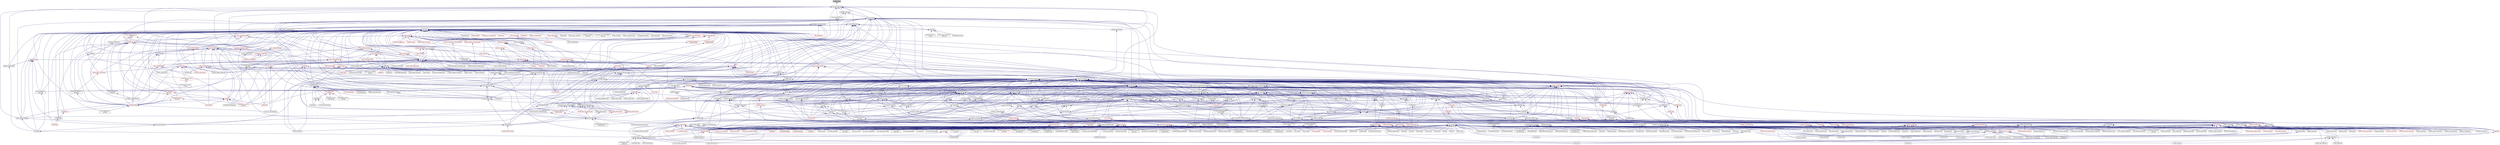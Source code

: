 digraph "detected.hpp"
{
  edge [fontname="Helvetica",fontsize="10",labelfontname="Helvetica",labelfontsize="10"];
  node [fontname="Helvetica",fontsize="10",shape=record];
  Node19 [label="detected.hpp",height=0.2,width=0.4,color="black", fillcolor="grey75", style="filled", fontcolor="black"];
  Node19 -> Node20 [dir="back",color="midnightblue",fontsize="10",style="solid",fontname="Helvetica"];
  Node20 [label="executor_traits.hpp",height=0.2,width=0.4,color="black", fillcolor="white", style="filled",URL="$d8/d23/traits_2executor__traits_8hpp.html"];
  Node20 -> Node21 [dir="back",color="midnightblue",fontsize="10",style="solid",fontname="Helvetica"];
  Node21 [label="block_executor.hpp",height=0.2,width=0.4,color="black", fillcolor="white", style="filled",URL="$dc/d6f/block__executor_8hpp.html"];
  Node21 -> Node22 [dir="back",color="midnightblue",fontsize="10",style="solid",fontname="Helvetica"];
  Node22 [label="block_allocator.hpp",height=0.2,width=0.4,color="black", fillcolor="white", style="filled",URL="$d9/d7a/block__allocator_8hpp.html"];
  Node22 -> Node23 [dir="back",color="midnightblue",fontsize="10",style="solid",fontname="Helvetica"];
  Node23 [label="host.hpp",height=0.2,width=0.4,color="black", fillcolor="white", style="filled",URL="$dd/d78/host_8hpp.html"];
  Node23 -> Node24 [dir="back",color="midnightblue",fontsize="10",style="solid",fontname="Helvetica"];
  Node24 [label="compute.hpp",height=0.2,width=0.4,color="black", fillcolor="white", style="filled",URL="$df/dd0/compute_8hpp.html"];
  Node24 -> Node25 [dir="back",color="midnightblue",fontsize="10",style="solid",fontname="Helvetica"];
  Node25 [label="cublas_matmul.cpp",height=0.2,width=0.4,color="black", fillcolor="white", style="filled",URL="$dd/d84/cublas__matmul_8cpp.html"];
  Node24 -> Node26 [dir="back",color="midnightblue",fontsize="10",style="solid",fontname="Helvetica"];
  Node26 [label="synchronize.cpp",height=0.2,width=0.4,color="black", fillcolor="white", style="filled",URL="$da/da2/synchronize_8cpp.html"];
  Node24 -> Node27 [dir="back",color="midnightblue",fontsize="10",style="solid",fontname="Helvetica"];
  Node27 [label="stream.cpp",height=0.2,width=0.4,color="black", fillcolor="white", style="filled",URL="$da/d5f/stream_8cpp.html"];
  Node24 -> Node28 [dir="back",color="midnightblue",fontsize="10",style="solid",fontname="Helvetica"];
  Node28 [label="for_each_value_proxy.cpp",height=0.2,width=0.4,color="black", fillcolor="white", style="filled",URL="$d1/d78/for__each__value__proxy_8cpp.html"];
  Node24 -> Node29 [dir="back",color="midnightblue",fontsize="10",style="solid",fontname="Helvetica"];
  Node29 [label="block_allocator.cpp",height=0.2,width=0.4,color="black", fillcolor="white", style="filled",URL="$dc/d4a/block__allocator_8cpp.html"];
  Node24 -> Node30 [dir="back",color="midnightblue",fontsize="10",style="solid",fontname="Helvetica"];
  Node30 [label="partitioned_vector\l_target.cpp",height=0.2,width=0.4,color="black", fillcolor="white", style="filled",URL="$d9/dd1/partitioned__vector__target_8cpp.html"];
  Node21 -> Node23 [dir="back",color="midnightblue",fontsize="10",style="solid",fontname="Helvetica"];
  Node20 -> Node31 [dir="back",color="midnightblue",fontsize="10",style="solid",fontname="Helvetica"];
  Node31 [label="default_executor.hpp",height=0.2,width=0.4,color="black", fillcolor="white", style="filled",URL="$dc/db6/compute_2host_2default__executor_8hpp.html"];
  Node31 -> Node23 [dir="back",color="midnightblue",fontsize="10",style="solid",fontname="Helvetica"];
  Node20 -> Node32 [dir="back",color="midnightblue",fontsize="10",style="solid",fontname="Helvetica"];
  Node32 [label="execution_policy.hpp",height=0.2,width=0.4,color="black", fillcolor="white", style="filled",URL="$d4/d36/execution__policy_8hpp.html"];
  Node32 -> Node22 [dir="back",color="midnightblue",fontsize="10",style="solid",fontname="Helvetica"];
  Node32 -> Node33 [dir="back",color="midnightblue",fontsize="10",style="solid",fontname="Helvetica"];
  Node33 [label="parallel_execution\l_policy.hpp",height=0.2,width=0.4,color="black", fillcolor="white", style="filled",URL="$d5/ddf/parallel__execution__policy_8hpp.html"];
  Node33 -> Node34 [dir="back",color="midnightblue",fontsize="10",style="solid",fontname="Helvetica"];
  Node34 [label="test_utils.hpp",height=0.2,width=0.4,color="black", fillcolor="white", style="filled",URL="$d2/d18/performance_2parallel__algorithms_2local_2test__utils_8hpp.html"];
  Node34 -> Node35 [dir="back",color="midnightblue",fontsize="10",style="solid",fontname="Helvetica"];
  Node35 [label="benchmark_merge.cpp",height=0.2,width=0.4,color="black", fillcolor="white", style="filled",URL="$dd/d49/benchmark__merge_8cpp.html"];
  Node34 -> Node36 [dir="back",color="midnightblue",fontsize="10",style="solid",fontname="Helvetica"];
  Node36 [label="benchmark_partition.cpp",height=0.2,width=0.4,color="black", fillcolor="white", style="filled",URL="$d9/d88/benchmark__partition_8cpp.html"];
  Node34 -> Node37 [dir="back",color="midnightblue",fontsize="10",style="solid",fontname="Helvetica"];
  Node37 [label="benchmark_partition\l_copy.cpp",height=0.2,width=0.4,color="black", fillcolor="white", style="filled",URL="$d3/d0e/benchmark__partition__copy_8cpp.html"];
  Node34 -> Node38 [dir="back",color="midnightblue",fontsize="10",style="solid",fontname="Helvetica"];
  Node38 [label="benchmark_unique_copy.cpp",height=0.2,width=0.4,color="black", fillcolor="white", style="filled",URL="$d9/d53/benchmark__unique__copy_8cpp.html"];
  Node33 -> Node39 [dir="back",color="midnightblue",fontsize="10",style="solid",fontname="Helvetica"];
  Node39 [label="test_utils.hpp",height=0.2,width=0.4,color="black", fillcolor="white", style="filled",URL="$d5/d53/unit_2parallel_2algorithms_2test__utils_8hpp.html"];
  Node39 -> Node40 [dir="back",color="midnightblue",fontsize="10",style="solid",fontname="Helvetica"];
  Node40 [label="adjacentdifference.cpp",height=0.2,width=0.4,color="black", fillcolor="white", style="filled",URL="$d5/df0/adjacentdifference_8cpp.html"];
  Node39 -> Node41 [dir="back",color="midnightblue",fontsize="10",style="solid",fontname="Helvetica"];
  Node41 [label="adjacentdifference\l_bad_alloc.cpp",height=0.2,width=0.4,color="black", fillcolor="white", style="filled",URL="$d8/d95/adjacentdifference__bad__alloc_8cpp.html"];
  Node39 -> Node42 [dir="back",color="midnightblue",fontsize="10",style="solid",fontname="Helvetica"];
  Node42 [label="adjacentdifference\l_exception.cpp",height=0.2,width=0.4,color="black", fillcolor="white", style="filled",URL="$d8/d0b/adjacentdifference__exception_8cpp.html"];
  Node39 -> Node43 [dir="back",color="midnightblue",fontsize="10",style="solid",fontname="Helvetica"];
  Node43 [label="adjacentfind.cpp",height=0.2,width=0.4,color="black", fillcolor="white", style="filled",URL="$d2/d99/adjacentfind_8cpp.html"];
  Node39 -> Node44 [dir="back",color="midnightblue",fontsize="10",style="solid",fontname="Helvetica"];
  Node44 [label="adjacentfind_bad_alloc.cpp",height=0.2,width=0.4,color="black", fillcolor="white", style="filled",URL="$d3/d2a/adjacentfind__bad__alloc_8cpp.html"];
  Node39 -> Node45 [dir="back",color="midnightblue",fontsize="10",style="solid",fontname="Helvetica"];
  Node45 [label="adjacentfind_binary.cpp",height=0.2,width=0.4,color="black", fillcolor="white", style="filled",URL="$d3/db1/adjacentfind__binary_8cpp.html"];
  Node39 -> Node46 [dir="back",color="midnightblue",fontsize="10",style="solid",fontname="Helvetica"];
  Node46 [label="adjacentfind_binary\l_bad_alloc.cpp",height=0.2,width=0.4,color="black", fillcolor="white", style="filled",URL="$d6/d81/adjacentfind__binary__bad__alloc_8cpp.html"];
  Node39 -> Node47 [dir="back",color="midnightblue",fontsize="10",style="solid",fontname="Helvetica"];
  Node47 [label="adjacentfind_binary\l_exception.cpp",height=0.2,width=0.4,color="black", fillcolor="white", style="filled",URL="$d8/da8/adjacentfind__binary__exception_8cpp.html"];
  Node39 -> Node48 [dir="back",color="midnightblue",fontsize="10",style="solid",fontname="Helvetica"];
  Node48 [label="adjacentfind_exception.cpp",height=0.2,width=0.4,color="black", fillcolor="white", style="filled",URL="$de/d40/adjacentfind__exception_8cpp.html"];
  Node39 -> Node49 [dir="back",color="midnightblue",fontsize="10",style="solid",fontname="Helvetica"];
  Node49 [label="all_of.cpp",height=0.2,width=0.4,color="black", fillcolor="white", style="filled",URL="$db/d88/all__of_8cpp.html"];
  Node39 -> Node50 [dir="back",color="midnightblue",fontsize="10",style="solid",fontname="Helvetica"];
  Node50 [label="any_of.cpp",height=0.2,width=0.4,color="black", fillcolor="white", style="filled",URL="$d8/d5d/any__of_8cpp.html"];
  Node39 -> Node51 [dir="back",color="midnightblue",fontsize="10",style="solid",fontname="Helvetica"];
  Node51 [label="copy.cpp",height=0.2,width=0.4,color="black", fillcolor="white", style="filled",URL="$d9/d54/copy_8cpp.html"];
  Node39 -> Node52 [dir="back",color="midnightblue",fontsize="10",style="solid",fontname="Helvetica"];
  Node52 [label="copyif_bad_alloc.cpp",height=0.2,width=0.4,color="black", fillcolor="white", style="filled",URL="$d0/ddd/copyif__bad__alloc_8cpp.html"];
  Node39 -> Node53 [dir="back",color="midnightblue",fontsize="10",style="solid",fontname="Helvetica"];
  Node53 [label="copyif_exception.cpp",height=0.2,width=0.4,color="black", fillcolor="white", style="filled",URL="$dc/d81/copyif__exception_8cpp.html"];
  Node39 -> Node54 [dir="back",color="midnightblue",fontsize="10",style="solid",fontname="Helvetica"];
  Node54 [label="copyif_forward.cpp",height=0.2,width=0.4,color="black", fillcolor="white", style="filled",URL="$d3/d04/copyif__forward_8cpp.html"];
  Node39 -> Node55 [dir="back",color="midnightblue",fontsize="10",style="solid",fontname="Helvetica"];
  Node55 [label="copyif_input.cpp",height=0.2,width=0.4,color="black", fillcolor="white", style="filled",URL="$d5/d41/copyif__input_8cpp.html"];
  Node39 -> Node56 [dir="back",color="midnightblue",fontsize="10",style="solid",fontname="Helvetica"];
  Node56 [label="copyif_random.cpp",height=0.2,width=0.4,color="black", fillcolor="white", style="filled",URL="$dc/d22/copyif__random_8cpp.html"];
  Node39 -> Node57 [dir="back",color="midnightblue",fontsize="10",style="solid",fontname="Helvetica"];
  Node57 [label="copyn.cpp",height=0.2,width=0.4,color="black", fillcolor="white", style="filled",URL="$d3/d44/copyn_8cpp.html"];
  Node39 -> Node58 [dir="back",color="midnightblue",fontsize="10",style="solid",fontname="Helvetica"];
  Node58 [label="count_tests.hpp",height=0.2,width=0.4,color="red", fillcolor="white", style="filled",URL="$de/d3a/count__tests_8hpp.html"];
  Node39 -> Node61 [dir="back",color="midnightblue",fontsize="10",style="solid",fontname="Helvetica"];
  Node61 [label="countif_tests.hpp",height=0.2,width=0.4,color="red", fillcolor="white", style="filled",URL="$d4/da4/countif__tests_8hpp.html"];
  Node39 -> Node64 [dir="back",color="midnightblue",fontsize="10",style="solid",fontname="Helvetica"];
  Node64 [label="destroy_tests.hpp",height=0.2,width=0.4,color="red", fillcolor="white", style="filled",URL="$db/d13/destroy__tests_8hpp.html"];
  Node39 -> Node66 [dir="back",color="midnightblue",fontsize="10",style="solid",fontname="Helvetica"];
  Node66 [label="destroyn.cpp",height=0.2,width=0.4,color="black", fillcolor="white", style="filled",URL="$de/dbc/destroyn_8cpp.html"];
  Node39 -> Node67 [dir="back",color="midnightblue",fontsize="10",style="solid",fontname="Helvetica"];
  Node67 [label="equal.cpp",height=0.2,width=0.4,color="black", fillcolor="white", style="filled",URL="$df/d99/equal_8cpp.html"];
  Node39 -> Node68 [dir="back",color="midnightblue",fontsize="10",style="solid",fontname="Helvetica"];
  Node68 [label="equal_binary.cpp",height=0.2,width=0.4,color="black", fillcolor="white", style="filled",URL="$d2/ddd/equal__binary_8cpp.html"];
  Node39 -> Node69 [dir="back",color="midnightblue",fontsize="10",style="solid",fontname="Helvetica"];
  Node69 [label="exclusive_scan.cpp",height=0.2,width=0.4,color="black", fillcolor="white", style="filled",URL="$dc/dd7/exclusive__scan_8cpp.html"];
  Node39 -> Node70 [dir="back",color="midnightblue",fontsize="10",style="solid",fontname="Helvetica"];
  Node70 [label="exclusive_scan2.cpp",height=0.2,width=0.4,color="black", fillcolor="white", style="filled",URL="$dc/dc7/exclusive__scan2_8cpp.html"];
  Node39 -> Node71 [dir="back",color="midnightblue",fontsize="10",style="solid",fontname="Helvetica"];
  Node71 [label="exclusive_scan_bad\l_alloc.cpp",height=0.2,width=0.4,color="black", fillcolor="white", style="filled",URL="$d5/ded/exclusive__scan__bad__alloc_8cpp.html"];
  Node39 -> Node72 [dir="back",color="midnightblue",fontsize="10",style="solid",fontname="Helvetica"];
  Node72 [label="exclusive_scan_exception.cpp",height=0.2,width=0.4,color="black", fillcolor="white", style="filled",URL="$d1/d9b/exclusive__scan__exception_8cpp.html"];
  Node39 -> Node73 [dir="back",color="midnightblue",fontsize="10",style="solid",fontname="Helvetica"];
  Node73 [label="exclusive_scan_validate.cpp",height=0.2,width=0.4,color="black", fillcolor="white", style="filled",URL="$df/d8d/exclusive__scan__validate_8cpp.html"];
  Node39 -> Node74 [dir="back",color="midnightblue",fontsize="10",style="solid",fontname="Helvetica"];
  Node74 [label="fill.cpp",height=0.2,width=0.4,color="black", fillcolor="white", style="filled",URL="$db/df9/fill_8cpp.html"];
  Node39 -> Node75 [dir="back",color="midnightblue",fontsize="10",style="solid",fontname="Helvetica"];
  Node75 [label="filln.cpp",height=0.2,width=0.4,color="black", fillcolor="white", style="filled",URL="$d7/df6/filln_8cpp.html"];
  Node39 -> Node76 [dir="back",color="midnightblue",fontsize="10",style="solid",fontname="Helvetica"];
  Node76 [label="find.cpp",height=0.2,width=0.4,color="black", fillcolor="white", style="filled",URL="$d4/dfc/find_8cpp.html"];
  Node39 -> Node77 [dir="back",color="midnightblue",fontsize="10",style="solid",fontname="Helvetica"];
  Node77 [label="findend.cpp",height=0.2,width=0.4,color="black", fillcolor="white", style="filled",URL="$de/d27/findend_8cpp.html"];
  Node39 -> Node78 [dir="back",color="midnightblue",fontsize="10",style="solid",fontname="Helvetica"];
  Node78 [label="findfirstof.cpp",height=0.2,width=0.4,color="black", fillcolor="white", style="filled",URL="$da/d85/findfirstof_8cpp.html"];
  Node39 -> Node79 [dir="back",color="midnightblue",fontsize="10",style="solid",fontname="Helvetica"];
  Node79 [label="findfirstof_binary.cpp",height=0.2,width=0.4,color="black", fillcolor="white", style="filled",URL="$db/da2/findfirstof__binary_8cpp.html"];
  Node39 -> Node80 [dir="back",color="midnightblue",fontsize="10",style="solid",fontname="Helvetica"];
  Node80 [label="findif.cpp",height=0.2,width=0.4,color="black", fillcolor="white", style="filled",URL="$d4/d38/findif_8cpp.html"];
  Node39 -> Node81 [dir="back",color="midnightblue",fontsize="10",style="solid",fontname="Helvetica"];
  Node81 [label="findifnot.cpp",height=0.2,width=0.4,color="black", fillcolor="white", style="filled",URL="$dd/df5/findifnot_8cpp.html"];
  Node39 -> Node82 [dir="back",color="midnightblue",fontsize="10",style="solid",fontname="Helvetica"];
  Node82 [label="findifnot_bad_alloc.cpp",height=0.2,width=0.4,color="black", fillcolor="white", style="filled",URL="$df/de4/findifnot__bad__alloc_8cpp.html"];
  Node39 -> Node83 [dir="back",color="midnightblue",fontsize="10",style="solid",fontname="Helvetica"];
  Node83 [label="findifnot_exception.cpp",height=0.2,width=0.4,color="black", fillcolor="white", style="filled",URL="$dc/d17/findifnot__exception_8cpp.html"];
  Node39 -> Node84 [dir="back",color="midnightblue",fontsize="10",style="solid",fontname="Helvetica"];
  Node84 [label="for_loop.cpp",height=0.2,width=0.4,color="black", fillcolor="white", style="filled",URL="$de/d62/for__loop_8cpp.html"];
  Node39 -> Node85 [dir="back",color="midnightblue",fontsize="10",style="solid",fontname="Helvetica"];
  Node85 [label="for_loop_induction.cpp",height=0.2,width=0.4,color="black", fillcolor="white", style="filled",URL="$dc/d69/for__loop__induction_8cpp.html"];
  Node39 -> Node86 [dir="back",color="midnightblue",fontsize="10",style="solid",fontname="Helvetica"];
  Node86 [label="for_loop_induction\l_async.cpp",height=0.2,width=0.4,color="black", fillcolor="white", style="filled",URL="$d6/dc7/for__loop__induction__async_8cpp.html"];
  Node39 -> Node87 [dir="back",color="midnightblue",fontsize="10",style="solid",fontname="Helvetica"];
  Node87 [label="for_loop_n.cpp",height=0.2,width=0.4,color="black", fillcolor="white", style="filled",URL="$de/da4/for__loop__n_8cpp.html"];
  Node39 -> Node88 [dir="back",color="midnightblue",fontsize="10",style="solid",fontname="Helvetica"];
  Node88 [label="for_loop_n_strided.cpp",height=0.2,width=0.4,color="black", fillcolor="white", style="filled",URL="$d8/d8f/for__loop__n__strided_8cpp.html"];
  Node39 -> Node89 [dir="back",color="midnightblue",fontsize="10",style="solid",fontname="Helvetica"];
  Node89 [label="for_loop_reduction.cpp",height=0.2,width=0.4,color="black", fillcolor="white", style="filled",URL="$d9/dcb/for__loop__reduction_8cpp.html"];
  Node39 -> Node90 [dir="back",color="midnightblue",fontsize="10",style="solid",fontname="Helvetica"];
  Node90 [label="for_loop_reduction\l_async.cpp",height=0.2,width=0.4,color="black", fillcolor="white", style="filled",URL="$d8/dfb/for__loop__reduction__async_8cpp.html"];
  Node39 -> Node91 [dir="back",color="midnightblue",fontsize="10",style="solid",fontname="Helvetica"];
  Node91 [label="for_loop_strided.cpp",height=0.2,width=0.4,color="black", fillcolor="white", style="filled",URL="$d1/d10/for__loop__strided_8cpp.html"];
  Node39 -> Node92 [dir="back",color="midnightblue",fontsize="10",style="solid",fontname="Helvetica"];
  Node92 [label="foreach_tests.hpp",height=0.2,width=0.4,color="red", fillcolor="white", style="filled",URL="$d4/d2c/algorithms_2foreach__tests_8hpp.html"];
  Node39 -> Node102 [dir="back",color="midnightblue",fontsize="10",style="solid",fontname="Helvetica"];
  Node102 [label="foreach_tests_prefetching.hpp",height=0.2,width=0.4,color="red", fillcolor="white", style="filled",URL="$de/d0e/foreach__tests__prefetching_8hpp.html"];
  Node39 -> Node105 [dir="back",color="midnightblue",fontsize="10",style="solid",fontname="Helvetica"];
  Node105 [label="foreach_tests_projection.hpp",height=0.2,width=0.4,color="red", fillcolor="white", style="filled",URL="$dd/d98/algorithms_2foreach__tests__projection_8hpp.html"];
  Node39 -> Node107 [dir="back",color="midnightblue",fontsize="10",style="solid",fontname="Helvetica"];
  Node107 [label="foreachn_bad_alloc.cpp",height=0.2,width=0.4,color="black", fillcolor="white", style="filled",URL="$dc/dad/foreachn__bad__alloc_8cpp.html"];
  Node39 -> Node108 [dir="back",color="midnightblue",fontsize="10",style="solid",fontname="Helvetica"];
  Node108 [label="foreachn_exception.cpp",height=0.2,width=0.4,color="black", fillcolor="white", style="filled",URL="$d7/d9a/foreachn__exception_8cpp.html"];
  Node39 -> Node109 [dir="back",color="midnightblue",fontsize="10",style="solid",fontname="Helvetica"];
  Node109 [label="foreachn_projection.cpp",height=0.2,width=0.4,color="black", fillcolor="white", style="filled",URL="$db/deb/foreachn__projection_8cpp.html"];
  Node39 -> Node110 [dir="back",color="midnightblue",fontsize="10",style="solid",fontname="Helvetica"];
  Node110 [label="foreachn_projection\l_bad_alloc.cpp",height=0.2,width=0.4,color="black", fillcolor="white", style="filled",URL="$dc/d8d/foreachn__projection__bad__alloc_8cpp.html"];
  Node39 -> Node111 [dir="back",color="midnightblue",fontsize="10",style="solid",fontname="Helvetica"];
  Node111 [label="foreachn_projection\l_exception.cpp",height=0.2,width=0.4,color="black", fillcolor="white", style="filled",URL="$db/df7/foreachn__projection__exception_8cpp.html"];
  Node39 -> Node112 [dir="back",color="midnightblue",fontsize="10",style="solid",fontname="Helvetica"];
  Node112 [label="generate.cpp",height=0.2,width=0.4,color="black", fillcolor="white", style="filled",URL="$d4/da7/generate_8cpp.html"];
  Node39 -> Node113 [dir="back",color="midnightblue",fontsize="10",style="solid",fontname="Helvetica"];
  Node113 [label="generaten.cpp",height=0.2,width=0.4,color="black", fillcolor="white", style="filled",URL="$d6/dd4/generaten_8cpp.html"];
  Node39 -> Node114 [dir="back",color="midnightblue",fontsize="10",style="solid",fontname="Helvetica"];
  Node114 [label="includes.cpp",height=0.2,width=0.4,color="black", fillcolor="white", style="filled",URL="$dc/d10/includes_8cpp.html"];
  Node39 -> Node115 [dir="back",color="midnightblue",fontsize="10",style="solid",fontname="Helvetica"];
  Node115 [label="inclusive_scan_tests.hpp",height=0.2,width=0.4,color="red", fillcolor="white", style="filled",URL="$d1/d1e/inclusive__scan__tests_8hpp.html"];
  Node39 -> Node118 [dir="back",color="midnightblue",fontsize="10",style="solid",fontname="Helvetica"];
  Node118 [label="is_heap_tests.hpp",height=0.2,width=0.4,color="black", fillcolor="white", style="filled",URL="$d7/ddd/is__heap__tests_8hpp.html"];
  Node118 -> Node119 [dir="back",color="midnightblue",fontsize="10",style="solid",fontname="Helvetica"];
  Node119 [label="is_heap.cpp",height=0.2,width=0.4,color="black", fillcolor="white", style="filled",URL="$d1/d1e/is__heap_8cpp.html"];
  Node118 -> Node120 [dir="back",color="midnightblue",fontsize="10",style="solid",fontname="Helvetica"];
  Node120 [label="is_heap_until.cpp",height=0.2,width=0.4,color="black", fillcolor="white", style="filled",URL="$dd/d28/is__heap__until_8cpp.html"];
  Node39 -> Node119 [dir="back",color="midnightblue",fontsize="10",style="solid",fontname="Helvetica"];
  Node39 -> Node120 [dir="back",color="midnightblue",fontsize="10",style="solid",fontname="Helvetica"];
  Node39 -> Node121 [dir="back",color="midnightblue",fontsize="10",style="solid",fontname="Helvetica"];
  Node121 [label="is_partitioned.cpp",height=0.2,width=0.4,color="black", fillcolor="white", style="filled",URL="$df/d07/is__partitioned_8cpp.html"];
  Node39 -> Node122 [dir="back",color="midnightblue",fontsize="10",style="solid",fontname="Helvetica"];
  Node122 [label="is_sorted_tests.hpp",height=0.2,width=0.4,color="red", fillcolor="white", style="filled",URL="$d7/d7f/is__sorted__tests_8hpp.html"];
  Node39 -> Node125 [dir="back",color="midnightblue",fontsize="10",style="solid",fontname="Helvetica"];
  Node125 [label="is_sorted_until.cpp",height=0.2,width=0.4,color="black", fillcolor="white", style="filled",URL="$d0/d1b/is__sorted__until_8cpp.html"];
  Node39 -> Node126 [dir="back",color="midnightblue",fontsize="10",style="solid",fontname="Helvetica"];
  Node126 [label="lexicographical_compare.cpp",height=0.2,width=0.4,color="black", fillcolor="white", style="filled",URL="$dd/de6/lexicographical__compare_8cpp.html"];
  Node39 -> Node127 [dir="back",color="midnightblue",fontsize="10",style="solid",fontname="Helvetica"];
  Node127 [label="max_element.cpp",height=0.2,width=0.4,color="black", fillcolor="white", style="filled",URL="$d4/d10/max__element_8cpp.html"];
  Node39 -> Node128 [dir="back",color="midnightblue",fontsize="10",style="solid",fontname="Helvetica"];
  Node128 [label="merge_tests.hpp",height=0.2,width=0.4,color="black", fillcolor="white", style="filled",URL="$dc/d10/merge__tests_8hpp.html"];
  Node128 -> Node129 [dir="back",color="midnightblue",fontsize="10",style="solid",fontname="Helvetica"];
  Node129 [label="merge.cpp",height=0.2,width=0.4,color="black", fillcolor="white", style="filled",URL="$d1/da4/merge_8cpp.html"];
  Node39 -> Node129 [dir="back",color="midnightblue",fontsize="10",style="solid",fontname="Helvetica"];
  Node39 -> Node130 [dir="back",color="midnightblue",fontsize="10",style="solid",fontname="Helvetica"];
  Node130 [label="min_element.cpp",height=0.2,width=0.4,color="black", fillcolor="white", style="filled",URL="$d3/dab/min__element_8cpp.html"];
  Node39 -> Node131 [dir="back",color="midnightblue",fontsize="10",style="solid",fontname="Helvetica"];
  Node131 [label="minmax_element.cpp",height=0.2,width=0.4,color="black", fillcolor="white", style="filled",URL="$da/df0/minmax__element_8cpp.html"];
  Node39 -> Node132 [dir="back",color="midnightblue",fontsize="10",style="solid",fontname="Helvetica"];
  Node132 [label="mismatch.cpp",height=0.2,width=0.4,color="black", fillcolor="white", style="filled",URL="$da/d76/mismatch_8cpp.html"];
  Node39 -> Node133 [dir="back",color="midnightblue",fontsize="10",style="solid",fontname="Helvetica"];
  Node133 [label="mismatch_binary.cpp",height=0.2,width=0.4,color="black", fillcolor="white", style="filled",URL="$d0/d8b/mismatch__binary_8cpp.html"];
  Node39 -> Node134 [dir="back",color="midnightblue",fontsize="10",style="solid",fontname="Helvetica"];
  Node134 [label="move.cpp",height=0.2,width=0.4,color="black", fillcolor="white", style="filled",URL="$d5/d5f/move_8cpp.html"];
  Node39 -> Node135 [dir="back",color="midnightblue",fontsize="10",style="solid",fontname="Helvetica"];
  Node135 [label="none_of.cpp",height=0.2,width=0.4,color="black", fillcolor="white", style="filled",URL="$de/d32/none__of_8cpp.html"];
  Node39 -> Node136 [dir="back",color="midnightblue",fontsize="10",style="solid",fontname="Helvetica"];
  Node136 [label="partition_tests.hpp",height=0.2,width=0.4,color="black", fillcolor="white", style="filled",URL="$df/dd8/partition__tests_8hpp.html"];
  Node136 -> Node137 [dir="back",color="midnightblue",fontsize="10",style="solid",fontname="Helvetica"];
  Node137 [label="partition.cpp",height=0.2,width=0.4,color="black", fillcolor="white", style="filled",URL="$d6/daf/tests_2unit_2parallel_2algorithms_2partition_8cpp.html"];
  Node39 -> Node137 [dir="back",color="midnightblue",fontsize="10",style="solid",fontname="Helvetica"];
  Node39 -> Node138 [dir="back",color="midnightblue",fontsize="10",style="solid",fontname="Helvetica"];
  Node138 [label="partition_copy_tests.hpp",height=0.2,width=0.4,color="black", fillcolor="white", style="filled",URL="$d9/dfa/partition__copy__tests_8hpp.html"];
  Node138 -> Node139 [dir="back",color="midnightblue",fontsize="10",style="solid",fontname="Helvetica"];
  Node139 [label="partition_copy.cpp",height=0.2,width=0.4,color="black", fillcolor="white", style="filled",URL="$d8/d61/partition__copy_8cpp.html"];
  Node39 -> Node139 [dir="back",color="midnightblue",fontsize="10",style="solid",fontname="Helvetica"];
  Node39 -> Node140 [dir="back",color="midnightblue",fontsize="10",style="solid",fontname="Helvetica"];
  Node140 [label="reduce_.cpp",height=0.2,width=0.4,color="black", fillcolor="white", style="filled",URL="$d5/d03/reduce___8cpp.html"];
  Node39 -> Node141 [dir="back",color="midnightblue",fontsize="10",style="solid",fontname="Helvetica"];
  Node141 [label="sort_tests.hpp",height=0.2,width=0.4,color="red", fillcolor="white", style="filled",URL="$d8/d97/sort__tests_8hpp.html"];
  Node141 -> Node142 [dir="back",color="midnightblue",fontsize="10",style="solid",fontname="Helvetica"];
  Node142 [label="reduce_by_key.cpp",height=0.2,width=0.4,color="black", fillcolor="white", style="filled",URL="$dd/dde/reduce__by__key_8cpp.html"];
  Node141 -> Node144 [dir="back",color="midnightblue",fontsize="10",style="solid",fontname="Helvetica"];
  Node144 [label="sort_by_key.cpp",height=0.2,width=0.4,color="black", fillcolor="white", style="filled",URL="$df/daa/sort__by__key_8cpp.html"];
  Node39 -> Node146 [dir="back",color="midnightblue",fontsize="10",style="solid",fontname="Helvetica"];
  Node146 [label="remove_copy.cpp",height=0.2,width=0.4,color="black", fillcolor="white", style="filled",URL="$de/db8/remove__copy_8cpp.html"];
  Node39 -> Node147 [dir="back",color="midnightblue",fontsize="10",style="solid",fontname="Helvetica"];
  Node147 [label="remove_copy_if.cpp",height=0.2,width=0.4,color="black", fillcolor="white", style="filled",URL="$d1/d0f/remove__copy__if_8cpp.html"];
  Node39 -> Node148 [dir="back",color="midnightblue",fontsize="10",style="solid",fontname="Helvetica"];
  Node148 [label="replace.cpp",height=0.2,width=0.4,color="black", fillcolor="white", style="filled",URL="$d6/d96/replace_8cpp.html"];
  Node39 -> Node149 [dir="back",color="midnightblue",fontsize="10",style="solid",fontname="Helvetica"];
  Node149 [label="replace_copy.cpp",height=0.2,width=0.4,color="black", fillcolor="white", style="filled",URL="$da/d69/replace__copy_8cpp.html"];
  Node39 -> Node150 [dir="back",color="midnightblue",fontsize="10",style="solid",fontname="Helvetica"];
  Node150 [label="replace_copy_if.cpp",height=0.2,width=0.4,color="black", fillcolor="white", style="filled",URL="$d4/d1c/replace__copy__if_8cpp.html"];
  Node39 -> Node151 [dir="back",color="midnightblue",fontsize="10",style="solid",fontname="Helvetica"];
  Node151 [label="replace_if.cpp",height=0.2,width=0.4,color="black", fillcolor="white", style="filled",URL="$de/ded/replace__if_8cpp.html"];
  Node39 -> Node152 [dir="back",color="midnightblue",fontsize="10",style="solid",fontname="Helvetica"];
  Node152 [label="reverse.cpp",height=0.2,width=0.4,color="black", fillcolor="white", style="filled",URL="$d8/dc4/reverse_8cpp.html"];
  Node39 -> Node153 [dir="back",color="midnightblue",fontsize="10",style="solid",fontname="Helvetica"];
  Node153 [label="reverse_copy.cpp",height=0.2,width=0.4,color="black", fillcolor="white", style="filled",URL="$dd/d14/reverse__copy_8cpp.html"];
  Node39 -> Node154 [dir="back",color="midnightblue",fontsize="10",style="solid",fontname="Helvetica"];
  Node154 [label="rotate.cpp",height=0.2,width=0.4,color="black", fillcolor="white", style="filled",URL="$d7/d5d/rotate_8cpp.html"];
  Node39 -> Node155 [dir="back",color="midnightblue",fontsize="10",style="solid",fontname="Helvetica"];
  Node155 [label="rotate_copy.cpp",height=0.2,width=0.4,color="black", fillcolor="white", style="filled",URL="$da/d77/rotate__copy_8cpp.html"];
  Node39 -> Node156 [dir="back",color="midnightblue",fontsize="10",style="solid",fontname="Helvetica"];
  Node156 [label="search.cpp",height=0.2,width=0.4,color="black", fillcolor="white", style="filled",URL="$d9/def/search_8cpp.html"];
  Node39 -> Node157 [dir="back",color="midnightblue",fontsize="10",style="solid",fontname="Helvetica"];
  Node157 [label="searchn.cpp",height=0.2,width=0.4,color="black", fillcolor="white", style="filled",URL="$dc/dc5/searchn_8cpp.html"];
  Node39 -> Node158 [dir="back",color="midnightblue",fontsize="10",style="solid",fontname="Helvetica"];
  Node158 [label="set_difference.cpp",height=0.2,width=0.4,color="black", fillcolor="white", style="filled",URL="$d5/d98/set__difference_8cpp.html"];
  Node39 -> Node159 [dir="back",color="midnightblue",fontsize="10",style="solid",fontname="Helvetica"];
  Node159 [label="set_intersection.cpp",height=0.2,width=0.4,color="black", fillcolor="white", style="filled",URL="$dd/d83/set__intersection_8cpp.html"];
  Node39 -> Node160 [dir="back",color="midnightblue",fontsize="10",style="solid",fontname="Helvetica"];
  Node160 [label="set_symmetric_difference.cpp",height=0.2,width=0.4,color="black", fillcolor="white", style="filled",URL="$d4/d0c/set__symmetric__difference_8cpp.html"];
  Node39 -> Node161 [dir="back",color="midnightblue",fontsize="10",style="solid",fontname="Helvetica"];
  Node161 [label="set_union.cpp",height=0.2,width=0.4,color="black", fillcolor="white", style="filled",URL="$d7/d76/set__union_8cpp.html"];
  Node39 -> Node162 [dir="back",color="midnightblue",fontsize="10",style="solid",fontname="Helvetica"];
  Node162 [label="stable_partition_tests.hpp",height=0.2,width=0.4,color="red", fillcolor="white", style="filled",URL="$d0/d99/stable__partition__tests_8hpp.html"];
  Node39 -> Node164 [dir="back",color="midnightblue",fontsize="10",style="solid",fontname="Helvetica"];
  Node164 [label="swapranges.cpp",height=0.2,width=0.4,color="black", fillcolor="white", style="filled",URL="$df/d4e/swapranges_8cpp.html"];
  Node39 -> Node165 [dir="back",color="midnightblue",fontsize="10",style="solid",fontname="Helvetica"];
  Node165 [label="transform_tests.hpp",height=0.2,width=0.4,color="red", fillcolor="white", style="filled",URL="$de/db6/transform__tests_8hpp.html"];
  Node39 -> Node168 [dir="back",color="midnightblue",fontsize="10",style="solid",fontname="Helvetica"];
  Node168 [label="transform_binary_tests.hpp",height=0.2,width=0.4,color="red", fillcolor="white", style="filled",URL="$dd/d5d/transform__binary__tests_8hpp.html"];
  Node39 -> Node171 [dir="back",color="midnightblue",fontsize="10",style="solid",fontname="Helvetica"];
  Node171 [label="transform_binary2_tests.hpp",height=0.2,width=0.4,color="red", fillcolor="white", style="filled",URL="$d7/dcc/transform__binary2__tests_8hpp.html"];
  Node39 -> Node174 [dir="back",color="midnightblue",fontsize="10",style="solid",fontname="Helvetica"];
  Node174 [label="transform_exclusive\l_scan.cpp",height=0.2,width=0.4,color="black", fillcolor="white", style="filled",URL="$d0/d9c/transform__exclusive__scan_8cpp.html"];
  Node39 -> Node175 [dir="back",color="midnightblue",fontsize="10",style="solid",fontname="Helvetica"];
  Node175 [label="transform_inclusive\l_scan.cpp",height=0.2,width=0.4,color="black", fillcolor="white", style="filled",URL="$d0/d83/transform__inclusive__scan_8cpp.html"];
  Node39 -> Node176 [dir="back",color="midnightblue",fontsize="10",style="solid",fontname="Helvetica"];
  Node176 [label="transform_reduce.cpp",height=0.2,width=0.4,color="black", fillcolor="white", style="filled",URL="$dc/db9/transform__reduce_8cpp.html"];
  Node39 -> Node177 [dir="back",color="midnightblue",fontsize="10",style="solid",fontname="Helvetica"];
  Node177 [label="transform_reduce_binary\l_tests.hpp",height=0.2,width=0.4,color="red", fillcolor="white", style="filled",URL="$da/d3e/transform__reduce__binary__tests_8hpp.html"];
  Node39 -> Node180 [dir="back",color="midnightblue",fontsize="10",style="solid",fontname="Helvetica"];
  Node180 [label="transform_reduce_binary\l_bad_alloc.cpp",height=0.2,width=0.4,color="black", fillcolor="white", style="filled",URL="$d6/d34/transform__reduce__binary__bad__alloc_8cpp.html"];
  Node39 -> Node181 [dir="back",color="midnightblue",fontsize="10",style="solid",fontname="Helvetica"];
  Node181 [label="transform_reduce_binary\l_exception.cpp",height=0.2,width=0.4,color="black", fillcolor="white", style="filled",URL="$d0/d01/transform__reduce__binary__exception_8cpp.html"];
  Node39 -> Node182 [dir="back",color="midnightblue",fontsize="10",style="solid",fontname="Helvetica"];
  Node182 [label="uninitialized_copy\l_tests.hpp",height=0.2,width=0.4,color="red", fillcolor="white", style="filled",URL="$d4/dae/uninitialized__copy__tests_8hpp.html"];
  Node39 -> Node185 [dir="back",color="midnightblue",fontsize="10",style="solid",fontname="Helvetica"];
  Node185 [label="uninitialized_copyn.cpp",height=0.2,width=0.4,color="black", fillcolor="white", style="filled",URL="$d8/d4f/uninitialized__copyn_8cpp.html"];
  Node39 -> Node186 [dir="back",color="midnightblue",fontsize="10",style="solid",fontname="Helvetica"];
  Node186 [label="uninitialized_default\l_construct_tests.hpp",height=0.2,width=0.4,color="red", fillcolor="white", style="filled",URL="$de/def/uninitialized__default__construct__tests_8hpp.html"];
  Node39 -> Node188 [dir="back",color="midnightblue",fontsize="10",style="solid",fontname="Helvetica"];
  Node188 [label="uninitialized_default\l_constructn.cpp",height=0.2,width=0.4,color="black", fillcolor="white", style="filled",URL="$d4/dfe/uninitialized__default__constructn_8cpp.html"];
  Node39 -> Node189 [dir="back",color="midnightblue",fontsize="10",style="solid",fontname="Helvetica"];
  Node189 [label="uninitialized_fill.cpp",height=0.2,width=0.4,color="black", fillcolor="white", style="filled",URL="$d7/da6/uninitialized__fill_8cpp.html"];
  Node39 -> Node190 [dir="back",color="midnightblue",fontsize="10",style="solid",fontname="Helvetica"];
  Node190 [label="uninitialized_filln.cpp",height=0.2,width=0.4,color="black", fillcolor="white", style="filled",URL="$d8/de9/uninitialized__filln_8cpp.html"];
  Node39 -> Node191 [dir="back",color="midnightblue",fontsize="10",style="solid",fontname="Helvetica"];
  Node191 [label="uninitialized_move\l_tests.hpp",height=0.2,width=0.4,color="red", fillcolor="white", style="filled",URL="$d4/daa/uninitialized__move__tests_8hpp.html"];
  Node39 -> Node193 [dir="back",color="midnightblue",fontsize="10",style="solid",fontname="Helvetica"];
  Node193 [label="uninitialized_moven.cpp",height=0.2,width=0.4,color="black", fillcolor="white", style="filled",URL="$d8/daa/uninitialized__moven_8cpp.html"];
  Node39 -> Node194 [dir="back",color="midnightblue",fontsize="10",style="solid",fontname="Helvetica"];
  Node194 [label="uninitialized_value\l_construct_tests.hpp",height=0.2,width=0.4,color="red", fillcolor="white", style="filled",URL="$dc/d40/uninitialized__value__construct__tests_8hpp.html"];
  Node39 -> Node196 [dir="back",color="midnightblue",fontsize="10",style="solid",fontname="Helvetica"];
  Node196 [label="uninitialized_value\l_constructn.cpp",height=0.2,width=0.4,color="black", fillcolor="white", style="filled",URL="$d2/d2b/uninitialized__value__constructn_8cpp.html"];
  Node39 -> Node197 [dir="back",color="midnightblue",fontsize="10",style="solid",fontname="Helvetica"];
  Node197 [label="unique_copy_tests.hpp",height=0.2,width=0.4,color="black", fillcolor="white", style="filled",URL="$d8/dff/unique__copy__tests_8hpp.html"];
  Node197 -> Node198 [dir="back",color="midnightblue",fontsize="10",style="solid",fontname="Helvetica"];
  Node198 [label="unique_copy.cpp",height=0.2,width=0.4,color="black", fillcolor="white", style="filled",URL="$de/dbb/unique__copy_8cpp.html"];
  Node39 -> Node198 [dir="back",color="midnightblue",fontsize="10",style="solid",fontname="Helvetica"];
  Node39 -> Node199 [dir="back",color="midnightblue",fontsize="10",style="solid",fontname="Helvetica"];
  Node199 [label="foreach_datapar_zipiter.cpp",height=0.2,width=0.4,color="black", fillcolor="white", style="filled",URL="$d3/de7/foreach__datapar__zipiter_8cpp.html"];
  Node33 -> Node200 [dir="back",color="midnightblue",fontsize="10",style="solid",fontname="Helvetica"];
  Node200 [label="test_utils.hpp",height=0.2,width=0.4,color="red", fillcolor="white", style="filled",URL="$db/d5c/unit_2parallel_2container__algorithms_2test__utils_8hpp.html"];
  Node200 -> Node201 [dir="back",color="midnightblue",fontsize="10",style="solid",fontname="Helvetica"];
  Node201 [label="copy_range.cpp",height=0.2,width=0.4,color="black", fillcolor="white", style="filled",URL="$d8/d92/copy__range_8cpp.html"];
  Node200 -> Node202 [dir="back",color="midnightblue",fontsize="10",style="solid",fontname="Helvetica"];
  Node202 [label="copyif_range.cpp",height=0.2,width=0.4,color="black", fillcolor="white", style="filled",URL="$dc/dff/copyif__range_8cpp.html"];
  Node200 -> Node203 [dir="back",color="midnightblue",fontsize="10",style="solid",fontname="Helvetica"];
  Node203 [label="foreach_tests.hpp",height=0.2,width=0.4,color="red", fillcolor="white", style="filled",URL="$d1/da3/container__algorithms_2foreach__tests_8hpp.html"];
  Node200 -> Node205 [dir="back",color="midnightblue",fontsize="10",style="solid",fontname="Helvetica"];
  Node205 [label="foreach_tests_projection.hpp",height=0.2,width=0.4,color="red", fillcolor="white", style="filled",URL="$d4/d89/container__algorithms_2foreach__tests__projection_8hpp.html"];
  Node200 -> Node207 [dir="back",color="midnightblue",fontsize="10",style="solid",fontname="Helvetica"];
  Node207 [label="generate_range.cpp",height=0.2,width=0.4,color="black", fillcolor="white", style="filled",URL="$d3/d4f/generate__range_8cpp.html"];
  Node200 -> Node208 [dir="back",color="midnightblue",fontsize="10",style="solid",fontname="Helvetica"];
  Node208 [label="is_heap_range.cpp",height=0.2,width=0.4,color="black", fillcolor="white", style="filled",URL="$d3/df7/is__heap__range_8cpp.html"];
  Node200 -> Node209 [dir="back",color="midnightblue",fontsize="10",style="solid",fontname="Helvetica"];
  Node209 [label="is_heap_until_range.cpp",height=0.2,width=0.4,color="black", fillcolor="white", style="filled",URL="$d8/d9a/is__heap__until__range_8cpp.html"];
  Node200 -> Node210 [dir="back",color="midnightblue",fontsize="10",style="solid",fontname="Helvetica"];
  Node210 [label="max_element_range.cpp",height=0.2,width=0.4,color="black", fillcolor="white", style="filled",URL="$d2/de4/max__element__range_8cpp.html"];
  Node200 -> Node211 [dir="back",color="midnightblue",fontsize="10",style="solid",fontname="Helvetica"];
  Node211 [label="merge_range.cpp",height=0.2,width=0.4,color="black", fillcolor="white", style="filled",URL="$db/d38/merge__range_8cpp.html"];
  Node200 -> Node212 [dir="back",color="midnightblue",fontsize="10",style="solid",fontname="Helvetica"];
  Node212 [label="min_element_range.cpp",height=0.2,width=0.4,color="black", fillcolor="white", style="filled",URL="$da/d24/min__element__range_8cpp.html"];
  Node200 -> Node213 [dir="back",color="midnightblue",fontsize="10",style="solid",fontname="Helvetica"];
  Node213 [label="minmax_element_range.cpp",height=0.2,width=0.4,color="black", fillcolor="white", style="filled",URL="$d4/d1d/minmax__element__range_8cpp.html"];
  Node200 -> Node214 [dir="back",color="midnightblue",fontsize="10",style="solid",fontname="Helvetica"];
  Node214 [label="partition_copy_range.cpp",height=0.2,width=0.4,color="black", fillcolor="white", style="filled",URL="$d6/df9/partition__copy__range_8cpp.html"];
  Node200 -> Node215 [dir="back",color="midnightblue",fontsize="10",style="solid",fontname="Helvetica"];
  Node215 [label="partition_range.cpp",height=0.2,width=0.4,color="black", fillcolor="white", style="filled",URL="$da/d9a/partition__range_8cpp.html"];
  Node200 -> Node216 [dir="back",color="midnightblue",fontsize="10",style="solid",fontname="Helvetica"];
  Node216 [label="remove_copy_if_range.cpp",height=0.2,width=0.4,color="black", fillcolor="white", style="filled",URL="$df/d42/remove__copy__if__range_8cpp.html"];
  Node200 -> Node217 [dir="back",color="midnightblue",fontsize="10",style="solid",fontname="Helvetica"];
  Node217 [label="remove_copy_range.cpp",height=0.2,width=0.4,color="black", fillcolor="white", style="filled",URL="$dd/d90/remove__copy__range_8cpp.html"];
  Node200 -> Node218 [dir="back",color="midnightblue",fontsize="10",style="solid",fontname="Helvetica"];
  Node218 [label="replace_copy_if_range.cpp",height=0.2,width=0.4,color="black", fillcolor="white", style="filled",URL="$dc/d56/replace__copy__if__range_8cpp.html"];
  Node200 -> Node219 [dir="back",color="midnightblue",fontsize="10",style="solid",fontname="Helvetica"];
  Node219 [label="replace_copy_range.cpp",height=0.2,width=0.4,color="black", fillcolor="white", style="filled",URL="$d9/def/replace__copy__range_8cpp.html"];
  Node200 -> Node220 [dir="back",color="midnightblue",fontsize="10",style="solid",fontname="Helvetica"];
  Node220 [label="replace_if_range.cpp",height=0.2,width=0.4,color="black", fillcolor="white", style="filled",URL="$df/d8d/replace__if__range_8cpp.html"];
  Node200 -> Node221 [dir="back",color="midnightblue",fontsize="10",style="solid",fontname="Helvetica"];
  Node221 [label="replace_range.cpp",height=0.2,width=0.4,color="black", fillcolor="white", style="filled",URL="$d8/de4/replace__range_8cpp.html"];
  Node200 -> Node222 [dir="back",color="midnightblue",fontsize="10",style="solid",fontname="Helvetica"];
  Node222 [label="reverse_copy_range.cpp",height=0.2,width=0.4,color="black", fillcolor="white", style="filled",URL="$dc/d43/reverse__copy__range_8cpp.html"];
  Node200 -> Node223 [dir="back",color="midnightblue",fontsize="10",style="solid",fontname="Helvetica"];
  Node223 [label="reverse_range.cpp",height=0.2,width=0.4,color="black", fillcolor="white", style="filled",URL="$df/de9/reverse__range_8cpp.html"];
  Node200 -> Node224 [dir="back",color="midnightblue",fontsize="10",style="solid",fontname="Helvetica"];
  Node224 [label="rotate_copy_range.cpp",height=0.2,width=0.4,color="black", fillcolor="white", style="filled",URL="$df/d8b/rotate__copy__range_8cpp.html"];
  Node200 -> Node225 [dir="back",color="midnightblue",fontsize="10",style="solid",fontname="Helvetica"];
  Node225 [label="rotate_range.cpp",height=0.2,width=0.4,color="black", fillcolor="white", style="filled",URL="$d5/d40/rotate__range_8cpp.html"];
  Node200 -> Node226 [dir="back",color="midnightblue",fontsize="10",style="solid",fontname="Helvetica"];
  Node226 [label="sort_range_tests.hpp",height=0.2,width=0.4,color="red", fillcolor="white", style="filled",URL="$df/d52/sort__range__tests_8hpp.html"];
  Node200 -> Node228 [dir="back",color="midnightblue",fontsize="10",style="solid",fontname="Helvetica"];
  Node228 [label="transform_range.cpp",height=0.2,width=0.4,color="black", fillcolor="white", style="filled",URL="$de/dba/transform__range_8cpp.html"];
  Node32 -> Node232 [dir="back",color="midnightblue",fontsize="10",style="solid",fontname="Helvetica"];
  Node232 [label="spmd_block.hpp",height=0.2,width=0.4,color="black", fillcolor="white", style="filled",URL="$d7/d72/lcos_2local_2spmd__block_8hpp.html"];
  Node232 -> Node233 [dir="back",color="midnightblue",fontsize="10",style="solid",fontname="Helvetica"];
  Node233 [label="spmd_block.hpp",height=0.2,width=0.4,color="black", fillcolor="white", style="filled",URL="$d0/d37/parallel_2spmd__block_8hpp.html"];
  Node233 -> Node234 [dir="back",color="midnightblue",fontsize="10",style="solid",fontname="Helvetica"];
  Node234 [label="spmd_block.cpp",height=0.2,width=0.4,color="black", fillcolor="white", style="filled",URL="$d7/dbf/spmd__block_8cpp.html"];
  Node32 -> Node235 [dir="back",color="midnightblue",fontsize="10",style="solid",fontname="Helvetica"];
  Node235 [label="spmd_block.hpp",height=0.2,width=0.4,color="black", fillcolor="white", style="filled",URL="$d3/d34/lcos_2spmd__block_8hpp.html"];
  Node235 -> Node236 [dir="back",color="midnightblue",fontsize="10",style="solid",fontname="Helvetica"];
  Node236 [label="coarray.hpp",height=0.2,width=0.4,color="black", fillcolor="white", style="filled",URL="$d0/da7/coarray_8hpp.html"];
  Node236 -> Node237 [dir="back",color="midnightblue",fontsize="10",style="solid",fontname="Helvetica"];
  Node237 [label="coarray.cpp",height=0.2,width=0.4,color="black", fillcolor="white", style="filled",URL="$d8/d2c/coarray_8cpp.html"];
  Node236 -> Node238 [dir="back",color="midnightblue",fontsize="10",style="solid",fontname="Helvetica"];
  Node238 [label="coarray_all_reduce.cpp",height=0.2,width=0.4,color="black", fillcolor="white", style="filled",URL="$da/ddb/coarray__all__reduce_8cpp.html"];
  Node235 -> Node239 [dir="back",color="midnightblue",fontsize="10",style="solid",fontname="Helvetica"];
  Node239 [label="view_element.hpp",height=0.2,width=0.4,color="red", fillcolor="white", style="filled",URL="$de/d49/view__element_8hpp.html"];
  Node235 -> Node247 [dir="back",color="midnightblue",fontsize="10",style="solid",fontname="Helvetica"];
  Node247 [label="partitioned_vector\l_view.hpp",height=0.2,width=0.4,color="red", fillcolor="white", style="filled",URL="$da/dc2/components_2containers_2partitioned__vector_2partitioned__vector__view_8hpp.html"];
  Node247 -> Node236 [dir="back",color="midnightblue",fontsize="10",style="solid",fontname="Helvetica"];
  Node247 -> Node243 [dir="back",color="midnightblue",fontsize="10",style="solid",fontname="Helvetica"];
  Node243 [label="partitioned_vector\l_subview.cpp",height=0.2,width=0.4,color="black", fillcolor="white", style="filled",URL="$dc/d09/partitioned__vector__subview_8cpp.html"];
  Node247 -> Node244 [dir="back",color="midnightblue",fontsize="10",style="solid",fontname="Helvetica"];
  Node244 [label="partitioned_vector\l_view.cpp",height=0.2,width=0.4,color="black", fillcolor="white", style="filled",URL="$d9/dcf/partitioned__vector__view_8cpp.html"];
  Node235 -> Node237 [dir="back",color="midnightblue",fontsize="10",style="solid",fontname="Helvetica"];
  Node235 -> Node238 [dir="back",color="midnightblue",fontsize="10",style="solid",fontname="Helvetica"];
  Node235 -> Node243 [dir="back",color="midnightblue",fontsize="10",style="solid",fontname="Helvetica"];
  Node235 -> Node244 [dir="back",color="midnightblue",fontsize="10",style="solid",fontname="Helvetica"];
  Node235 -> Node245 [dir="back",color="midnightblue",fontsize="10",style="solid",fontname="Helvetica"];
  Node245 [label="partitioned_vector\l_view_iterator.cpp",height=0.2,width=0.4,color="black", fillcolor="white", style="filled",URL="$d6/d94/partitioned__vector__view__iterator_8cpp.html"];
  Node235 -> Node248 [dir="back",color="midnightblue",fontsize="10",style="solid",fontname="Helvetica"];
  Node248 [label="global_spmd_block.cpp",height=0.2,width=0.4,color="black", fillcolor="white", style="filled",URL="$da/d4f/global__spmd__block_8cpp.html"];
  Node32 -> Node249 [dir="back",color="midnightblue",fontsize="10",style="solid",fontname="Helvetica"];
  Node249 [label="adjacent_difference.hpp",height=0.2,width=0.4,color="black", fillcolor="white", style="filled",URL="$d1/d17/adjacent__difference_8hpp.html"];
  Node249 -> Node250 [dir="back",color="midnightblue",fontsize="10",style="solid",fontname="Helvetica"];
  Node250 [label="parallel_adjacent_difference.hpp",height=0.2,width=0.4,color="black", fillcolor="white", style="filled",URL="$d0/d0e/parallel__adjacent__difference_8hpp.html"];
  Node250 -> Node40 [dir="back",color="midnightblue",fontsize="10",style="solid",fontname="Helvetica"];
  Node250 -> Node41 [dir="back",color="midnightblue",fontsize="10",style="solid",fontname="Helvetica"];
  Node250 -> Node42 [dir="back",color="midnightblue",fontsize="10",style="solid",fontname="Helvetica"];
  Node249 -> Node251 [dir="back",color="midnightblue",fontsize="10",style="solid",fontname="Helvetica"];
  Node251 [label="numeric.hpp",height=0.2,width=0.4,color="red", fillcolor="white", style="filled",URL="$de/dd5/numeric_8hpp.html"];
  Node32 -> Node261 [dir="back",color="midnightblue",fontsize="10",style="solid",fontname="Helvetica"];
  Node261 [label="adjacent_find.hpp",height=0.2,width=0.4,color="black", fillcolor="white", style="filled",URL="$d6/d68/adjacent__find_8hpp.html"];
  Node261 -> Node262 [dir="back",color="midnightblue",fontsize="10",style="solid",fontname="Helvetica"];
  Node262 [label="parallel_adjacent_find.hpp",height=0.2,width=0.4,color="black", fillcolor="white", style="filled",URL="$df/d90/parallel__adjacent__find_8hpp.html"];
  Node262 -> Node43 [dir="back",color="midnightblue",fontsize="10",style="solid",fontname="Helvetica"];
  Node262 -> Node44 [dir="back",color="midnightblue",fontsize="10",style="solid",fontname="Helvetica"];
  Node262 -> Node45 [dir="back",color="midnightblue",fontsize="10",style="solid",fontname="Helvetica"];
  Node262 -> Node46 [dir="back",color="midnightblue",fontsize="10",style="solid",fontname="Helvetica"];
  Node262 -> Node47 [dir="back",color="midnightblue",fontsize="10",style="solid",fontname="Helvetica"];
  Node262 -> Node48 [dir="back",color="midnightblue",fontsize="10",style="solid",fontname="Helvetica"];
  Node261 -> Node263 [dir="back",color="midnightblue",fontsize="10",style="solid",fontname="Helvetica"];
  Node263 [label="algorithm.hpp",height=0.2,width=0.4,color="red", fillcolor="white", style="filled",URL="$de/d55/algorithm_8hpp.html"];
  Node263 -> Node276 [dir="back",color="midnightblue",fontsize="10",style="solid",fontname="Helvetica"];
  Node276 [label="segmented_algorithm.hpp",height=0.2,width=0.4,color="black", fillcolor="white", style="filled",URL="$d2/d57/segmented__algorithm_8hpp.html"];
  Node263 -> Node79 [dir="back",color="midnightblue",fontsize="10",style="solid",fontname="Helvetica"];
  Node263 -> Node142 [dir="back",color="midnightblue",fontsize="10",style="solid",fontname="Helvetica"];
  Node263 -> Node144 [dir="back",color="midnightblue",fontsize="10",style="solid",fontname="Helvetica"];
  Node32 -> Node277 [dir="back",color="midnightblue",fontsize="10",style="solid",fontname="Helvetica"];
  Node277 [label="all_any_none.hpp",height=0.2,width=0.4,color="black", fillcolor="white", style="filled",URL="$d8/ddd/all__any__none_8hpp.html"];
  Node277 -> Node278 [dir="back",color="midnightblue",fontsize="10",style="solid",fontname="Helvetica"];
  Node278 [label="parallel_all_any_none\l_of.hpp",height=0.2,width=0.4,color="black", fillcolor="white", style="filled",URL="$df/ddf/parallel__all__any__none__of_8hpp.html"];
  Node278 -> Node49 [dir="back",color="midnightblue",fontsize="10",style="solid",fontname="Helvetica"];
  Node278 -> Node50 [dir="back",color="midnightblue",fontsize="10",style="solid",fontname="Helvetica"];
  Node278 -> Node135 [dir="back",color="midnightblue",fontsize="10",style="solid",fontname="Helvetica"];
  Node277 -> Node263 [dir="back",color="midnightblue",fontsize="10",style="solid",fontname="Helvetica"];
  Node32 -> Node279 [dir="back",color="midnightblue",fontsize="10",style="solid",fontname="Helvetica"];
  Node279 [label="copy.hpp",height=0.2,width=0.4,color="black", fillcolor="white", style="filled",URL="$d3/d90/algorithms_2copy_8hpp.html"];
  Node279 -> Node280 [dir="back",color="midnightblue",fontsize="10",style="solid",fontname="Helvetica"];
  Node280 [label="parallel_copy.hpp",height=0.2,width=0.4,color="red", fillcolor="white", style="filled",URL="$d8/d06/parallel__copy_8hpp.html"];
  Node280 -> Node25 [dir="back",color="midnightblue",fontsize="10",style="solid",fontname="Helvetica"];
  Node280 -> Node27 [dir="back",color="midnightblue",fontsize="10",style="solid",fontname="Helvetica"];
  Node280 -> Node36 [dir="back",color="midnightblue",fontsize="10",style="solid",fontname="Helvetica"];
  Node280 -> Node51 [dir="back",color="midnightblue",fontsize="10",style="solid",fontname="Helvetica"];
  Node280 -> Node52 [dir="back",color="midnightblue",fontsize="10",style="solid",fontname="Helvetica"];
  Node280 -> Node53 [dir="back",color="midnightblue",fontsize="10",style="solid",fontname="Helvetica"];
  Node280 -> Node54 [dir="back",color="midnightblue",fontsize="10",style="solid",fontname="Helvetica"];
  Node280 -> Node55 [dir="back",color="midnightblue",fontsize="10",style="solid",fontname="Helvetica"];
  Node280 -> Node56 [dir="back",color="midnightblue",fontsize="10",style="solid",fontname="Helvetica"];
  Node280 -> Node57 [dir="back",color="midnightblue",fontsize="10",style="solid",fontname="Helvetica"];
  Node280 -> Node201 [dir="back",color="midnightblue",fontsize="10",style="solid",fontname="Helvetica"];
  Node280 -> Node202 [dir="back",color="midnightblue",fontsize="10",style="solid",fontname="Helvetica"];
  Node279 -> Node263 [dir="back",color="midnightblue",fontsize="10",style="solid",fontname="Helvetica"];
  Node279 -> Node283 [dir="back",color="midnightblue",fontsize="10",style="solid",fontname="Helvetica"];
  Node283 [label="reduce_by_key.hpp",height=0.2,width=0.4,color="black", fillcolor="white", style="filled",URL="$d9/d4a/reduce__by__key_8hpp.html"];
  Node283 -> Node284 [dir="back",color="midnightblue",fontsize="10",style="solid",fontname="Helvetica"];
  Node284 [label="parallel_reduce.hpp",height=0.2,width=0.4,color="red", fillcolor="white", style="filled",URL="$d4/d04/parallel__reduce_8hpp.html"];
  Node284 -> Node140 [dir="back",color="midnightblue",fontsize="10",style="solid",fontname="Helvetica"];
  Node283 -> Node142 [dir="back",color="midnightblue",fontsize="10",style="solid",fontname="Helvetica"];
  Node279 -> Node286 [dir="back",color="midnightblue",fontsize="10",style="solid",fontname="Helvetica"];
  Node286 [label="remove_copy.hpp",height=0.2,width=0.4,color="black", fillcolor="white", style="filled",URL="$d6/db8/algorithms_2remove__copy_8hpp.html"];
  Node286 -> Node287 [dir="back",color="midnightblue",fontsize="10",style="solid",fontname="Helvetica"];
  Node287 [label="parallel_remove_copy.hpp",height=0.2,width=0.4,color="red", fillcolor="white", style="filled",URL="$d3/d53/parallel__remove__copy_8hpp.html"];
  Node287 -> Node146 [dir="back",color="midnightblue",fontsize="10",style="solid",fontname="Helvetica"];
  Node287 -> Node147 [dir="back",color="midnightblue",fontsize="10",style="solid",fontname="Helvetica"];
  Node287 -> Node216 [dir="back",color="midnightblue",fontsize="10",style="solid",fontname="Helvetica"];
  Node287 -> Node217 [dir="back",color="midnightblue",fontsize="10",style="solid",fontname="Helvetica"];
  Node286 -> Node263 [dir="back",color="midnightblue",fontsize="10",style="solid",fontname="Helvetica"];
  Node286 -> Node288 [dir="back",color="midnightblue",fontsize="10",style="solid",fontname="Helvetica"];
  Node288 [label="remove_copy.hpp",height=0.2,width=0.4,color="red", fillcolor="white", style="filled",URL="$d5/d0b/container__algorithms_2remove__copy_8hpp.html"];
  Node288 -> Node287 [dir="back",color="midnightblue",fontsize="10",style="solid",fontname="Helvetica"];
  Node279 -> Node289 [dir="back",color="midnightblue",fontsize="10",style="solid",fontname="Helvetica"];
  Node289 [label="reverse.hpp",height=0.2,width=0.4,color="black", fillcolor="white", style="filled",URL="$d2/df8/algorithms_2reverse_8hpp.html"];
  Node289 -> Node290 [dir="back",color="midnightblue",fontsize="10",style="solid",fontname="Helvetica"];
  Node290 [label="parallel_reverse.hpp",height=0.2,width=0.4,color="black", fillcolor="white", style="filled",URL="$d0/d25/parallel__reverse_8hpp.html"];
  Node290 -> Node152 [dir="back",color="midnightblue",fontsize="10",style="solid",fontname="Helvetica"];
  Node290 -> Node153 [dir="back",color="midnightblue",fontsize="10",style="solid",fontname="Helvetica"];
  Node290 -> Node222 [dir="back",color="midnightblue",fontsize="10",style="solid",fontname="Helvetica"];
  Node290 -> Node223 [dir="back",color="midnightblue",fontsize="10",style="solid",fontname="Helvetica"];
  Node289 -> Node263 [dir="back",color="midnightblue",fontsize="10",style="solid",fontname="Helvetica"];
  Node289 -> Node291 [dir="back",color="midnightblue",fontsize="10",style="solid",fontname="Helvetica"];
  Node291 [label="rotate.hpp",height=0.2,width=0.4,color="black", fillcolor="white", style="filled",URL="$da/df0/algorithms_2rotate_8hpp.html"];
  Node291 -> Node292 [dir="back",color="midnightblue",fontsize="10",style="solid",fontname="Helvetica"];
  Node292 [label="parallel_rotate.hpp",height=0.2,width=0.4,color="black", fillcolor="white", style="filled",URL="$db/dcd/parallel__rotate_8hpp.html"];
  Node292 -> Node154 [dir="back",color="midnightblue",fontsize="10",style="solid",fontname="Helvetica"];
  Node292 -> Node155 [dir="back",color="midnightblue",fontsize="10",style="solid",fontname="Helvetica"];
  Node292 -> Node224 [dir="back",color="midnightblue",fontsize="10",style="solid",fontname="Helvetica"];
  Node292 -> Node225 [dir="back",color="midnightblue",fontsize="10",style="solid",fontname="Helvetica"];
  Node291 -> Node263 [dir="back",color="midnightblue",fontsize="10",style="solid",fontname="Helvetica"];
  Node291 -> Node293 [dir="back",color="midnightblue",fontsize="10",style="solid",fontname="Helvetica"];
  Node293 [label="rotate.hpp",height=0.2,width=0.4,color="red", fillcolor="white", style="filled",URL="$da/d1b/container__algorithms_2rotate_8hpp.html"];
  Node293 -> Node292 [dir="back",color="midnightblue",fontsize="10",style="solid",fontname="Helvetica"];
  Node289 -> Node294 [dir="back",color="midnightblue",fontsize="10",style="solid",fontname="Helvetica"];
  Node294 [label="reverse.hpp",height=0.2,width=0.4,color="red", fillcolor="white", style="filled",URL="$db/dd1/container__algorithms_2reverse_8hpp.html"];
  Node294 -> Node290 [dir="back",color="midnightblue",fontsize="10",style="solid",fontname="Helvetica"];
  Node279 -> Node291 [dir="back",color="midnightblue",fontsize="10",style="solid",fontname="Helvetica"];
  Node279 -> Node295 [dir="back",color="midnightblue",fontsize="10",style="solid",fontname="Helvetica"];
  Node295 [label="set_difference.hpp",height=0.2,width=0.4,color="black", fillcolor="white", style="filled",URL="$d9/d20/set__difference_8hpp.html"];
  Node295 -> Node296 [dir="back",color="midnightblue",fontsize="10",style="solid",fontname="Helvetica"];
  Node296 [label="parallel_set_operations.hpp",height=0.2,width=0.4,color="black", fillcolor="white", style="filled",URL="$d6/d3c/parallel__set__operations_8hpp.html"];
  Node296 -> Node114 [dir="back",color="midnightblue",fontsize="10",style="solid",fontname="Helvetica"];
  Node296 -> Node158 [dir="back",color="midnightblue",fontsize="10",style="solid",fontname="Helvetica"];
  Node296 -> Node159 [dir="back",color="midnightblue",fontsize="10",style="solid",fontname="Helvetica"];
  Node296 -> Node160 [dir="back",color="midnightblue",fontsize="10",style="solid",fontname="Helvetica"];
  Node296 -> Node161 [dir="back",color="midnightblue",fontsize="10",style="solid",fontname="Helvetica"];
  Node295 -> Node263 [dir="back",color="midnightblue",fontsize="10",style="solid",fontname="Helvetica"];
  Node279 -> Node297 [dir="back",color="midnightblue",fontsize="10",style="solid",fontname="Helvetica"];
  Node297 [label="set_intersection.hpp",height=0.2,width=0.4,color="black", fillcolor="white", style="filled",URL="$d1/dd5/set__intersection_8hpp.html"];
  Node297 -> Node296 [dir="back",color="midnightblue",fontsize="10",style="solid",fontname="Helvetica"];
  Node297 -> Node263 [dir="back",color="midnightblue",fontsize="10",style="solid",fontname="Helvetica"];
  Node279 -> Node298 [dir="back",color="midnightblue",fontsize="10",style="solid",fontname="Helvetica"];
  Node298 [label="set_symmetric_difference.hpp",height=0.2,width=0.4,color="black", fillcolor="white", style="filled",URL="$de/da4/set__symmetric__difference_8hpp.html"];
  Node298 -> Node296 [dir="back",color="midnightblue",fontsize="10",style="solid",fontname="Helvetica"];
  Node298 -> Node263 [dir="back",color="midnightblue",fontsize="10",style="solid",fontname="Helvetica"];
  Node279 -> Node299 [dir="back",color="midnightblue",fontsize="10",style="solid",fontname="Helvetica"];
  Node299 [label="set_union.hpp",height=0.2,width=0.4,color="black", fillcolor="white", style="filled",URL="$d9/d1a/set__union_8hpp.html"];
  Node299 -> Node296 [dir="back",color="midnightblue",fontsize="10",style="solid",fontname="Helvetica"];
  Node299 -> Node263 [dir="back",color="midnightblue",fontsize="10",style="solid",fontname="Helvetica"];
  Node279 -> Node300 [dir="back",color="midnightblue",fontsize="10",style="solid",fontname="Helvetica"];
  Node300 [label="copy.hpp",height=0.2,width=0.4,color="red", fillcolor="white", style="filled",URL="$dc/de5/container__algorithms_2copy_8hpp.html"];
  Node300 -> Node280 [dir="back",color="midnightblue",fontsize="10",style="solid",fontname="Helvetica"];
  Node32 -> Node301 [dir="back",color="midnightblue",fontsize="10",style="solid",fontname="Helvetica"];
  Node301 [label="count.hpp",height=0.2,width=0.4,color="black", fillcolor="white", style="filled",URL="$d7/d8f/algorithms_2count_8hpp.html"];
  Node301 -> Node302 [dir="back",color="midnightblue",fontsize="10",style="solid",fontname="Helvetica"];
  Node302 [label="parallel_count.hpp",height=0.2,width=0.4,color="red", fillcolor="white", style="filled",URL="$de/d0a/parallel__count_8hpp.html"];
  Node302 -> Node58 [dir="back",color="midnightblue",fontsize="10",style="solid",fontname="Helvetica"];
  Node302 -> Node61 [dir="back",color="midnightblue",fontsize="10",style="solid",fontname="Helvetica"];
  Node301 -> Node263 [dir="back",color="midnightblue",fontsize="10",style="solid",fontname="Helvetica"];
  Node301 -> Node306 [dir="back",color="midnightblue",fontsize="10",style="solid",fontname="Helvetica"];
  Node306 [label="count.hpp",height=0.2,width=0.4,color="black", fillcolor="white", style="filled",URL="$d9/dd7/segmented__algorithms_2count_8hpp.html"];
  Node306 -> Node302 [dir="back",color="midnightblue",fontsize="10",style="solid",fontname="Helvetica"];
  Node306 -> Node276 [dir="back",color="midnightblue",fontsize="10",style="solid",fontname="Helvetica"];
  Node32 -> Node307 [dir="back",color="midnightblue",fontsize="10",style="solid",fontname="Helvetica"];
  Node307 [label="destroy.hpp",height=0.2,width=0.4,color="black", fillcolor="white", style="filled",URL="$df/dd5/destroy_8hpp.html"];
  Node307 -> Node308 [dir="back",color="midnightblue",fontsize="10",style="solid",fontname="Helvetica"];
  Node308 [label="parallel_destroy.hpp",height=0.2,width=0.4,color="black", fillcolor="white", style="filled",URL="$d9/d93/parallel__destroy_8hpp.html"];
  Node308 -> Node64 [dir="back",color="midnightblue",fontsize="10",style="solid",fontname="Helvetica"];
  Node308 -> Node66 [dir="back",color="midnightblue",fontsize="10",style="solid",fontname="Helvetica"];
  Node307 -> Node309 [dir="back",color="midnightblue",fontsize="10",style="solid",fontname="Helvetica"];
  Node309 [label="memory.hpp",height=0.2,width=0.4,color="red", fillcolor="white", style="filled",URL="$d6/d13/parallel_2memory_8hpp.html"];
  Node32 -> Node311 [dir="back",color="midnightblue",fontsize="10",style="solid",fontname="Helvetica"];
  Node311 [label="dispatch.hpp",height=0.2,width=0.4,color="black", fillcolor="white", style="filled",URL="$dd/dd9/algorithms_2detail_2dispatch_8hpp.html"];
  Node311 -> Node249 [dir="back",color="midnightblue",fontsize="10",style="solid",fontname="Helvetica"];
  Node311 -> Node261 [dir="back",color="midnightblue",fontsize="10",style="solid",fontname="Helvetica"];
  Node311 -> Node277 [dir="back",color="midnightblue",fontsize="10",style="solid",fontname="Helvetica"];
  Node311 -> Node279 [dir="back",color="midnightblue",fontsize="10",style="solid",fontname="Helvetica"];
  Node311 -> Node301 [dir="back",color="midnightblue",fontsize="10",style="solid",fontname="Helvetica"];
  Node311 -> Node307 [dir="back",color="midnightblue",fontsize="10",style="solid",fontname="Helvetica"];
  Node311 -> Node312 [dir="back",color="midnightblue",fontsize="10",style="solid",fontname="Helvetica"];
  Node312 [label="equal.hpp",height=0.2,width=0.4,color="black", fillcolor="white", style="filled",URL="$dc/d0a/equal_8hpp.html"];
  Node312 -> Node313 [dir="back",color="midnightblue",fontsize="10",style="solid",fontname="Helvetica"];
  Node313 [label="parallel_equal.hpp",height=0.2,width=0.4,color="black", fillcolor="white", style="filled",URL="$d2/d35/parallel__equal_8hpp.html"];
  Node313 -> Node67 [dir="back",color="midnightblue",fontsize="10",style="solid",fontname="Helvetica"];
  Node313 -> Node68 [dir="back",color="midnightblue",fontsize="10",style="solid",fontname="Helvetica"];
  Node312 -> Node263 [dir="back",color="midnightblue",fontsize="10",style="solid",fontname="Helvetica"];
  Node311 -> Node314 [dir="back",color="midnightblue",fontsize="10",style="solid",fontname="Helvetica"];
  Node314 [label="exclusive_scan.hpp",height=0.2,width=0.4,color="black", fillcolor="white", style="filled",URL="$d8/d31/algorithms_2exclusive__scan_8hpp.html"];
  Node314 -> Node315 [dir="back",color="midnightblue",fontsize="10",style="solid",fontname="Helvetica"];
  Node315 [label="parallel_scan.hpp",height=0.2,width=0.4,color="red", fillcolor="white", style="filled",URL="$d6/d0a/parallel__scan_8hpp.html"];
  Node315 -> Node69 [dir="back",color="midnightblue",fontsize="10",style="solid",fontname="Helvetica"];
  Node315 -> Node70 [dir="back",color="midnightblue",fontsize="10",style="solid",fontname="Helvetica"];
  Node315 -> Node71 [dir="back",color="midnightblue",fontsize="10",style="solid",fontname="Helvetica"];
  Node315 -> Node72 [dir="back",color="midnightblue",fontsize="10",style="solid",fontname="Helvetica"];
  Node315 -> Node73 [dir="back",color="midnightblue",fontsize="10",style="solid",fontname="Helvetica"];
  Node315 -> Node115 [dir="back",color="midnightblue",fontsize="10",style="solid",fontname="Helvetica"];
  Node314 -> Node251 [dir="back",color="midnightblue",fontsize="10",style="solid",fontname="Helvetica"];
  Node314 -> Node321 [dir="back",color="midnightblue",fontsize="10",style="solid",fontname="Helvetica"];
  Node321 [label="exclusive_scan.hpp",height=0.2,width=0.4,color="black", fillcolor="white", style="filled",URL="$d0/d53/segmented__algorithms_2exclusive__scan_8hpp.html"];
  Node321 -> Node315 [dir="back",color="midnightblue",fontsize="10",style="solid",fontname="Helvetica"];
  Node321 -> Node322 [dir="back",color="midnightblue",fontsize="10",style="solid",fontname="Helvetica"];
  Node322 [label="transform_exclusive\l_scan.hpp",height=0.2,width=0.4,color="black", fillcolor="white", style="filled",URL="$d2/dda/segmented__algorithms_2transform__exclusive__scan_8hpp.html"];
  Node322 -> Node323 [dir="back",color="midnightblue",fontsize="10",style="solid",fontname="Helvetica"];
  Node323 [label="parallel_transform\l_scan.hpp",height=0.2,width=0.4,color="red", fillcolor="white", style="filled",URL="$da/de2/parallel__transform__scan_8hpp.html"];
  Node323 -> Node174 [dir="back",color="midnightblue",fontsize="10",style="solid",fontname="Helvetica"];
  Node323 -> Node175 [dir="back",color="midnightblue",fontsize="10",style="solid",fontname="Helvetica"];
  Node311 -> Node325 [dir="back",color="midnightblue",fontsize="10",style="solid",fontname="Helvetica"];
  Node325 [label="fill.hpp",height=0.2,width=0.4,color="black", fillcolor="white", style="filled",URL="$d2/d63/algorithms_2fill_8hpp.html"];
  Node325 -> Node326 [dir="back",color="midnightblue",fontsize="10",style="solid",fontname="Helvetica"];
  Node326 [label="parallel_fill.hpp",height=0.2,width=0.4,color="red", fillcolor="white", style="filled",URL="$d9/d4c/parallel__fill_8hpp.html"];
  Node326 -> Node27 [dir="back",color="midnightblue",fontsize="10",style="solid",fontname="Helvetica"];
  Node326 -> Node74 [dir="back",color="midnightblue",fontsize="10",style="solid",fontname="Helvetica"];
  Node326 -> Node75 [dir="back",color="midnightblue",fontsize="10",style="solid",fontname="Helvetica"];
  Node325 -> Node263 [dir="back",color="midnightblue",fontsize="10",style="solid",fontname="Helvetica"];
  Node311 -> Node329 [dir="back",color="midnightblue",fontsize="10",style="solid",fontname="Helvetica"];
  Node329 [label="find.hpp",height=0.2,width=0.4,color="black", fillcolor="white", style="filled",URL="$d5/dc1/algorithms_2find_8hpp.html"];
  Node329 -> Node330 [dir="back",color="midnightblue",fontsize="10",style="solid",fontname="Helvetica"];
  Node330 [label="parallel_find.hpp",height=0.2,width=0.4,color="red", fillcolor="white", style="filled",URL="$d3/da7/parallel__find_8hpp.html"];
  Node330 -> Node76 [dir="back",color="midnightblue",fontsize="10",style="solid",fontname="Helvetica"];
  Node330 -> Node77 [dir="back",color="midnightblue",fontsize="10",style="solid",fontname="Helvetica"];
  Node330 -> Node78 [dir="back",color="midnightblue",fontsize="10",style="solid",fontname="Helvetica"];
  Node330 -> Node79 [dir="back",color="midnightblue",fontsize="10",style="solid",fontname="Helvetica"];
  Node330 -> Node80 [dir="back",color="midnightblue",fontsize="10",style="solid",fontname="Helvetica"];
  Node330 -> Node81 [dir="back",color="midnightblue",fontsize="10",style="solid",fontname="Helvetica"];
  Node330 -> Node82 [dir="back",color="midnightblue",fontsize="10",style="solid",fontname="Helvetica"];
  Node330 -> Node83 [dir="back",color="midnightblue",fontsize="10",style="solid",fontname="Helvetica"];
  Node329 -> Node263 [dir="back",color="midnightblue",fontsize="10",style="solid",fontname="Helvetica"];
  Node329 -> Node332 [dir="back",color="midnightblue",fontsize="10",style="solid",fontname="Helvetica"];
  Node332 [label="find.hpp",height=0.2,width=0.4,color="black", fillcolor="white", style="filled",URL="$d4/d1f/segmented__algorithms_2find_8hpp.html"];
  Node332 -> Node330 [dir="back",color="midnightblue",fontsize="10",style="solid",fontname="Helvetica"];
  Node311 -> Node333 [dir="back",color="midnightblue",fontsize="10",style="solid",fontname="Helvetica"];
  Node333 [label="for_each.hpp",height=0.2,width=0.4,color="black", fillcolor="white", style="filled",URL="$d8/d62/algorithms_2for__each_8hpp.html"];
  Node333 -> Node22 [dir="back",color="midnightblue",fontsize="10",style="solid",fontname="Helvetica"];
  Node333 -> Node334 [dir="back",color="midnightblue",fontsize="10",style="solid",fontname="Helvetica"];
  Node334 [label="parallel_for_each.hpp",height=0.2,width=0.4,color="red", fillcolor="white", style="filled",URL="$db/df6/parallel__for__each_8hpp.html"];
  Node334 -> Node25 [dir="back",color="midnightblue",fontsize="10",style="solid",fontname="Helvetica"];
  Node334 -> Node28 [dir="back",color="midnightblue",fontsize="10",style="solid",fontname="Helvetica"];
  Node334 -> Node92 [dir="back",color="midnightblue",fontsize="10",style="solid",fontname="Helvetica"];
  Node334 -> Node102 [dir="back",color="midnightblue",fontsize="10",style="solid",fontname="Helvetica"];
  Node334 -> Node107 [dir="back",color="midnightblue",fontsize="10",style="solid",fontname="Helvetica"];
  Node334 -> Node108 [dir="back",color="midnightblue",fontsize="10",style="solid",fontname="Helvetica"];
  Node334 -> Node109 [dir="back",color="midnightblue",fontsize="10",style="solid",fontname="Helvetica"];
  Node334 -> Node110 [dir="back",color="midnightblue",fontsize="10",style="solid",fontname="Helvetica"];
  Node334 -> Node111 [dir="back",color="midnightblue",fontsize="10",style="solid",fontname="Helvetica"];
  Node334 -> Node199 [dir="back",color="midnightblue",fontsize="10",style="solid",fontname="Helvetica"];
  Node333 -> Node263 [dir="back",color="midnightblue",fontsize="10",style="solid",fontname="Helvetica"];
  Node333 -> Node325 [dir="back",color="midnightblue",fontsize="10",style="solid",fontname="Helvetica"];
  Node333 -> Node346 [dir="back",color="midnightblue",fontsize="10",style="solid",fontname="Helvetica"];
  Node346 [label="generate.hpp",height=0.2,width=0.4,color="black", fillcolor="white", style="filled",URL="$d5/da9/algorithms_2generate_8hpp.html"];
  Node346 -> Node347 [dir="back",color="midnightblue",fontsize="10",style="solid",fontname="Helvetica"];
  Node347 [label="parallel_generate.hpp",height=0.2,width=0.4,color="red", fillcolor="white", style="filled",URL="$da/da1/parallel__generate_8hpp.html"];
  Node347 -> Node35 [dir="back",color="midnightblue",fontsize="10",style="solid",fontname="Helvetica"];
  Node347 -> Node36 [dir="back",color="midnightblue",fontsize="10",style="solid",fontname="Helvetica"];
  Node347 -> Node37 [dir="back",color="midnightblue",fontsize="10",style="solid",fontname="Helvetica"];
  Node347 -> Node38 [dir="back",color="midnightblue",fontsize="10",style="solid",fontname="Helvetica"];
  Node347 -> Node112 [dir="back",color="midnightblue",fontsize="10",style="solid",fontname="Helvetica"];
  Node347 -> Node113 [dir="back",color="midnightblue",fontsize="10",style="solid",fontname="Helvetica"];
  Node347 -> Node207 [dir="back",color="midnightblue",fontsize="10",style="solid",fontname="Helvetica"];
  Node346 -> Node263 [dir="back",color="midnightblue",fontsize="10",style="solid",fontname="Helvetica"];
  Node346 -> Node352 [dir="back",color="midnightblue",fontsize="10",style="solid",fontname="Helvetica"];
  Node352 [label="generate.hpp",height=0.2,width=0.4,color="red", fillcolor="white", style="filled",URL="$d4/d84/container__algorithms_2generate_8hpp.html"];
  Node352 -> Node347 [dir="back",color="midnightblue",fontsize="10",style="solid",fontname="Helvetica"];
  Node346 -> Node353 [dir="back",color="midnightblue",fontsize="10",style="solid",fontname="Helvetica"];
  Node353 [label="generate.hpp",height=0.2,width=0.4,color="black", fillcolor="white", style="filled",URL="$d2/d5d/segmented__algorithms_2generate_8hpp.html"];
  Node353 -> Node347 [dir="back",color="midnightblue",fontsize="10",style="solid",fontname="Helvetica"];
  Node353 -> Node276 [dir="back",color="midnightblue",fontsize="10",style="solid",fontname="Helvetica"];
  Node346 -> Node142 [dir="back",color="midnightblue",fontsize="10",style="solid",fontname="Helvetica"];
  Node346 -> Node144 [dir="back",color="midnightblue",fontsize="10",style="solid",fontname="Helvetica"];
  Node333 -> Node354 [dir="back",color="midnightblue",fontsize="10",style="solid",fontname="Helvetica"];
  Node354 [label="lexicographical_compare.hpp",height=0.2,width=0.4,color="black", fillcolor="white", style="filled",URL="$d5/ddd/lexicographical__compare_8hpp.html"];
  Node354 -> Node355 [dir="back",color="midnightblue",fontsize="10",style="solid",fontname="Helvetica"];
  Node355 [label="parallel_lexicographical\l_compare.hpp",height=0.2,width=0.4,color="black", fillcolor="white", style="filled",URL="$d8/d1e/parallel__lexicographical__compare_8hpp.html"];
  Node355 -> Node126 [dir="back",color="midnightblue",fontsize="10",style="solid",fontname="Helvetica"];
  Node354 -> Node263 [dir="back",color="midnightblue",fontsize="10",style="solid",fontname="Helvetica"];
  Node333 -> Node283 [dir="back",color="midnightblue",fontsize="10",style="solid",fontname="Helvetica"];
  Node333 -> Node356 [dir="back",color="midnightblue",fontsize="10",style="solid",fontname="Helvetica"];
  Node356 [label="replace.hpp",height=0.2,width=0.4,color="black", fillcolor="white", style="filled",URL="$d6/db6/algorithms_2replace_8hpp.html"];
  Node356 -> Node357 [dir="back",color="midnightblue",fontsize="10",style="solid",fontname="Helvetica"];
  Node357 [label="parallel_replace.hpp",height=0.2,width=0.4,color="black", fillcolor="white", style="filled",URL="$d0/d89/parallel__replace_8hpp.html"];
  Node357 -> Node148 [dir="back",color="midnightblue",fontsize="10",style="solid",fontname="Helvetica"];
  Node357 -> Node149 [dir="back",color="midnightblue",fontsize="10",style="solid",fontname="Helvetica"];
  Node357 -> Node150 [dir="back",color="midnightblue",fontsize="10",style="solid",fontname="Helvetica"];
  Node357 -> Node151 [dir="back",color="midnightblue",fontsize="10",style="solid",fontname="Helvetica"];
  Node357 -> Node218 [dir="back",color="midnightblue",fontsize="10",style="solid",fontname="Helvetica"];
  Node357 -> Node219 [dir="back",color="midnightblue",fontsize="10",style="solid",fontname="Helvetica"];
  Node357 -> Node220 [dir="back",color="midnightblue",fontsize="10",style="solid",fontname="Helvetica"];
  Node357 -> Node221 [dir="back",color="midnightblue",fontsize="10",style="solid",fontname="Helvetica"];
  Node356 -> Node263 [dir="back",color="midnightblue",fontsize="10",style="solid",fontname="Helvetica"];
  Node356 -> Node358 [dir="back",color="midnightblue",fontsize="10",style="solid",fontname="Helvetica"];
  Node358 [label="replace.hpp",height=0.2,width=0.4,color="red", fillcolor="white", style="filled",URL="$d7/d55/container__algorithms_2replace_8hpp.html"];
  Node358 -> Node357 [dir="back",color="midnightblue",fontsize="10",style="solid",fontname="Helvetica"];
  Node333 -> Node289 [dir="back",color="midnightblue",fontsize="10",style="solid",fontname="Helvetica"];
  Node333 -> Node359 [dir="back",color="midnightblue",fontsize="10",style="solid",fontname="Helvetica"];
  Node359 [label="search.hpp",height=0.2,width=0.4,color="black", fillcolor="white", style="filled",URL="$d7/d6f/search_8hpp.html"];
  Node359 -> Node360 [dir="back",color="midnightblue",fontsize="10",style="solid",fontname="Helvetica"];
  Node360 [label="parallel_search.hpp",height=0.2,width=0.4,color="red", fillcolor="white", style="filled",URL="$d0/dc7/parallel__search_8hpp.html"];
  Node360 -> Node156 [dir="back",color="midnightblue",fontsize="10",style="solid",fontname="Helvetica"];
  Node360 -> Node157 [dir="back",color="midnightblue",fontsize="10",style="solid",fontname="Helvetica"];
  Node359 -> Node263 [dir="back",color="midnightblue",fontsize="10",style="solid",fontname="Helvetica"];
  Node333 -> Node362 [dir="back",color="midnightblue",fontsize="10",style="solid",fontname="Helvetica"];
  Node362 [label="swap_ranges.hpp",height=0.2,width=0.4,color="black", fillcolor="white", style="filled",URL="$df/d24/swap__ranges_8hpp.html"];
  Node362 -> Node363 [dir="back",color="midnightblue",fontsize="10",style="solid",fontname="Helvetica"];
  Node363 [label="parallel_swap_ranges.hpp",height=0.2,width=0.4,color="black", fillcolor="white", style="filled",URL="$dc/db1/parallel__swap__ranges_8hpp.html"];
  Node363 -> Node164 [dir="back",color="midnightblue",fontsize="10",style="solid",fontname="Helvetica"];
  Node362 -> Node263 [dir="back",color="midnightblue",fontsize="10",style="solid",fontname="Helvetica"];
  Node333 -> Node364 [dir="back",color="midnightblue",fontsize="10",style="solid",fontname="Helvetica"];
  Node364 [label="for_each.hpp",height=0.2,width=0.4,color="red", fillcolor="white", style="filled",URL="$d8/d9a/container__algorithms_2for__each_8hpp.html"];
  Node364 -> Node334 [dir="back",color="midnightblue",fontsize="10",style="solid",fontname="Helvetica"];
  Node333 -> Node365 [dir="back",color="midnightblue",fontsize="10",style="solid",fontname="Helvetica"];
  Node365 [label="for_each.hpp",height=0.2,width=0.4,color="black", fillcolor="white", style="filled",URL="$de/daa/segmented__algorithms_2for__each_8hpp.html"];
  Node365 -> Node334 [dir="back",color="midnightblue",fontsize="10",style="solid",fontname="Helvetica"];
  Node365 -> Node276 [dir="back",color="midnightblue",fontsize="10",style="solid",fontname="Helvetica"];
  Node365 -> Node366 [dir="back",color="midnightblue",fontsize="10",style="solid",fontname="Helvetica"];
  Node366 [label="fill.hpp",height=0.2,width=0.4,color="black", fillcolor="white", style="filled",URL="$de/d82/segmented__algorithms_2fill_8hpp.html"];
  Node366 -> Node326 [dir="back",color="midnightblue",fontsize="10",style="solid",fontname="Helvetica"];
  Node333 -> Node367 [dir="back",color="midnightblue",fontsize="10",style="solid",fontname="Helvetica"];
  Node367 [label="numa_allocator.hpp",height=0.2,width=0.4,color="black", fillcolor="white", style="filled",URL="$d7/df0/numa__allocator_8hpp.html"];
  Node367 -> Node257 [dir="back",color="midnightblue",fontsize="10",style="solid",fontname="Helvetica"];
  Node257 [label="transpose_block_numa.cpp",height=0.2,width=0.4,color="black", fillcolor="white", style="filled",URL="$dd/d3b/transpose__block__numa_8cpp.html"];
  Node311 -> Node368 [dir="back",color="midnightblue",fontsize="10",style="solid",fontname="Helvetica"];
  Node368 [label="for_loop.hpp",height=0.2,width=0.4,color="black", fillcolor="white", style="filled",URL="$de/dee/for__loop_8hpp.html"];
  Node368 -> Node369 [dir="back",color="midnightblue",fontsize="10",style="solid",fontname="Helvetica"];
  Node369 [label="oversubscribing_resource\l_partitioner.cpp",height=0.2,width=0.4,color="black", fillcolor="white", style="filled",URL="$dd/dee/oversubscribing__resource__partitioner_8cpp.html"];
  Node368 -> Node370 [dir="back",color="midnightblue",fontsize="10",style="solid",fontname="Helvetica"];
  Node370 [label="simple_resource_partitioner.cpp",height=0.2,width=0.4,color="black", fillcolor="white", style="filled",URL="$d5/df9/simple__resource__partitioner_8cpp.html"];
  Node368 -> Node371 [dir="back",color="midnightblue",fontsize="10",style="solid",fontname="Helvetica"];
  Node371 [label="parallel_for_loop.hpp",height=0.2,width=0.4,color="red", fillcolor="white", style="filled",URL="$d4/d71/parallel__for__loop_8hpp.html"];
  Node371 -> Node25 [dir="back",color="midnightblue",fontsize="10",style="solid",fontname="Helvetica"];
  Node371 -> Node84 [dir="back",color="midnightblue",fontsize="10",style="solid",fontname="Helvetica"];
  Node371 -> Node85 [dir="back",color="midnightblue",fontsize="10",style="solid",fontname="Helvetica"];
  Node371 -> Node86 [dir="back",color="midnightblue",fontsize="10",style="solid",fontname="Helvetica"];
  Node371 -> Node87 [dir="back",color="midnightblue",fontsize="10",style="solid",fontname="Helvetica"];
  Node371 -> Node88 [dir="back",color="midnightblue",fontsize="10",style="solid",fontname="Helvetica"];
  Node371 -> Node89 [dir="back",color="midnightblue",fontsize="10",style="solid",fontname="Helvetica"];
  Node371 -> Node90 [dir="back",color="midnightblue",fontsize="10",style="solid",fontname="Helvetica"];
  Node371 -> Node91 [dir="back",color="midnightblue",fontsize="10",style="solid",fontname="Helvetica"];
  Node368 -> Node263 [dir="back",color="midnightblue",fontsize="10",style="solid",fontname="Helvetica"];
  Node311 -> Node346 [dir="back",color="midnightblue",fontsize="10",style="solid",fontname="Helvetica"];
  Node311 -> Node373 [dir="back",color="midnightblue",fontsize="10",style="solid",fontname="Helvetica"];
  Node373 [label="includes.hpp",height=0.2,width=0.4,color="black", fillcolor="white", style="filled",URL="$d5/d6e/includes_8hpp.html"];
  Node373 -> Node296 [dir="back",color="midnightblue",fontsize="10",style="solid",fontname="Helvetica"];
  Node373 -> Node263 [dir="back",color="midnightblue",fontsize="10",style="solid",fontname="Helvetica"];
  Node311 -> Node374 [dir="back",color="midnightblue",fontsize="10",style="solid",fontname="Helvetica"];
  Node374 [label="inclusive_scan.hpp",height=0.2,width=0.4,color="black", fillcolor="white", style="filled",URL="$da/dbf/algorithms_2inclusive__scan_8hpp.html"];
  Node374 -> Node315 [dir="back",color="midnightblue",fontsize="10",style="solid",fontname="Helvetica"];
  Node374 -> Node314 [dir="back",color="midnightblue",fontsize="10",style="solid",fontname="Helvetica"];
  Node374 -> Node283 [dir="back",color="midnightblue",fontsize="10",style="solid",fontname="Helvetica"];
  Node374 -> Node375 [dir="back",color="midnightblue",fontsize="10",style="solid",fontname="Helvetica"];
  Node375 [label="transform_inclusive\l_scan.hpp",height=0.2,width=0.4,color="black", fillcolor="white", style="filled",URL="$d2/dc9/algorithms_2transform__inclusive__scan_8hpp.html"];
  Node375 -> Node323 [dir="back",color="midnightblue",fontsize="10",style="solid",fontname="Helvetica"];
  Node375 -> Node376 [dir="back",color="midnightblue",fontsize="10",style="solid",fontname="Helvetica"];
  Node376 [label="transform_exclusive\l_scan.hpp",height=0.2,width=0.4,color="black", fillcolor="white", style="filled",URL="$d6/d4e/algorithms_2transform__exclusive__scan_8hpp.html"];
  Node376 -> Node323 [dir="back",color="midnightblue",fontsize="10",style="solid",fontname="Helvetica"];
  Node376 -> Node251 [dir="back",color="midnightblue",fontsize="10",style="solid",fontname="Helvetica"];
  Node376 -> Node322 [dir="back",color="midnightblue",fontsize="10",style="solid",fontname="Helvetica"];
  Node375 -> Node251 [dir="back",color="midnightblue",fontsize="10",style="solid",fontname="Helvetica"];
  Node375 -> Node377 [dir="back",color="midnightblue",fontsize="10",style="solid",fontname="Helvetica"];
  Node377 [label="transform_inclusive\l_scan.hpp",height=0.2,width=0.4,color="black", fillcolor="white", style="filled",URL="$d7/d20/segmented__algorithms_2transform__inclusive__scan_8hpp.html"];
  Node377 -> Node323 [dir="back",color="midnightblue",fontsize="10",style="solid",fontname="Helvetica"];
  Node374 -> Node251 [dir="back",color="midnightblue",fontsize="10",style="solid",fontname="Helvetica"];
  Node374 -> Node378 [dir="back",color="midnightblue",fontsize="10",style="solid",fontname="Helvetica"];
  Node378 [label="inclusive_scan.hpp",height=0.2,width=0.4,color="black", fillcolor="white", style="filled",URL="$d8/de5/segmented__algorithms_2inclusive__scan_8hpp.html"];
  Node378 -> Node315 [dir="back",color="midnightblue",fontsize="10",style="solid",fontname="Helvetica"];
  Node378 -> Node377 [dir="back",color="midnightblue",fontsize="10",style="solid",fontname="Helvetica"];
  Node311 -> Node379 [dir="back",color="midnightblue",fontsize="10",style="solid",fontname="Helvetica"];
  Node379 [label="is_heap.hpp",height=0.2,width=0.4,color="black", fillcolor="white", style="filled",URL="$df/d5d/algorithms_2is__heap_8hpp.html"];
  Node379 -> Node380 [dir="back",color="midnightblue",fontsize="10",style="solid",fontname="Helvetica"];
  Node380 [label="parallel_is_heap.hpp",height=0.2,width=0.4,color="red", fillcolor="white", style="filled",URL="$da/df8/parallel__is__heap_8hpp.html"];
  Node380 -> Node118 [dir="back",color="midnightblue",fontsize="10",style="solid",fontname="Helvetica"];
  Node380 -> Node208 [dir="back",color="midnightblue",fontsize="10",style="solid",fontname="Helvetica"];
  Node380 -> Node209 [dir="back",color="midnightblue",fontsize="10",style="solid",fontname="Helvetica"];
  Node379 -> Node381 [dir="back",color="midnightblue",fontsize="10",style="solid",fontname="Helvetica"];
  Node381 [label="is_heap.hpp",height=0.2,width=0.4,color="red", fillcolor="white", style="filled",URL="$d1/d17/container__algorithms_2is__heap_8hpp.html"];
  Node381 -> Node380 [dir="back",color="midnightblue",fontsize="10",style="solid",fontname="Helvetica"];
  Node311 -> Node382 [dir="back",color="midnightblue",fontsize="10",style="solid",fontname="Helvetica"];
  Node382 [label="is_partitioned.hpp",height=0.2,width=0.4,color="black", fillcolor="white", style="filled",URL="$d8/dcf/is__partitioned_8hpp.html"];
  Node382 -> Node383 [dir="back",color="midnightblue",fontsize="10",style="solid",fontname="Helvetica"];
  Node383 [label="parallel_is_partitioned.hpp",height=0.2,width=0.4,color="black", fillcolor="white", style="filled",URL="$db/d48/parallel__is__partitioned_8hpp.html"];
  Node383 -> Node121 [dir="back",color="midnightblue",fontsize="10",style="solid",fontname="Helvetica"];
  Node382 -> Node263 [dir="back",color="midnightblue",fontsize="10",style="solid",fontname="Helvetica"];
  Node311 -> Node384 [dir="back",color="midnightblue",fontsize="10",style="solid",fontname="Helvetica"];
  Node384 [label="is_sorted.hpp",height=0.2,width=0.4,color="black", fillcolor="white", style="filled",URL="$d7/d12/is__sorted_8hpp.html"];
  Node384 -> Node385 [dir="back",color="midnightblue",fontsize="10",style="solid",fontname="Helvetica"];
  Node385 [label="parallel_is_sorted.hpp",height=0.2,width=0.4,color="black", fillcolor="white", style="filled",URL="$d6/da5/parallel__is__sorted_8hpp.html"];
  Node385 -> Node122 [dir="back",color="midnightblue",fontsize="10",style="solid",fontname="Helvetica"];
  Node385 -> Node125 [dir="back",color="midnightblue",fontsize="10",style="solid",fontname="Helvetica"];
  Node384 -> Node263 [dir="back",color="midnightblue",fontsize="10",style="solid",fontname="Helvetica"];
  Node311 -> Node354 [dir="back",color="midnightblue",fontsize="10",style="solid",fontname="Helvetica"];
  Node311 -> Node386 [dir="back",color="midnightblue",fontsize="10",style="solid",fontname="Helvetica"];
  Node386 [label="merge.hpp",height=0.2,width=0.4,color="black", fillcolor="white", style="filled",URL="$d6/dc7/algorithms_2merge_8hpp.html"];
  Node386 -> Node387 [dir="back",color="midnightblue",fontsize="10",style="solid",fontname="Helvetica"];
  Node387 [label="parallel_merge.hpp",height=0.2,width=0.4,color="black", fillcolor="white", style="filled",URL="$da/d52/parallel__merge_8hpp.html"];
  Node387 -> Node35 [dir="back",color="midnightblue",fontsize="10",style="solid",fontname="Helvetica"];
  Node387 -> Node128 [dir="back",color="midnightblue",fontsize="10",style="solid",fontname="Helvetica"];
  Node387 -> Node211 [dir="back",color="midnightblue",fontsize="10",style="solid",fontname="Helvetica"];
  Node386 -> Node388 [dir="back",color="midnightblue",fontsize="10",style="solid",fontname="Helvetica"];
  Node388 [label="merge.hpp",height=0.2,width=0.4,color="black", fillcolor="white", style="filled",URL="$d1/d93/container__algorithms_2merge_8hpp.html"];
  Node388 -> Node387 [dir="back",color="midnightblue",fontsize="10",style="solid",fontname="Helvetica"];
  Node311 -> Node389 [dir="back",color="midnightblue",fontsize="10",style="solid",fontname="Helvetica"];
  Node389 [label="minmax.hpp",height=0.2,width=0.4,color="black", fillcolor="white", style="filled",URL="$d0/d81/algorithms_2minmax_8hpp.html"];
  Node389 -> Node390 [dir="back",color="midnightblue",fontsize="10",style="solid",fontname="Helvetica"];
  Node390 [label="parallel_minmax.hpp",height=0.2,width=0.4,color="red", fillcolor="white", style="filled",URL="$d4/dc8/parallel__minmax_8hpp.html"];
  Node390 -> Node127 [dir="back",color="midnightblue",fontsize="10",style="solid",fontname="Helvetica"];
  Node390 -> Node130 [dir="back",color="midnightblue",fontsize="10",style="solid",fontname="Helvetica"];
  Node390 -> Node131 [dir="back",color="midnightblue",fontsize="10",style="solid",fontname="Helvetica"];
  Node390 -> Node210 [dir="back",color="midnightblue",fontsize="10",style="solid",fontname="Helvetica"];
  Node390 -> Node212 [dir="back",color="midnightblue",fontsize="10",style="solid",fontname="Helvetica"];
  Node390 -> Node213 [dir="back",color="midnightblue",fontsize="10",style="solid",fontname="Helvetica"];
  Node389 -> Node263 [dir="back",color="midnightblue",fontsize="10",style="solid",fontname="Helvetica"];
  Node389 -> Node391 [dir="back",color="midnightblue",fontsize="10",style="solid",fontname="Helvetica"];
  Node391 [label="minmax.hpp",height=0.2,width=0.4,color="red", fillcolor="white", style="filled",URL="$d6/de7/container__algorithms_2minmax_8hpp.html"];
  Node391 -> Node390 [dir="back",color="midnightblue",fontsize="10",style="solid",fontname="Helvetica"];
  Node389 -> Node392 [dir="back",color="midnightblue",fontsize="10",style="solid",fontname="Helvetica"];
  Node392 [label="minmax.hpp",height=0.2,width=0.4,color="black", fillcolor="white", style="filled",URL="$db/d7e/segmented__algorithms_2minmax_8hpp.html"];
  Node392 -> Node390 [dir="back",color="midnightblue",fontsize="10",style="solid",fontname="Helvetica"];
  Node392 -> Node276 [dir="back",color="midnightblue",fontsize="10",style="solid",fontname="Helvetica"];
  Node311 -> Node393 [dir="back",color="midnightblue",fontsize="10",style="solid",fontname="Helvetica"];
  Node393 [label="mismatch.hpp",height=0.2,width=0.4,color="black", fillcolor="white", style="filled",URL="$d8/d5c/mismatch_8hpp.html"];
  Node393 -> Node394 [dir="back",color="midnightblue",fontsize="10",style="solid",fontname="Helvetica"];
  Node394 [label="parallel_mismatch.hpp",height=0.2,width=0.4,color="black", fillcolor="white", style="filled",URL="$d0/d4b/parallel__mismatch_8hpp.html"];
  Node394 -> Node132 [dir="back",color="midnightblue",fontsize="10",style="solid",fontname="Helvetica"];
  Node394 -> Node133 [dir="back",color="midnightblue",fontsize="10",style="solid",fontname="Helvetica"];
  Node393 -> Node263 [dir="back",color="midnightblue",fontsize="10",style="solid",fontname="Helvetica"];
  Node393 -> Node354 [dir="back",color="midnightblue",fontsize="10",style="solid",fontname="Helvetica"];
  Node311 -> Node395 [dir="back",color="midnightblue",fontsize="10",style="solid",fontname="Helvetica"];
  Node395 [label="move.hpp",height=0.2,width=0.4,color="black", fillcolor="white", style="filled",URL="$d4/d71/move_8hpp.html"];
  Node395 -> Node396 [dir="back",color="midnightblue",fontsize="10",style="solid",fontname="Helvetica"];
  Node396 [label="parallel_move.hpp",height=0.2,width=0.4,color="red", fillcolor="white", style="filled",URL="$d0/d4f/parallel__move_8hpp.html"];
  Node396 -> Node134 [dir="back",color="midnightblue",fontsize="10",style="solid",fontname="Helvetica"];
  Node395 -> Node263 [dir="back",color="midnightblue",fontsize="10",style="solid",fontname="Helvetica"];
  Node311 -> Node397 [dir="back",color="midnightblue",fontsize="10",style="solid",fontname="Helvetica"];
  Node397 [label="partition.hpp",height=0.2,width=0.4,color="black", fillcolor="white", style="filled",URL="$db/d01/hpx_2parallel_2algorithms_2partition_8hpp.html"];
  Node397 -> Node398 [dir="back",color="midnightblue",fontsize="10",style="solid",fontname="Helvetica"];
  Node398 [label="parallel_partition.hpp",height=0.2,width=0.4,color="black", fillcolor="white", style="filled",URL="$d5/d82/parallel__partition_8hpp.html"];
  Node398 -> Node36 [dir="back",color="midnightblue",fontsize="10",style="solid",fontname="Helvetica"];
  Node398 -> Node37 [dir="back",color="midnightblue",fontsize="10",style="solid",fontname="Helvetica"];
  Node398 -> Node136 [dir="back",color="midnightblue",fontsize="10",style="solid",fontname="Helvetica"];
  Node398 -> Node138 [dir="back",color="midnightblue",fontsize="10",style="solid",fontname="Helvetica"];
  Node398 -> Node162 [dir="back",color="midnightblue",fontsize="10",style="solid",fontname="Helvetica"];
  Node398 -> Node214 [dir="back",color="midnightblue",fontsize="10",style="solid",fontname="Helvetica"];
  Node398 -> Node215 [dir="back",color="midnightblue",fontsize="10",style="solid",fontname="Helvetica"];
  Node397 -> Node399 [dir="back",color="midnightblue",fontsize="10",style="solid",fontname="Helvetica"];
  Node399 [label="partition.hpp",height=0.2,width=0.4,color="red", fillcolor="white", style="filled",URL="$d2/d20/hpx_2parallel_2container__algorithms_2partition_8hpp.html"];
  Node399 -> Node398 [dir="back",color="midnightblue",fontsize="10",style="solid",fontname="Helvetica"];
  Node311 -> Node400 [dir="back",color="midnightblue",fontsize="10",style="solid",fontname="Helvetica"];
  Node400 [label="reduce.hpp",height=0.2,width=0.4,color="black", fillcolor="white", style="filled",URL="$d1/da8/parallel_2algorithms_2reduce_8hpp.html"];
  Node400 -> Node284 [dir="back",color="midnightblue",fontsize="10",style="solid",fontname="Helvetica"];
  Node400 -> Node251 [dir="back",color="midnightblue",fontsize="10",style="solid",fontname="Helvetica"];
  Node400 -> Node401 [dir="back",color="midnightblue",fontsize="10",style="solid",fontname="Helvetica"];
  Node401 [label="reduce.hpp",height=0.2,width=0.4,color="black", fillcolor="white", style="filled",URL="$d8/d1a/parallel_2segmented__algorithms_2reduce_8hpp.html"];
  Node401 -> Node284 [dir="back",color="midnightblue",fontsize="10",style="solid",fontname="Helvetica"];
  Node311 -> Node286 [dir="back",color="midnightblue",fontsize="10",style="solid",fontname="Helvetica"];
  Node311 -> Node356 [dir="back",color="midnightblue",fontsize="10",style="solid",fontname="Helvetica"];
  Node311 -> Node289 [dir="back",color="midnightblue",fontsize="10",style="solid",fontname="Helvetica"];
  Node311 -> Node291 [dir="back",color="midnightblue",fontsize="10",style="solid",fontname="Helvetica"];
  Node311 -> Node359 [dir="back",color="midnightblue",fontsize="10",style="solid",fontname="Helvetica"];
  Node311 -> Node295 [dir="back",color="midnightblue",fontsize="10",style="solid",fontname="Helvetica"];
  Node311 -> Node297 [dir="back",color="midnightblue",fontsize="10",style="solid",fontname="Helvetica"];
  Node311 -> Node298 [dir="back",color="midnightblue",fontsize="10",style="solid",fontname="Helvetica"];
  Node311 -> Node299 [dir="back",color="midnightblue",fontsize="10",style="solid",fontname="Helvetica"];
  Node311 -> Node402 [dir="back",color="midnightblue",fontsize="10",style="solid",fontname="Helvetica"];
  Node402 [label="sort.hpp",height=0.2,width=0.4,color="black", fillcolor="white", style="filled",URL="$d3/d10/algorithms_2sort_8hpp.html"];
  Node402 -> Node403 [dir="back",color="midnightblue",fontsize="10",style="solid",fontname="Helvetica"];
  Node403 [label="parallel_sort.hpp",height=0.2,width=0.4,color="red", fillcolor="white", style="filled",URL="$d4/ddf/parallel__sort_8hpp.html"];
  Node403 -> Node141 [dir="back",color="midnightblue",fontsize="10",style="solid",fontname="Helvetica"];
  Node402 -> Node263 [dir="back",color="midnightblue",fontsize="10",style="solid",fontname="Helvetica"];
  Node402 -> Node283 [dir="back",color="midnightblue",fontsize="10",style="solid",fontname="Helvetica"];
  Node402 -> Node405 [dir="back",color="midnightblue",fontsize="10",style="solid",fontname="Helvetica"];
  Node405 [label="sort_by_key.hpp",height=0.2,width=0.4,color="black", fillcolor="white", style="filled",URL="$d2/da1/sort__by__key_8hpp.html"];
  Node405 -> Node403 [dir="back",color="midnightblue",fontsize="10",style="solid",fontname="Helvetica"];
  Node405 -> Node144 [dir="back",color="midnightblue",fontsize="10",style="solid",fontname="Helvetica"];
  Node402 -> Node406 [dir="back",color="midnightblue",fontsize="10",style="solid",fontname="Helvetica"];
  Node406 [label="sort.hpp",height=0.2,width=0.4,color="red", fillcolor="white", style="filled",URL="$d0/db2/container__algorithms_2sort_8hpp.html"];
  Node406 -> Node403 [dir="back",color="midnightblue",fontsize="10",style="solid",fontname="Helvetica"];
  Node311 -> Node362 [dir="back",color="midnightblue",fontsize="10",style="solid",fontname="Helvetica"];
  Node311 -> Node407 [dir="back",color="midnightblue",fontsize="10",style="solid",fontname="Helvetica"];
  Node407 [label="transform.hpp",height=0.2,width=0.4,color="black", fillcolor="white", style="filled",URL="$d4/d47/algorithms_2transform_8hpp.html"];
  Node407 -> Node408 [dir="back",color="midnightblue",fontsize="10",style="solid",fontname="Helvetica"];
  Node408 [label="parallel_transform.hpp",height=0.2,width=0.4,color="red", fillcolor="white", style="filled",URL="$da/ddc/parallel__transform_8hpp.html"];
  Node408 -> Node27 [dir="back",color="midnightblue",fontsize="10",style="solid",fontname="Helvetica"];
  Node408 -> Node165 [dir="back",color="midnightblue",fontsize="10",style="solid",fontname="Helvetica"];
  Node408 -> Node168 [dir="back",color="midnightblue",fontsize="10",style="solid",fontname="Helvetica"];
  Node408 -> Node171 [dir="back",color="midnightblue",fontsize="10",style="solid",fontname="Helvetica"];
  Node407 -> Node409 [dir="back",color="midnightblue",fontsize="10",style="solid",fontname="Helvetica"];
  Node409 [label="transform.hpp",height=0.2,width=0.4,color="red", fillcolor="white", style="filled",URL="$da/dcb/container__algorithms_2transform_8hpp.html"];
  Node409 -> Node408 [dir="back",color="midnightblue",fontsize="10",style="solid",fontname="Helvetica"];
  Node409 -> Node228 [dir="back",color="midnightblue",fontsize="10",style="solid",fontname="Helvetica"];
  Node407 -> Node410 [dir="back",color="midnightblue",fontsize="10",style="solid",fontname="Helvetica"];
  Node410 [label="transform.hpp",height=0.2,width=0.4,color="black", fillcolor="white", style="filled",URL="$d8/d80/segmented__algorithms_2transform_8hpp.html"];
  Node410 -> Node408 [dir="back",color="midnightblue",fontsize="10",style="solid",fontname="Helvetica"];
  Node311 -> Node376 [dir="back",color="midnightblue",fontsize="10",style="solid",fontname="Helvetica"];
  Node311 -> Node375 [dir="back",color="midnightblue",fontsize="10",style="solid",fontname="Helvetica"];
  Node311 -> Node411 [dir="back",color="midnightblue",fontsize="10",style="solid",fontname="Helvetica"];
  Node411 [label="transform_reduce.hpp",height=0.2,width=0.4,color="black", fillcolor="white", style="filled",URL="$d1/da3/algorithms_2transform__reduce_8hpp.html"];
  Node411 -> Node412 [dir="back",color="midnightblue",fontsize="10",style="solid",fontname="Helvetica"];
  Node412 [label="parallel_transform\l_reduce.hpp",height=0.2,width=0.4,color="red", fillcolor="white", style="filled",URL="$d9/d59/parallel__transform__reduce_8hpp.html"];
  Node412 -> Node176 [dir="back",color="midnightblue",fontsize="10",style="solid",fontname="Helvetica"];
  Node412 -> Node177 [dir="back",color="midnightblue",fontsize="10",style="solid",fontname="Helvetica"];
  Node412 -> Node180 [dir="back",color="midnightblue",fontsize="10",style="solid",fontname="Helvetica"];
  Node412 -> Node181 [dir="back",color="midnightblue",fontsize="10",style="solid",fontname="Helvetica"];
  Node411 -> Node251 [dir="back",color="midnightblue",fontsize="10",style="solid",fontname="Helvetica"];
  Node411 -> Node414 [dir="back",color="midnightblue",fontsize="10",style="solid",fontname="Helvetica"];
  Node414 [label="transform_reduce.hpp",height=0.2,width=0.4,color="black", fillcolor="white", style="filled",URL="$d5/da7/segmented__algorithms_2transform__reduce_8hpp.html"];
  Node414 -> Node412 [dir="back",color="midnightblue",fontsize="10",style="solid",fontname="Helvetica"];
  Node414 -> Node276 [dir="back",color="midnightblue",fontsize="10",style="solid",fontname="Helvetica"];
  Node311 -> Node415 [dir="back",color="midnightblue",fontsize="10",style="solid",fontname="Helvetica"];
  Node415 [label="transform_reduce_binary.hpp",height=0.2,width=0.4,color="black", fillcolor="white", style="filled",URL="$d9/d0f/transform__reduce__binary_8hpp.html"];
  Node415 -> Node412 [dir="back",color="midnightblue",fontsize="10",style="solid",fontname="Helvetica"];
  Node415 -> Node251 [dir="back",color="midnightblue",fontsize="10",style="solid",fontname="Helvetica"];
  Node311 -> Node416 [dir="back",color="midnightblue",fontsize="10",style="solid",fontname="Helvetica"];
  Node416 [label="uninitialized_copy.hpp",height=0.2,width=0.4,color="black", fillcolor="white", style="filled",URL="$dd/d85/uninitialized__copy_8hpp.html"];
  Node416 -> Node417 [dir="back",color="midnightblue",fontsize="10",style="solid",fontname="Helvetica"];
  Node417 [label="parallel_uninitialized\l_copy.hpp",height=0.2,width=0.4,color="black", fillcolor="white", style="filled",URL="$d8/d23/parallel__uninitialized__copy_8hpp.html"];
  Node417 -> Node182 [dir="back",color="midnightblue",fontsize="10",style="solid",fontname="Helvetica"];
  Node417 -> Node185 [dir="back",color="midnightblue",fontsize="10",style="solid",fontname="Helvetica"];
  Node416 -> Node309 [dir="back",color="midnightblue",fontsize="10",style="solid",fontname="Helvetica"];
  Node311 -> Node418 [dir="back",color="midnightblue",fontsize="10",style="solid",fontname="Helvetica"];
  Node418 [label="uninitialized_default\l_construct.hpp",height=0.2,width=0.4,color="black", fillcolor="white", style="filled",URL="$db/d72/uninitialized__default__construct_8hpp.html"];
  Node418 -> Node419 [dir="back",color="midnightblue",fontsize="10",style="solid",fontname="Helvetica"];
  Node419 [label="parallel_uninitialized\l_default_construct.hpp",height=0.2,width=0.4,color="black", fillcolor="white", style="filled",URL="$d2/dc6/parallel__uninitialized__default__construct_8hpp.html"];
  Node419 -> Node186 [dir="back",color="midnightblue",fontsize="10",style="solid",fontname="Helvetica"];
  Node419 -> Node188 [dir="back",color="midnightblue",fontsize="10",style="solid",fontname="Helvetica"];
  Node418 -> Node309 [dir="back",color="midnightblue",fontsize="10",style="solid",fontname="Helvetica"];
  Node311 -> Node420 [dir="back",color="midnightblue",fontsize="10",style="solid",fontname="Helvetica"];
  Node420 [label="uninitialized_fill.hpp",height=0.2,width=0.4,color="black", fillcolor="white", style="filled",URL="$dc/d5a/uninitialized__fill_8hpp.html"];
  Node420 -> Node421 [dir="back",color="midnightblue",fontsize="10",style="solid",fontname="Helvetica"];
  Node421 [label="parallel_uninitialized\l_fill.hpp",height=0.2,width=0.4,color="black", fillcolor="white", style="filled",URL="$d1/d9d/parallel__uninitialized__fill_8hpp.html"];
  Node421 -> Node189 [dir="back",color="midnightblue",fontsize="10",style="solid",fontname="Helvetica"];
  Node421 -> Node190 [dir="back",color="midnightblue",fontsize="10",style="solid",fontname="Helvetica"];
  Node420 -> Node309 [dir="back",color="midnightblue",fontsize="10",style="solid",fontname="Helvetica"];
  Node311 -> Node422 [dir="back",color="midnightblue",fontsize="10",style="solid",fontname="Helvetica"];
  Node422 [label="uninitialized_move.hpp",height=0.2,width=0.4,color="black", fillcolor="white", style="filled",URL="$d5/d93/uninitialized__move_8hpp.html"];
  Node422 -> Node423 [dir="back",color="midnightblue",fontsize="10",style="solid",fontname="Helvetica"];
  Node423 [label="parallel_uninitialized\l_move.hpp",height=0.2,width=0.4,color="black", fillcolor="white", style="filled",URL="$dd/d29/parallel__uninitialized__move_8hpp.html"];
  Node423 -> Node191 [dir="back",color="midnightblue",fontsize="10",style="solid",fontname="Helvetica"];
  Node423 -> Node193 [dir="back",color="midnightblue",fontsize="10",style="solid",fontname="Helvetica"];
  Node422 -> Node309 [dir="back",color="midnightblue",fontsize="10",style="solid",fontname="Helvetica"];
  Node311 -> Node424 [dir="back",color="midnightblue",fontsize="10",style="solid",fontname="Helvetica"];
  Node424 [label="uninitialized_value\l_construct.hpp",height=0.2,width=0.4,color="black", fillcolor="white", style="filled",URL="$d5/dcf/uninitialized__value__construct_8hpp.html"];
  Node424 -> Node425 [dir="back",color="midnightblue",fontsize="10",style="solid",fontname="Helvetica"];
  Node425 [label="parallel_uninitialized\l_value_construct.hpp",height=0.2,width=0.4,color="black", fillcolor="white", style="filled",URL="$de/d43/parallel__uninitialized__value__construct_8hpp.html"];
  Node425 -> Node194 [dir="back",color="midnightblue",fontsize="10",style="solid",fontname="Helvetica"];
  Node425 -> Node196 [dir="back",color="midnightblue",fontsize="10",style="solid",fontname="Helvetica"];
  Node424 -> Node309 [dir="back",color="midnightblue",fontsize="10",style="solid",fontname="Helvetica"];
  Node311 -> Node426 [dir="back",color="midnightblue",fontsize="10",style="solid",fontname="Helvetica"];
  Node426 [label="unique.hpp",height=0.2,width=0.4,color="black", fillcolor="white", style="filled",URL="$d8/d56/algorithms_2unique_8hpp.html"];
  Node426 -> Node427 [dir="back",color="midnightblue",fontsize="10",style="solid",fontname="Helvetica"];
  Node427 [label="parallel_unique.hpp",height=0.2,width=0.4,color="red", fillcolor="white", style="filled",URL="$d5/d3a/parallel__unique_8hpp.html"];
  Node427 -> Node38 [dir="back",color="midnightblue",fontsize="10",style="solid",fontname="Helvetica"];
  Node427 -> Node197 [dir="back",color="midnightblue",fontsize="10",style="solid",fontname="Helvetica"];
  Node426 -> Node428 [dir="back",color="midnightblue",fontsize="10",style="solid",fontname="Helvetica"];
  Node428 [label="unique.hpp",height=0.2,width=0.4,color="black", fillcolor="white", style="filled",URL="$dd/da8/container__algorithms_2unique_8hpp.html"];
  Node428 -> Node427 [dir="back",color="midnightblue",fontsize="10",style="solid",fontname="Helvetica"];
  Node311 -> Node306 [dir="back",color="midnightblue",fontsize="10",style="solid",fontname="Helvetica"];
  Node311 -> Node429 [dir="back",color="midnightblue",fontsize="10",style="solid",fontname="Helvetica"];
  Node429 [label="dispatch.hpp",height=0.2,width=0.4,color="black", fillcolor="white", style="filled",URL="$d6/dc5/segmented__algorithms_2detail_2dispatch_8hpp.html"];
  Node429 -> Node306 [dir="back",color="midnightblue",fontsize="10",style="solid",fontname="Helvetica"];
  Node429 -> Node430 [dir="back",color="midnightblue",fontsize="10",style="solid",fontname="Helvetica"];
  Node430 [label="reduce.hpp",height=0.2,width=0.4,color="black", fillcolor="white", style="filled",URL="$d9/d26/parallel_2segmented__algorithms_2detail_2reduce_8hpp.html"];
  Node430 -> Node401 [dir="back",color="midnightblue",fontsize="10",style="solid",fontname="Helvetica"];
  Node430 -> Node414 [dir="back",color="midnightblue",fontsize="10",style="solid",fontname="Helvetica"];
  Node429 -> Node431 [dir="back",color="midnightblue",fontsize="10",style="solid",fontname="Helvetica"];
  Node431 [label="scan.hpp",height=0.2,width=0.4,color="black", fillcolor="white", style="filled",URL="$de/dc0/scan_8hpp.html"];
  Node431 -> Node321 [dir="back",color="midnightblue",fontsize="10",style="solid",fontname="Helvetica"];
  Node431 -> Node378 [dir="back",color="midnightblue",fontsize="10",style="solid",fontname="Helvetica"];
  Node431 -> Node322 [dir="back",color="midnightblue",fontsize="10",style="solid",fontname="Helvetica"];
  Node431 -> Node377 [dir="back",color="midnightblue",fontsize="10",style="solid",fontname="Helvetica"];
  Node429 -> Node432 [dir="back",color="midnightblue",fontsize="10",style="solid",fontname="Helvetica"];
  Node432 [label="transfer.hpp",height=0.2,width=0.4,color="black", fillcolor="white", style="filled",URL="$da/d37/parallel_2segmented__algorithms_2detail_2transfer_8hpp.html"];
  Node432 -> Node433 [dir="back",color="midnightblue",fontsize="10",style="solid",fontname="Helvetica"];
  Node433 [label="transfer.hpp",height=0.2,width=0.4,color="black", fillcolor="white", style="filled",URL="$d2/d1f/parallel_2algorithms_2detail_2transfer_8hpp.html"];
  Node433 -> Node279 [dir="back",color="midnightblue",fontsize="10",style="solid",fontname="Helvetica"];
  Node433 -> Node386 [dir="back",color="midnightblue",fontsize="10",style="solid",fontname="Helvetica"];
  Node433 -> Node395 [dir="back",color="midnightblue",fontsize="10",style="solid",fontname="Helvetica"];
  Node433 -> Node426 [dir="back",color="midnightblue",fontsize="10",style="solid",fontname="Helvetica"];
  Node429 -> Node321 [dir="back",color="midnightblue",fontsize="10",style="solid",fontname="Helvetica"];
  Node429 -> Node332 [dir="back",color="midnightblue",fontsize="10",style="solid",fontname="Helvetica"];
  Node429 -> Node365 [dir="back",color="midnightblue",fontsize="10",style="solid",fontname="Helvetica"];
  Node429 -> Node353 [dir="back",color="midnightblue",fontsize="10",style="solid",fontname="Helvetica"];
  Node429 -> Node378 [dir="back",color="midnightblue",fontsize="10",style="solid",fontname="Helvetica"];
  Node429 -> Node392 [dir="back",color="midnightblue",fontsize="10",style="solid",fontname="Helvetica"];
  Node429 -> Node401 [dir="back",color="midnightblue",fontsize="10",style="solid",fontname="Helvetica"];
  Node429 -> Node410 [dir="back",color="midnightblue",fontsize="10",style="solid",fontname="Helvetica"];
  Node429 -> Node322 [dir="back",color="midnightblue",fontsize="10",style="solid",fontname="Helvetica"];
  Node429 -> Node377 [dir="back",color="midnightblue",fontsize="10",style="solid",fontname="Helvetica"];
  Node429 -> Node414 [dir="back",color="midnightblue",fontsize="10",style="solid",fontname="Helvetica"];
  Node311 -> Node430 [dir="back",color="midnightblue",fontsize="10",style="solid",fontname="Helvetica"];
  Node311 -> Node431 [dir="back",color="midnightblue",fontsize="10",style="solid",fontname="Helvetica"];
  Node311 -> Node432 [dir="back",color="midnightblue",fontsize="10",style="solid",fontname="Helvetica"];
  Node311 -> Node321 [dir="back",color="midnightblue",fontsize="10",style="solid",fontname="Helvetica"];
  Node311 -> Node366 [dir="back",color="midnightblue",fontsize="10",style="solid",fontname="Helvetica"];
  Node311 -> Node332 [dir="back",color="midnightblue",fontsize="10",style="solid",fontname="Helvetica"];
  Node311 -> Node365 [dir="back",color="midnightblue",fontsize="10",style="solid",fontname="Helvetica"];
  Node311 -> Node353 [dir="back",color="midnightblue",fontsize="10",style="solid",fontname="Helvetica"];
  Node311 -> Node378 [dir="back",color="midnightblue",fontsize="10",style="solid",fontname="Helvetica"];
  Node311 -> Node392 [dir="back",color="midnightblue",fontsize="10",style="solid",fontname="Helvetica"];
  Node311 -> Node401 [dir="back",color="midnightblue",fontsize="10",style="solid",fontname="Helvetica"];
  Node311 -> Node410 [dir="back",color="midnightblue",fontsize="10",style="solid",fontname="Helvetica"];
  Node311 -> Node322 [dir="back",color="midnightblue",fontsize="10",style="solid",fontname="Helvetica"];
  Node311 -> Node377 [dir="back",color="midnightblue",fontsize="10",style="solid",fontname="Helvetica"];
  Node311 -> Node414 [dir="back",color="midnightblue",fontsize="10",style="solid",fontname="Helvetica"];
  Node32 -> Node434 [dir="back",color="midnightblue",fontsize="10",style="solid",fontname="Helvetica"];
  Node434 [label="set_operation.hpp",height=0.2,width=0.4,color="black", fillcolor="white", style="filled",URL="$dc/d52/set__operation_8hpp.html"];
  Node434 -> Node295 [dir="back",color="midnightblue",fontsize="10",style="solid",fontname="Helvetica"];
  Node434 -> Node297 [dir="back",color="midnightblue",fontsize="10",style="solid",fontname="Helvetica"];
  Node434 -> Node298 [dir="back",color="midnightblue",fontsize="10",style="solid",fontname="Helvetica"];
  Node434 -> Node299 [dir="back",color="midnightblue",fontsize="10",style="solid",fontname="Helvetica"];
  Node32 -> Node312 [dir="back",color="midnightblue",fontsize="10",style="solid",fontname="Helvetica"];
  Node32 -> Node314 [dir="back",color="midnightblue",fontsize="10",style="solid",fontname="Helvetica"];
  Node32 -> Node325 [dir="back",color="midnightblue",fontsize="10",style="solid",fontname="Helvetica"];
  Node32 -> Node329 [dir="back",color="midnightblue",fontsize="10",style="solid",fontname="Helvetica"];
  Node32 -> Node333 [dir="back",color="midnightblue",fontsize="10",style="solid",fontname="Helvetica"];
  Node32 -> Node368 [dir="back",color="midnightblue",fontsize="10",style="solid",fontname="Helvetica"];
  Node32 -> Node346 [dir="back",color="midnightblue",fontsize="10",style="solid",fontname="Helvetica"];
  Node32 -> Node373 [dir="back",color="midnightblue",fontsize="10",style="solid",fontname="Helvetica"];
  Node32 -> Node374 [dir="back",color="midnightblue",fontsize="10",style="solid",fontname="Helvetica"];
  Node32 -> Node379 [dir="back",color="midnightblue",fontsize="10",style="solid",fontname="Helvetica"];
  Node32 -> Node382 [dir="back",color="midnightblue",fontsize="10",style="solid",fontname="Helvetica"];
  Node32 -> Node384 [dir="back",color="midnightblue",fontsize="10",style="solid",fontname="Helvetica"];
  Node32 -> Node354 [dir="back",color="midnightblue",fontsize="10",style="solid",fontname="Helvetica"];
  Node32 -> Node386 [dir="back",color="midnightblue",fontsize="10",style="solid",fontname="Helvetica"];
  Node32 -> Node389 [dir="back",color="midnightblue",fontsize="10",style="solid",fontname="Helvetica"];
  Node32 -> Node393 [dir="back",color="midnightblue",fontsize="10",style="solid",fontname="Helvetica"];
  Node32 -> Node395 [dir="back",color="midnightblue",fontsize="10",style="solid",fontname="Helvetica"];
  Node32 -> Node397 [dir="back",color="midnightblue",fontsize="10",style="solid",fontname="Helvetica"];
  Node32 -> Node400 [dir="back",color="midnightblue",fontsize="10",style="solid",fontname="Helvetica"];
  Node32 -> Node286 [dir="back",color="midnightblue",fontsize="10",style="solid",fontname="Helvetica"];
  Node32 -> Node356 [dir="back",color="midnightblue",fontsize="10",style="solid",fontname="Helvetica"];
  Node32 -> Node289 [dir="back",color="midnightblue",fontsize="10",style="solid",fontname="Helvetica"];
  Node32 -> Node291 [dir="back",color="midnightblue",fontsize="10",style="solid",fontname="Helvetica"];
  Node32 -> Node359 [dir="back",color="midnightblue",fontsize="10",style="solid",fontname="Helvetica"];
  Node32 -> Node295 [dir="back",color="midnightblue",fontsize="10",style="solid",fontname="Helvetica"];
  Node32 -> Node297 [dir="back",color="midnightblue",fontsize="10",style="solid",fontname="Helvetica"];
  Node32 -> Node298 [dir="back",color="midnightblue",fontsize="10",style="solid",fontname="Helvetica"];
  Node32 -> Node299 [dir="back",color="midnightblue",fontsize="10",style="solid",fontname="Helvetica"];
  Node32 -> Node402 [dir="back",color="midnightblue",fontsize="10",style="solid",fontname="Helvetica"];
  Node32 -> Node362 [dir="back",color="midnightblue",fontsize="10",style="solid",fontname="Helvetica"];
  Node32 -> Node407 [dir="back",color="midnightblue",fontsize="10",style="solid",fontname="Helvetica"];
  Node32 -> Node376 [dir="back",color="midnightblue",fontsize="10",style="solid",fontname="Helvetica"];
  Node32 -> Node375 [dir="back",color="midnightblue",fontsize="10",style="solid",fontname="Helvetica"];
  Node32 -> Node411 [dir="back",color="midnightblue",fontsize="10",style="solid",fontname="Helvetica"];
  Node32 -> Node415 [dir="back",color="midnightblue",fontsize="10",style="solid",fontname="Helvetica"];
  Node32 -> Node416 [dir="back",color="midnightblue",fontsize="10",style="solid",fontname="Helvetica"];
  Node32 -> Node418 [dir="back",color="midnightblue",fontsize="10",style="solid",fontname="Helvetica"];
  Node32 -> Node420 [dir="back",color="midnightblue",fontsize="10",style="solid",fontname="Helvetica"];
  Node32 -> Node422 [dir="back",color="midnightblue",fontsize="10",style="solid",fontname="Helvetica"];
  Node32 -> Node424 [dir="back",color="midnightblue",fontsize="10",style="solid",fontname="Helvetica"];
  Node32 -> Node426 [dir="back",color="midnightblue",fontsize="10",style="solid",fontname="Helvetica"];
  Node32 -> Node435 [dir="back",color="midnightblue",fontsize="10",style="solid",fontname="Helvetica"];
  Node435 [label="timed_executors.hpp",height=0.2,width=0.4,color="black", fillcolor="white", style="filled",URL="$da/d91/timed__executors_8hpp.html"];
  Node435 -> Node436 [dir="back",color="midnightblue",fontsize="10",style="solid",fontname="Helvetica"];
  Node436 [label="timed_execution.hpp",height=0.2,width=0.4,color="black", fillcolor="white", style="filled",URL="$da/dc1/timed__execution_8hpp.html"];
  Node436 -> Node437 [dir="back",color="midnightblue",fontsize="10",style="solid",fontname="Helvetica"];
  Node437 [label="execution.hpp",height=0.2,width=0.4,color="black", fillcolor="white", style="filled",URL="$d7/d7f/execution_8hpp.html"];
  Node437 -> Node438 [dir="back",color="midnightblue",fontsize="10",style="solid",fontname="Helvetica"];
  Node438 [label="parallel_execution.hpp",height=0.2,width=0.4,color="red", fillcolor="white", style="filled",URL="$dd/d31/parallel__execution_8hpp.html"];
  Node437 -> Node442 [dir="back",color="midnightblue",fontsize="10",style="solid",fontname="Helvetica"];
  Node442 [label="barrier_hang.cpp",height=0.2,width=0.4,color="black", fillcolor="white", style="filled",URL="$dd/d8b/barrier__hang_8cpp.html"];
  Node436 -> Node443 [dir="back",color="midnightblue",fontsize="10",style="solid",fontname="Helvetica"];
  Node443 [label="thread_timed_execution.hpp",height=0.2,width=0.4,color="black", fillcolor="white", style="filled",URL="$dd/dd0/thread__timed__execution_8hpp.html"];
  Node443 -> Node437 [dir="back",color="midnightblue",fontsize="10",style="solid",fontname="Helvetica"];
  Node443 -> Node444 [dir="back",color="midnightblue",fontsize="10",style="solid",fontname="Helvetica"];
  Node444 [label="default_executor.hpp",height=0.2,width=0.4,color="black", fillcolor="white", style="filled",URL="$dc/df1/parallel_2executors_2default__executor_8hpp.html"];
  Node444 -> Node445 [dir="back",color="midnightblue",fontsize="10",style="solid",fontname="Helvetica"];
  Node445 [label="executors.hpp",height=0.2,width=0.4,color="black", fillcolor="white", style="filled",URL="$d6/d4e/parallel_2executors_8hpp.html"];
  Node445 -> Node369 [dir="back",color="midnightblue",fontsize="10",style="solid",fontname="Helvetica"];
  Node445 -> Node370 [dir="back",color="midnightblue",fontsize="10",style="solid",fontname="Helvetica"];
  Node445 -> Node446 [dir="back",color="midnightblue",fontsize="10",style="solid",fontname="Helvetica"];
  Node446 [label="parallel_executors.hpp",height=0.2,width=0.4,color="red", fillcolor="white", style="filled",URL="$d5/d19/parallel__executors_8hpp.html"];
  Node446 -> Node25 [dir="back",color="midnightblue",fontsize="10",style="solid",fontname="Helvetica"];
  Node446 -> Node257 [dir="back",color="midnightblue",fontsize="10",style="solid",fontname="Helvetica"];
  Node446 -> Node27 [dir="back",color="midnightblue",fontsize="10",style="solid",fontname="Helvetica"];
  Node446 -> Node64 [dir="back",color="midnightblue",fontsize="10",style="solid",fontname="Helvetica"];
  Node446 -> Node92 [dir="back",color="midnightblue",fontsize="10",style="solid",fontname="Helvetica"];
  Node446 -> Node102 [dir="back",color="midnightblue",fontsize="10",style="solid",fontname="Helvetica"];
  Node446 -> Node115 [dir="back",color="midnightblue",fontsize="10",style="solid",fontname="Helvetica"];
  Node446 -> Node122 [dir="back",color="midnightblue",fontsize="10",style="solid",fontname="Helvetica"];
  Node446 -> Node182 [dir="back",color="midnightblue",fontsize="10",style="solid",fontname="Helvetica"];
  Node446 -> Node186 [dir="back",color="midnightblue",fontsize="10",style="solid",fontname="Helvetica"];
  Node446 -> Node191 [dir="back",color="midnightblue",fontsize="10",style="solid",fontname="Helvetica"];
  Node446 -> Node194 [dir="back",color="midnightblue",fontsize="10",style="solid",fontname="Helvetica"];
  Node445 -> Node437 [dir="back",color="midnightblue",fontsize="10",style="solid",fontname="Helvetica"];
  Node443 -> Node483 [dir="back",color="midnightblue",fontsize="10",style="solid",fontname="Helvetica"];
  Node483 [label="this_thread_executors.hpp",height=0.2,width=0.4,color="red", fillcolor="white", style="filled",URL="$da/d68/parallel_2executors_2this__thread__executors_8hpp.html"];
  Node483 -> Node445 [dir="back",color="midnightblue",fontsize="10",style="solid",fontname="Helvetica"];
  Node443 -> Node486 [dir="back",color="midnightblue",fontsize="10",style="solid",fontname="Helvetica"];
  Node486 [label="thread_pool_attached\l_executors.hpp",height=0.2,width=0.4,color="red", fillcolor="white", style="filled",URL="$d8/d41/parallel_2executors_2thread__pool__attached__executors_8hpp.html"];
  Node486 -> Node21 [dir="back",color="midnightblue",fontsize="10",style="solid",fontname="Helvetica"];
  Node486 -> Node445 [dir="back",color="midnightblue",fontsize="10",style="solid",fontname="Helvetica"];
  Node443 -> Node489 [dir="back",color="midnightblue",fontsize="10",style="solid",fontname="Helvetica"];
  Node489 [label="thread_pool_executors.hpp",height=0.2,width=0.4,color="red", fillcolor="white", style="filled",URL="$d7/dc4/parallel_2executors_2thread__pool__executors_8hpp.html"];
  Node489 -> Node445 [dir="back",color="midnightblue",fontsize="10",style="solid",fontname="Helvetica"];
  Node443 -> Node492 [dir="back",color="midnightblue",fontsize="10",style="solid",fontname="Helvetica"];
  Node492 [label="thread_pool_os_executors.hpp",height=0.2,width=0.4,color="red", fillcolor="white", style="filled",URL="$d7/dab/parallel_2executors_2thread__pool__os__executors_8hpp.html"];
  Node492 -> Node445 [dir="back",color="midnightblue",fontsize="10",style="solid",fontname="Helvetica"];
  Node443 -> Node435 [dir="back",color="midnightblue",fontsize="10",style="solid",fontname="Helvetica"];
  Node436 -> Node435 [dir="back",color="midnightblue",fontsize="10",style="solid",fontname="Helvetica"];
  Node435 -> Node495 [dir="back",color="midnightblue",fontsize="10",style="solid",fontname="Helvetica"];
  Node495 [label="timed_execution_fwd.hpp",height=0.2,width=0.4,color="black", fillcolor="white", style="filled",URL="$df/d4e/timed__execution__fwd_8hpp.html"];
  Node495 -> Node436 [dir="back",color="midnightblue",fontsize="10",style="solid",fontname="Helvetica"];
  Node435 -> Node445 [dir="back",color="midnightblue",fontsize="10",style="solid",fontname="Helvetica"];
  Node32 -> Node306 [dir="back",color="midnightblue",fontsize="10",style="solid",fontname="Helvetica"];
  Node32 -> Node429 [dir="back",color="midnightblue",fontsize="10",style="solid",fontname="Helvetica"];
  Node32 -> Node430 [dir="back",color="midnightblue",fontsize="10",style="solid",fontname="Helvetica"];
  Node32 -> Node431 [dir="back",color="midnightblue",fontsize="10",style="solid",fontname="Helvetica"];
  Node32 -> Node432 [dir="back",color="midnightblue",fontsize="10",style="solid",fontname="Helvetica"];
  Node32 -> Node321 [dir="back",color="midnightblue",fontsize="10",style="solid",fontname="Helvetica"];
  Node32 -> Node366 [dir="back",color="midnightblue",fontsize="10",style="solid",fontname="Helvetica"];
  Node32 -> Node332 [dir="back",color="midnightblue",fontsize="10",style="solid",fontname="Helvetica"];
  Node32 -> Node365 [dir="back",color="midnightblue",fontsize="10",style="solid",fontname="Helvetica"];
  Node32 -> Node353 [dir="back",color="midnightblue",fontsize="10",style="solid",fontname="Helvetica"];
  Node32 -> Node378 [dir="back",color="midnightblue",fontsize="10",style="solid",fontname="Helvetica"];
  Node32 -> Node392 [dir="back",color="midnightblue",fontsize="10",style="solid",fontname="Helvetica"];
  Node32 -> Node401 [dir="back",color="midnightblue",fontsize="10",style="solid",fontname="Helvetica"];
  Node32 -> Node410 [dir="back",color="midnightblue",fontsize="10",style="solid",fontname="Helvetica"];
  Node32 -> Node322 [dir="back",color="midnightblue",fontsize="10",style="solid",fontname="Helvetica"];
  Node32 -> Node377 [dir="back",color="midnightblue",fontsize="10",style="solid",fontname="Helvetica"];
  Node32 -> Node414 [dir="back",color="midnightblue",fontsize="10",style="solid",fontname="Helvetica"];
  Node32 -> Node233 [dir="back",color="midnightblue",fontsize="10",style="solid",fontname="Helvetica"];
  Node32 -> Node496 [dir="back",color="midnightblue",fontsize="10",style="solid",fontname="Helvetica"];
  Node496 [label="task_block.hpp",height=0.2,width=0.4,color="black", fillcolor="white", style="filled",URL="$de/db7/task__block_8hpp.html"];
  Node496 -> Node497 [dir="back",color="midnightblue",fontsize="10",style="solid",fontname="Helvetica"];
  Node497 [label="parallel_task_block.hpp",height=0.2,width=0.4,color="red", fillcolor="white", style="filled",URL="$d4/d99/parallel__task__block_8hpp.html"];
  Node32 -> Node501 [dir="back",color="midnightblue",fontsize="10",style="solid",fontname="Helvetica"];
  Node501 [label="handle_local_exceptions.hpp",height=0.2,width=0.4,color="black", fillcolor="white", style="filled",URL="$dc/df9/handle__local__exceptions_8hpp.html"];
  Node501 -> Node386 [dir="back",color="midnightblue",fontsize="10",style="solid",fontname="Helvetica"];
  Node501 -> Node397 [dir="back",color="midnightblue",fontsize="10",style="solid",fontname="Helvetica"];
  Node501 -> Node402 [dir="back",color="midnightblue",fontsize="10",style="solid",fontname="Helvetica"];
  Node501 -> Node502 [dir="back",color="midnightblue",fontsize="10",style="solid",fontname="Helvetica"];
  Node502 [label="foreach_partitioner.hpp",height=0.2,width=0.4,color="black", fillcolor="white", style="filled",URL="$de/deb/foreach__partitioner_8hpp.html"];
  Node502 -> Node279 [dir="back",color="midnightblue",fontsize="10",style="solid",fontname="Helvetica"];
  Node502 -> Node307 [dir="back",color="midnightblue",fontsize="10",style="solid",fontname="Helvetica"];
  Node502 -> Node434 [dir="back",color="midnightblue",fontsize="10",style="solid",fontname="Helvetica"];
  Node502 -> Node333 [dir="back",color="midnightblue",fontsize="10",style="solid",fontname="Helvetica"];
  Node502 -> Node395 [dir="back",color="midnightblue",fontsize="10",style="solid",fontname="Helvetica"];
  Node502 -> Node407 [dir="back",color="midnightblue",fontsize="10",style="solid",fontname="Helvetica"];
  Node502 -> Node426 [dir="back",color="midnightblue",fontsize="10",style="solid",fontname="Helvetica"];
  Node501 -> Node503 [dir="back",color="midnightblue",fontsize="10",style="solid",fontname="Helvetica"];
  Node503 [label="partitioner.hpp",height=0.2,width=0.4,color="black", fillcolor="white", style="filled",URL="$d6/d03/parallel_2util_2partitioner_8hpp.html"];
  Node503 -> Node249 [dir="back",color="midnightblue",fontsize="10",style="solid",fontname="Helvetica"];
  Node503 -> Node261 [dir="back",color="midnightblue",fontsize="10",style="solid",fontname="Helvetica"];
  Node503 -> Node277 [dir="back",color="midnightblue",fontsize="10",style="solid",fontname="Helvetica"];
  Node503 -> Node301 [dir="back",color="midnightblue",fontsize="10",style="solid",fontname="Helvetica"];
  Node503 -> Node434 [dir="back",color="midnightblue",fontsize="10",style="solid",fontname="Helvetica"];
  Node503 -> Node312 [dir="back",color="midnightblue",fontsize="10",style="solid",fontname="Helvetica"];
  Node503 -> Node314 [dir="back",color="midnightblue",fontsize="10",style="solid",fontname="Helvetica"];
  Node503 -> Node329 [dir="back",color="midnightblue",fontsize="10",style="solid",fontname="Helvetica"];
  Node503 -> Node368 [dir="back",color="midnightblue",fontsize="10",style="solid",fontname="Helvetica"];
  Node503 -> Node373 [dir="back",color="midnightblue",fontsize="10",style="solid",fontname="Helvetica"];
  Node503 -> Node374 [dir="back",color="midnightblue",fontsize="10",style="solid",fontname="Helvetica"];
  Node503 -> Node379 [dir="back",color="midnightblue",fontsize="10",style="solid",fontname="Helvetica"];
  Node503 -> Node382 [dir="back",color="midnightblue",fontsize="10",style="solid",fontname="Helvetica"];
  Node503 -> Node384 [dir="back",color="midnightblue",fontsize="10",style="solid",fontname="Helvetica"];
  Node503 -> Node354 [dir="back",color="midnightblue",fontsize="10",style="solid",fontname="Helvetica"];
  Node503 -> Node389 [dir="back",color="midnightblue",fontsize="10",style="solid",fontname="Helvetica"];
  Node503 -> Node393 [dir="back",color="midnightblue",fontsize="10",style="solid",fontname="Helvetica"];
  Node503 -> Node400 [dir="back",color="midnightblue",fontsize="10",style="solid",fontname="Helvetica"];
  Node503 -> Node359 [dir="back",color="midnightblue",fontsize="10",style="solid",fontname="Helvetica"];
  Node503 -> Node376 [dir="back",color="midnightblue",fontsize="10",style="solid",fontname="Helvetica"];
  Node503 -> Node375 [dir="back",color="midnightblue",fontsize="10",style="solid",fontname="Helvetica"];
  Node503 -> Node411 [dir="back",color="midnightblue",fontsize="10",style="solid",fontname="Helvetica"];
  Node503 -> Node415 [dir="back",color="midnightblue",fontsize="10",style="solid",fontname="Helvetica"];
  Node501 -> Node504 [dir="back",color="midnightblue",fontsize="10",style="solid",fontname="Helvetica"];
  Node504 [label="partitioner_with_cleanup.hpp",height=0.2,width=0.4,color="black", fillcolor="white", style="filled",URL="$d5/ded/partitioner__with__cleanup_8hpp.html"];
  Node504 -> Node22 [dir="back",color="midnightblue",fontsize="10",style="solid",fontname="Helvetica"];
  Node504 -> Node416 [dir="back",color="midnightblue",fontsize="10",style="solid",fontname="Helvetica"];
  Node504 -> Node418 [dir="back",color="midnightblue",fontsize="10",style="solid",fontname="Helvetica"];
  Node504 -> Node420 [dir="back",color="midnightblue",fontsize="10",style="solid",fontname="Helvetica"];
  Node504 -> Node422 [dir="back",color="midnightblue",fontsize="10",style="solid",fontname="Helvetica"];
  Node504 -> Node424 [dir="back",color="midnightblue",fontsize="10",style="solid",fontname="Helvetica"];
  Node501 -> Node505 [dir="back",color="midnightblue",fontsize="10",style="solid",fontname="Helvetica"];
  Node505 [label="scan_partitioner.hpp",height=0.2,width=0.4,color="black", fillcolor="white", style="filled",URL="$dd/d59/scan__partitioner_8hpp.html"];
  Node505 -> Node279 [dir="back",color="midnightblue",fontsize="10",style="solid",fontname="Helvetica"];
  Node505 -> Node314 [dir="back",color="midnightblue",fontsize="10",style="solid",fontname="Helvetica"];
  Node505 -> Node374 [dir="back",color="midnightblue",fontsize="10",style="solid",fontname="Helvetica"];
  Node505 -> Node397 [dir="back",color="midnightblue",fontsize="10",style="solid",fontname="Helvetica"];
  Node505 -> Node376 [dir="back",color="midnightblue",fontsize="10",style="solid",fontname="Helvetica"];
  Node505 -> Node375 [dir="back",color="midnightblue",fontsize="10",style="solid",fontname="Helvetica"];
  Node505 -> Node426 [dir="back",color="midnightblue",fontsize="10",style="solid",fontname="Helvetica"];
  Node32 -> Node506 [dir="back",color="midnightblue",fontsize="10",style="solid",fontname="Helvetica"];
  Node506 [label="handle_remote_exceptions.hpp",height=0.2,width=0.4,color="black", fillcolor="white", style="filled",URL="$d2/d13/handle__remote__exceptions_8hpp.html"];
  Node506 -> Node306 [dir="back",color="midnightblue",fontsize="10",style="solid",fontname="Helvetica"];
  Node506 -> Node429 [dir="back",color="midnightblue",fontsize="10",style="solid",fontname="Helvetica"];
  Node506 -> Node432 [dir="back",color="midnightblue",fontsize="10",style="solid",fontname="Helvetica"];
  Node506 -> Node332 [dir="back",color="midnightblue",fontsize="10",style="solid",fontname="Helvetica"];
  Node506 -> Node365 [dir="back",color="midnightblue",fontsize="10",style="solid",fontname="Helvetica"];
  Node506 -> Node353 [dir="back",color="midnightblue",fontsize="10",style="solid",fontname="Helvetica"];
  Node506 -> Node392 [dir="back",color="midnightblue",fontsize="10",style="solid",fontname="Helvetica"];
  Node506 -> Node401 [dir="back",color="midnightblue",fontsize="10",style="solid",fontname="Helvetica"];
  Node506 -> Node410 [dir="back",color="midnightblue",fontsize="10",style="solid",fontname="Helvetica"];
  Node506 -> Node414 [dir="back",color="midnightblue",fontsize="10",style="solid",fontname="Helvetica"];
  Node32 -> Node502 [dir="back",color="midnightblue",fontsize="10",style="solid",fontname="Helvetica"];
  Node32 -> Node367 [dir="back",color="midnightblue",fontsize="10",style="solid",fontname="Helvetica"];
  Node32 -> Node503 [dir="back",color="midnightblue",fontsize="10",style="solid",fontname="Helvetica"];
  Node32 -> Node504 [dir="back",color="midnightblue",fontsize="10",style="solid",fontname="Helvetica"];
  Node32 -> Node505 [dir="back",color="midnightblue",fontsize="10",style="solid",fontname="Helvetica"];
  Node32 -> Node442 [dir="back",color="midnightblue",fontsize="10",style="solid",fontname="Helvetica"];
  Node32 -> Node244 [dir="back",color="midnightblue",fontsize="10",style="solid",fontname="Helvetica"];
  Node32 -> Node234 [dir="back",color="midnightblue",fontsize="10",style="solid",fontname="Helvetica"];
  Node20 -> Node507 [dir="back",color="midnightblue",fontsize="10",style="solid",fontname="Helvetica"];
  Node507 [label="execution.hpp",height=0.2,width=0.4,color="black", fillcolor="white", style="filled",URL="$dd/da9/executors_2execution_8hpp.html"];
  Node507 -> Node508 [dir="back",color="midnightblue",fontsize="10",style="solid",fontname="Helvetica"];
  Node508 [label="apply.hpp",height=0.2,width=0.4,color="black", fillcolor="white", style="filled",URL="$d7/d4c/apply_8hpp.html"];
  Node508 -> Node509 [dir="back",color="midnightblue",fontsize="10",style="solid",fontname="Helvetica"];
  Node509 [label="widget.cpp",height=0.2,width=0.4,color="black", fillcolor="white", style="filled",URL="$da/d15/widget_8cpp.html"];
  Node508 -> Node510 [dir="back",color="midnightblue",fontsize="10",style="solid",fontname="Helvetica"];
  Node510 [label="ostream.hpp",height=0.2,width=0.4,color="red", fillcolor="white", style="filled",URL="$d1/d38/ostream_8hpp.html"];
  Node508 -> Node607 [dir="back",color="midnightblue",fontsize="10",style="solid",fontname="Helvetica"];
  Node607 [label="apply.hpp",height=0.2,width=0.4,color="red", fillcolor="white", style="filled",URL="$d6/d2c/include_2apply_8hpp.html"];
  Node508 -> Node621 [dir="back",color="midnightblue",fontsize="10",style="solid",fontname="Helvetica"];
  Node621 [label="dataflow.hpp",height=0.2,width=0.4,color="black", fillcolor="white", style="filled",URL="$db/d03/lcos_2dataflow_8hpp.html"];
  Node621 -> Node622 [dir="back",color="midnightblue",fontsize="10",style="solid",fontname="Helvetica"];
  Node622 [label="dataflow.hpp",height=0.2,width=0.4,color="red", fillcolor="white", style="filled",URL="$d6/dd8/dataflow_8hpp.html"];
  Node622 -> Node625 [dir="back",color="midnightblue",fontsize="10",style="solid",fontname="Helvetica"];
  Node625 [label="target_distribution\l_policy.hpp",height=0.2,width=0.4,color="black", fillcolor="white", style="filled",URL="$d4/d4a/compute_2host_2target__distribution__policy_8hpp.html"];
  Node625 -> Node23 [dir="back",color="midnightblue",fontsize="10",style="solid",fontname="Helvetica"];
  Node622 -> Node918 [dir="back",color="midnightblue",fontsize="10",style="solid",fontname="Helvetica"];
  Node918 [label="local_lcos.hpp",height=0.2,width=0.4,color="red", fillcolor="white", style="filled",URL="$db/d67/local__lcos_8hpp.html"];
  Node622 -> Node920 [dir="back",color="midnightblue",fontsize="10",style="solid",fontname="Helvetica"];
  Node920 [label="gather.hpp",height=0.2,width=0.4,color="red", fillcolor="white", style="filled",URL="$d8/d2b/gather_8hpp.html"];
  Node622 -> Node291 [dir="back",color="midnightblue",fontsize="10",style="solid",fontname="Helvetica"];
  Node622 -> Node402 [dir="back",color="midnightblue",fontsize="10",style="solid",fontname="Helvetica"];
  Node622 -> Node496 [dir="back",color="midnightblue",fontsize="10",style="solid",fontname="Helvetica"];
  Node622 -> Node502 [dir="back",color="midnightblue",fontsize="10",style="solid",fontname="Helvetica"];
  Node622 -> Node503 [dir="back",color="midnightblue",fontsize="10",style="solid",fontname="Helvetica"];
  Node622 -> Node504 [dir="back",color="midnightblue",fontsize="10",style="solid",fontname="Helvetica"];
  Node622 -> Node505 [dir="back",color="midnightblue",fontsize="10",style="solid",fontname="Helvetica"];
  Node622 -> Node921 [dir="back",color="midnightblue",fontsize="10",style="solid",fontname="Helvetica"];
  Node921 [label="binpacking_distribution\l_policy.hpp",height=0.2,width=0.4,color="black", fillcolor="white", style="filled",URL="$d8/d02/binpacking__distribution__policy_8hpp.html"];
  Node921 -> Node922 [dir="back",color="midnightblue",fontsize="10",style="solid",fontname="Helvetica"];
  Node922 [label="components.hpp",height=0.2,width=0.4,color="red", fillcolor="white", style="filled",URL="$d2/d8d/components_8hpp.html"];
  Node922 -> Node730 [dir="back",color="midnightblue",fontsize="10",style="solid",fontname="Helvetica"];
  Node730 [label="throttle.hpp",height=0.2,width=0.4,color="red", fillcolor="white", style="filled",URL="$db/dc9/server_2throttle_8hpp.html"];
  Node730 -> Node731 [dir="back",color="midnightblue",fontsize="10",style="solid",fontname="Helvetica"];
  Node731 [label="throttle.hpp",height=0.2,width=0.4,color="black", fillcolor="white", style="filled",URL="$d5/dec/stubs_2throttle_8hpp.html"];
  Node731 -> Node732 [dir="back",color="midnightblue",fontsize="10",style="solid",fontname="Helvetica"];
  Node732 [label="throttle.hpp",height=0.2,width=0.4,color="red", fillcolor="white", style="filled",URL="$d2/d2e/throttle_8hpp.html"];
  Node922 -> Node958 [dir="back",color="midnightblue",fontsize="10",style="solid",fontname="Helvetica"];
  Node958 [label="future_serialization\l_1898.cpp",height=0.2,width=0.4,color="black", fillcolor="white", style="filled",URL="$da/dde/future__serialization__1898_8cpp.html"];
  Node922 -> Node877 [dir="back",color="midnightblue",fontsize="10",style="solid",fontname="Helvetica"];
  Node877 [label="async_cb_colocated.cpp",height=0.2,width=0.4,color="black", fillcolor="white", style="filled",URL="$d7/d7f/async__cb__colocated_8cpp.html"];
  Node622 -> Node968 [dir="back",color="midnightblue",fontsize="10",style="solid",fontname="Helvetica"];
  Node968 [label="default_distribution\l_policy.hpp",height=0.2,width=0.4,color="red", fillcolor="white", style="filled",URL="$dd/d99/default__distribution__policy_8hpp.html"];
  Node968 -> Node922 [dir="back",color="midnightblue",fontsize="10",style="solid",fontname="Helvetica"];
  Node968 -> Node999 [dir="back",color="midnightblue",fontsize="10",style="solid",fontname="Helvetica"];
  Node999 [label="new.hpp",height=0.2,width=0.4,color="red", fillcolor="white", style="filled",URL="$df/d64/runtime_2components_2new_8hpp.html"];
  Node999 -> Node980 [dir="back",color="midnightblue",fontsize="10",style="solid",fontname="Helvetica"];
  Node980 [label="partitioned_vector\l_impl.hpp",height=0.2,width=0.4,color="red", fillcolor="white", style="filled",URL="$d0/db1/partitioned__vector__impl_8hpp.html"];
  Node999 -> Node922 [dir="back",color="midnightblue",fontsize="10",style="solid",fontname="Helvetica"];
  Node999 -> Node1003 [dir="back",color="midnightblue",fontsize="10",style="solid",fontname="Helvetica"];
  Node1003 [label="channel.hpp",height=0.2,width=0.4,color="red", fillcolor="white", style="filled",URL="$db/d20/channel_8hpp.html"];
  Node999 -> Node920 [dir="back",color="midnightblue",fontsize="10",style="solid",fontname="Helvetica"];
  Node999 -> Node990 [dir="back",color="midnightblue",fontsize="10",style="solid",fontname="Helvetica"];
  Node990 [label="component_storage.cpp",height=0.2,width=0.4,color="black", fillcolor="white", style="filled",URL="$d4/ddf/component__storage_8cpp.html"];
  Node622 -> Node1009 [dir="back",color="midnightblue",fontsize="10",style="solid",fontname="Helvetica"];
  Node1009 [label="target_distribution\l_policy.hpp",height=0.2,width=0.4,color="black", fillcolor="white", style="filled",URL="$d3/dec/runtime_2components_2target__distribution__policy_8hpp.html"];
  Node1009 -> Node1010 [dir="back",color="midnightblue",fontsize="10",style="solid",fontname="Helvetica"];
  Node1010 [label="migrate_component.hpp",height=0.2,width=0.4,color="black", fillcolor="white", style="filled",URL="$d2/dd9/migrate__component_8hpp.html"];
  Node1010 -> Node922 [dir="back",color="midnightblue",fontsize="10",style="solid",fontname="Helvetica"];
  Node621 -> Node1011 [dir="back",color="midnightblue",fontsize="10",style="solid",fontname="Helvetica"];
  Node1011 [label="dataflow.hpp",height=0.2,width=0.4,color="black", fillcolor="white", style="filled",URL="$d8/de2/lcos_2local_2dataflow_8hpp.html"];
  Node1011 -> Node622 [dir="back",color="midnightblue",fontsize="10",style="solid",fontname="Helvetica"];
  Node1011 -> Node431 [dir="back",color="midnightblue",fontsize="10",style="solid",fontname="Helvetica"];
  Node1011 -> Node432 [dir="back",color="midnightblue",fontsize="10",style="solid",fontname="Helvetica"];
  Node621 -> Node397 [dir="back",color="midnightblue",fontsize="10",style="solid",fontname="Helvetica"];
  Node621 -> Node1012 [dir="back",color="midnightblue",fontsize="10",style="solid",fontname="Helvetica"];
  Node1012 [label="performance_counter\l_set.hpp",height=0.2,width=0.4,color="red", fillcolor="white", style="filled",URL="$db/d5c/performance__counter__set_8hpp.html"];
  Node1012 -> Node1026 [dir="back",color="midnightblue",fontsize="10",style="solid",fontname="Helvetica"];
  Node1026 [label="performance_counter\l_set.cpp",height=0.2,width=0.4,color="black", fillcolor="white", style="filled",URL="$dd/dcb/performance__counter__set_8cpp.html"];
  Node508 -> Node1027 [dir="back",color="midnightblue",fontsize="10",style="solid",fontname="Helvetica"];
  Node1027 [label="parallel_executor.hpp",height=0.2,width=0.4,color="black", fillcolor="white", style="filled",URL="$d8/d39/parallel__executor_8hpp.html"];
  Node1027 -> Node32 [dir="back",color="midnightblue",fontsize="10",style="solid",fontname="Helvetica"];
  Node1027 -> Node435 [dir="back",color="midnightblue",fontsize="10",style="solid",fontname="Helvetica"];
  Node1027 -> Node445 [dir="back",color="midnightblue",fontsize="10",style="solid",fontname="Helvetica"];
  Node508 -> Node1028 [dir="back",color="midnightblue",fontsize="10",style="solid",fontname="Helvetica"];
  Node1028 [label="sequenced_executor.hpp",height=0.2,width=0.4,color="black", fillcolor="white", style="filled",URL="$d2/dea/sequenced__executor_8hpp.html"];
  Node1028 -> Node32 [dir="back",color="midnightblue",fontsize="10",style="solid",fontname="Helvetica"];
  Node1028 -> Node435 [dir="back",color="midnightblue",fontsize="10",style="solid",fontname="Helvetica"];
  Node1028 -> Node445 [dir="back",color="midnightblue",fontsize="10",style="solid",fontname="Helvetica"];
  Node508 -> Node1029 [dir="back",color="midnightblue",fontsize="10",style="solid",fontname="Helvetica"];
  Node1029 [label="thread_execution.hpp",height=0.2,width=0.4,color="black", fillcolor="white", style="filled",URL="$da/d8f/thread__execution_8hpp.html"];
  Node1029 -> Node437 [dir="back",color="midnightblue",fontsize="10",style="solid",fontname="Helvetica"];
  Node1029 -> Node444 [dir="back",color="midnightblue",fontsize="10",style="solid",fontname="Helvetica"];
  Node1029 -> Node1030 [dir="back",color="midnightblue",fontsize="10",style="solid",fontname="Helvetica"];
  Node1030 [label="service_executors.hpp",height=0.2,width=0.4,color="black", fillcolor="white", style="filled",URL="$db/d5e/parallel_2executors_2service__executors_8hpp.html"];
  Node1030 -> Node445 [dir="back",color="midnightblue",fontsize="10",style="solid",fontname="Helvetica"];
  Node1030 -> Node1031 [dir="back",color="midnightblue",fontsize="10",style="solid",fontname="Helvetica"];
  Node1031 [label="run_as_os_thread.hpp",height=0.2,width=0.4,color="black", fillcolor="white", style="filled",URL="$dc/d43/run__as__os__thread_8hpp.html"];
  Node1031 -> Node1032 [dir="back",color="midnightblue",fontsize="10",style="solid",fontname="Helvetica"];
  Node1032 [label="run_as.hpp",height=0.2,width=0.4,color="red", fillcolor="white", style="filled",URL="$da/d84/run__as_8hpp.html"];
  Node1031 -> Node1033 [dir="back",color="midnightblue",fontsize="10",style="solid",fontname="Helvetica"];
  Node1033 [label="threads.hpp",height=0.2,width=0.4,color="red", fillcolor="white", style="filled",URL="$d8/df1/threads_8hpp.html"];
  Node1033 -> Node27 [dir="back",color="midnightblue",fontsize="10",style="solid",fontname="Helvetica"];
  Node1033 -> Node885 [dir="back",color="midnightblue",fontsize="10",style="solid",fontname="Helvetica"];
  Node885 [label="counting_semaphore.cpp",height=0.2,width=0.4,color="black", fillcolor="white", style="filled",URL="$df/de9/counting__semaphore_8cpp.html"];
  Node1033 -> Node899 [dir="back",color="midnightblue",fontsize="10",style="solid",fontname="Helvetica"];
  Node899 [label="shared_mutex1.cpp",height=0.2,width=0.4,color="black", fillcolor="white", style="filled",URL="$d8/d57/shared__mutex1_8cpp.html"];
  Node1033 -> Node900 [dir="back",color="midnightblue",fontsize="10",style="solid",fontname="Helvetica"];
  Node900 [label="shared_mutex2.cpp",height=0.2,width=0.4,color="black", fillcolor="white", style="filled",URL="$d1/d40/shared__mutex2_8cpp.html"];
  Node1033 -> Node901 [dir="back",color="midnightblue",fontsize="10",style="solid",fontname="Helvetica"];
  Node901 [label="sliding_semaphore.cpp",height=0.2,width=0.4,color="black", fillcolor="white", style="filled",URL="$d2/d38/sliding__semaphore_8cpp.html"];
  Node1033 -> Node1039 [dir="back",color="midnightblue",fontsize="10",style="solid",fontname="Helvetica"];
  Node1039 [label="unwrap.cpp",height=0.2,width=0.4,color="black", fillcolor="white", style="filled",URL="$df/d62/unwrap_8cpp.html"];
  Node1031 -> Node1040 [dir="back",color="midnightblue",fontsize="10",style="solid",fontname="Helvetica"];
  Node1040 [label="child_component.cpp",height=0.2,width=0.4,color="black", fillcolor="white", style="filled",URL="$df/dd7/child__component_8cpp.html"];
  Node1030 -> Node845 [dir="back",color="midnightblue",fontsize="10",style="solid",fontname="Helvetica"];
  Node845 [label="service_executors.cpp",height=0.2,width=0.4,color="black", fillcolor="white", style="filled",URL="$d2/d42/service__executors_8cpp.html"];
  Node1030 -> Node1041 [dir="back",color="midnightblue",fontsize="10",style="solid",fontname="Helvetica"];
  Node1041 [label="service_executors_v1.cpp",height=0.2,width=0.4,color="black", fillcolor="white", style="filled",URL="$db/d31/service__executors__v1_8cpp.html"];
  Node1029 -> Node483 [dir="back",color="midnightblue",fontsize="10",style="solid",fontname="Helvetica"];
  Node1029 -> Node486 [dir="back",color="midnightblue",fontsize="10",style="solid",fontname="Helvetica"];
  Node1029 -> Node489 [dir="back",color="midnightblue",fontsize="10",style="solid",fontname="Helvetica"];
  Node1029 -> Node492 [dir="back",color="midnightblue",fontsize="10",style="solid",fontname="Helvetica"];
  Node508 -> Node1023 [dir="back",color="midnightblue",fontsize="10",style="solid",fontname="Helvetica"];
  Node1023 [label="hpx_init.cpp",height=0.2,width=0.4,color="black", fillcolor="white", style="filled",URL="$d6/dfa/hpx__init_8cpp.html"];
  Node508 -> Node1042 [dir="back",color="midnightblue",fontsize="10",style="solid",fontname="Helvetica"];
  Node1042 [label="composable_guard.cpp",height=0.2,width=0.4,color="black", fillcolor="white", style="filled",URL="$d7/d2d/src_2lcos_2local_2composable__guard_8cpp.html"];
  Node508 -> Node1043 [dir="back",color="midnightblue",fontsize="10",style="solid",fontname="Helvetica"];
  Node1043 [label="performance_counter\l_stub.cpp",height=0.2,width=0.4,color="black", fillcolor="white", style="filled",URL="$df/db0/performance__counter__stub_8cpp.html"];
  Node508 -> Node1044 [dir="back",color="midnightblue",fontsize="10",style="solid",fontname="Helvetica"];
  Node1044 [label="addressing_service.cpp",height=0.2,width=0.4,color="black", fillcolor="white", style="filled",URL="$d7/d38/addressing__service_8cpp.html"];
  Node508 -> Node1045 [dir="back",color="midnightblue",fontsize="10",style="solid",fontname="Helvetica"];
  Node1045 [label="primary_namespace.cpp",height=0.2,width=0.4,color="black", fillcolor="white", style="filled",URL="$d3/dfe/primary__namespace_8cpp.html"];
  Node508 -> Node1046 [dir="back",color="midnightblue",fontsize="10",style="solid",fontname="Helvetica"];
  Node1046 [label="runtime_support_server.cpp",height=0.2,width=0.4,color="black", fillcolor="white", style="filled",URL="$de/d5c/runtime__support__server_8cpp.html"];
  Node508 -> Node1047 [dir="back",color="midnightblue",fontsize="10",style="solid",fontname="Helvetica"];
  Node1047 [label="memory_block_stubs.cpp",height=0.2,width=0.4,color="black", fillcolor="white", style="filled",URL="$d2/df8/memory__block__stubs_8cpp.html"];
  Node508 -> Node1048 [dir="back",color="midnightblue",fontsize="10",style="solid",fontname="Helvetica"];
  Node1048 [label="memory_stub.cpp",height=0.2,width=0.4,color="black", fillcolor="white", style="filled",URL="$de/ddf/memory__stub_8cpp.html"];
  Node508 -> Node1049 [dir="back",color="midnightblue",fontsize="10",style="solid",fontname="Helvetica"];
  Node1049 [label="runtime_support_stubs.cpp",height=0.2,width=0.4,color="black", fillcolor="white", style="filled",URL="$d8/d9f/runtime__support__stubs_8cpp.html"];
  Node508 -> Node1050 [dir="back",color="midnightblue",fontsize="10",style="solid",fontname="Helvetica"];
  Node1050 [label="get_locality_name.cpp",height=0.2,width=0.4,color="black", fillcolor="white", style="filled",URL="$da/d6f/get__locality__name_8cpp.html"];
  Node508 -> Node1051 [dir="back",color="midnightblue",fontsize="10",style="solid",fontname="Helvetica"];
  Node1051 [label="trigger_lco.cpp",height=0.2,width=0.4,color="black", fillcolor="white", style="filled",URL="$d4/dec/trigger__lco_8cpp.html"];
  Node508 -> Node885 [dir="back",color="midnightblue",fontsize="10",style="solid",fontname="Helvetica"];
  Node508 -> Node899 [dir="back",color="midnightblue",fontsize="10",style="solid",fontname="Helvetica"];
  Node508 -> Node900 [dir="back",color="midnightblue",fontsize="10",style="solid",fontname="Helvetica"];
  Node508 -> Node901 [dir="back",color="midnightblue",fontsize="10",style="solid",fontname="Helvetica"];
  Node507 -> Node1052 [dir="back",color="midnightblue",fontsize="10",style="solid",fontname="Helvetica"];
  Node1052 [label="async.hpp",height=0.2,width=0.4,color="black", fillcolor="white", style="filled",URL="$d5/d2c/async_8hpp.html"];
  Node1052 -> Node528 [dir="back",color="midnightblue",fontsize="10",style="solid",fontname="Helvetica"];
  Node528 [label="stencil_iterator.cpp",height=0.2,width=0.4,color="black", fillcolor="white", style="filled",URL="$d6/de1/server_2stencil__iterator_8cpp.html"];
  Node1052 -> Node508 [dir="back",color="midnightblue",fontsize="10",style="solid",fontname="Helvetica"];
  Node1052 -> Node980 [dir="back",color="midnightblue",fontsize="10",style="solid",fontname="Helvetica"];
  Node1052 -> Node510 [dir="back",color="midnightblue",fontsize="10",style="solid",fontname="Helvetica"];
  Node1052 -> Node1053 [dir="back",color="midnightblue",fontsize="10",style="solid",fontname="Helvetica"];
  Node1053 [label="child.hpp",height=0.2,width=0.4,color="red", fillcolor="white", style="filled",URL="$d5/dcf/child_8hpp.html"];
  Node1053 -> Node1040 [dir="back",color="midnightblue",fontsize="10",style="solid",fontname="Helvetica"];
  Node1052 -> Node1054 [dir="back",color="midnightblue",fontsize="10",style="solid",fontname="Helvetica"];
  Node1054 [label="async.hpp",height=0.2,width=0.4,color="red", fillcolor="white", style="filled",URL="$d4/d59/include_2async_8hpp.html"];
  Node1054 -> Node877 [dir="back",color="midnightblue",fontsize="10",style="solid",fontname="Helvetica"];
  Node1054 -> Node1039 [dir="back",color="midnightblue",fontsize="10",style="solid",fontname="Helvetica"];
  Node1052 -> Node379 [dir="back",color="midnightblue",fontsize="10",style="solid",fontname="Helvetica"];
  Node1052 -> Node397 [dir="back",color="midnightblue",fontsize="10",style="solid",fontname="Helvetica"];
  Node1052 -> Node1027 [dir="back",color="midnightblue",fontsize="10",style="solid",fontname="Helvetica"];
  Node1052 -> Node1028 [dir="back",color="midnightblue",fontsize="10",style="solid",fontname="Helvetica"];
  Node1052 -> Node1029 [dir="back",color="midnightblue",fontsize="10",style="solid",fontname="Helvetica"];
  Node1052 -> Node496 [dir="back",color="midnightblue",fontsize="10",style="solid",fontname="Helvetica"];
  Node1052 -> Node501 [dir="back",color="midnightblue",fontsize="10",style="solid",fontname="Helvetica"];
  Node1052 -> Node1062 [dir="back",color="midnightblue",fontsize="10",style="solid",fontname="Helvetica"];
  Node1062 [label="memory_block.hpp",height=0.2,width=0.4,color="red", fillcolor="white", style="filled",URL="$d2/d7e/stubs_2memory__block_8hpp.html"];
  Node1062 -> Node1047 [dir="back",color="midnightblue",fontsize="10",style="solid",fontname="Helvetica"];
  Node1052 -> Node1064 [dir="back",color="midnightblue",fontsize="10",style="solid",fontname="Helvetica"];
  Node1064 [label="runtime_support.hpp",height=0.2,width=0.4,color="red", fillcolor="white", style="filled",URL="$da/d56/stubs_2runtime__support_8hpp.html"];
  Node1064 -> Node922 [dir="back",color="midnightblue",fontsize="10",style="solid",fontname="Helvetica"];
  Node1064 -> Node1080 [dir="back",color="midnightblue",fontsize="10",style="solid",fontname="Helvetica"];
  Node1080 [label="counters.cpp",height=0.2,width=0.4,color="black", fillcolor="white", style="filled",URL="$d5/d4d/counters_8cpp.html"];
  Node1064 -> Node1046 [dir="back",color="midnightblue",fontsize="10",style="solid",fontname="Helvetica"];
  Node1064 -> Node1049 [dir="back",color="midnightblue",fontsize="10",style="solid",fontname="Helvetica"];
  Node1064 -> Node1085 [dir="back",color="midnightblue",fontsize="10",style="solid",fontname="Helvetica"];
  Node1085 [label="name.cpp",height=0.2,width=0.4,color="black", fillcolor="white", style="filled",URL="$d3/d43/name_8cpp.html"];
  Node1052 -> Node990 [dir="back",color="midnightblue",fontsize="10",style="solid",fontname="Helvetica"];
  Node1052 -> Node1086 [dir="back",color="midnightblue",fontsize="10",style="solid",fontname="Helvetica"];
  Node1086 [label="get_host_targets.cpp",height=0.2,width=0.4,color="black", fillcolor="white", style="filled",URL="$d0/df4/get__host__targets_8cpp.html"];
  Node1052 -> Node1023 [dir="back",color="midnightblue",fontsize="10",style="solid",fontname="Helvetica"];
  Node1052 -> Node1087 [dir="back",color="midnightblue",fontsize="10",style="solid",fontname="Helvetica"];
  Node1087 [label="barrier_node.cpp",height=0.2,width=0.4,color="black", fillcolor="white", style="filled",URL="$d7/da8/barrier__node_8cpp.html"];
  Node1052 -> Node1043 [dir="back",color="midnightblue",fontsize="10",style="solid",fontname="Helvetica"];
  Node1052 -> Node1088 [dir="back",color="midnightblue",fontsize="10",style="solid",fontname="Helvetica"];
  Node1088 [label="hosted_component_namespace.cpp",height=0.2,width=0.4,color="black", fillcolor="white", style="filled",URL="$da/d68/hosted__component__namespace_8cpp.html"];
  Node1052 -> Node1089 [dir="back",color="midnightblue",fontsize="10",style="solid",fontname="Helvetica"];
  Node1089 [label="hosted_locality_namespace.cpp",height=0.2,width=0.4,color="black", fillcolor="white", style="filled",URL="$d4/d5f/hosted__locality__namespace_8cpp.html"];
  Node1052 -> Node1090 [dir="back",color="midnightblue",fontsize="10",style="solid",fontname="Helvetica"];
  Node1090 [label="primary_namespace_server.cpp",height=0.2,width=0.4,color="black", fillcolor="white", style="filled",URL="$dd/de5/primary__namespace__server_8cpp.html"];
  Node1052 -> Node1091 [dir="back",color="midnightblue",fontsize="10",style="solid",fontname="Helvetica"];
  Node1091 [label="symbol_namespace.cpp",height=0.2,width=0.4,color="black", fillcolor="white", style="filled",URL="$dc/d91/symbol__namespace_8cpp.html"];
  Node1052 -> Node1092 [dir="back",color="midnightblue",fontsize="10",style="solid",fontname="Helvetica"];
  Node1092 [label="console_error_sink.cpp",height=0.2,width=0.4,color="black", fillcolor="white", style="filled",URL="$dc/de2/console__error__sink_8cpp.html"];
  Node1052 -> Node1047 [dir="back",color="midnightblue",fontsize="10",style="solid",fontname="Helvetica"];
  Node1052 -> Node1048 [dir="back",color="midnightblue",fontsize="10",style="solid",fontname="Helvetica"];
  Node1052 -> Node1049 [dir="back",color="midnightblue",fontsize="10",style="solid",fontname="Helvetica"];
  Node1052 -> Node1050 [dir="back",color="midnightblue",fontsize="10",style="solid",fontname="Helvetica"];
  Node1052 -> Node772 [dir="back",color="midnightblue",fontsize="10",style="solid",fontname="Helvetica"];
  Node772 [label="async_unwrap_1037.cpp",height=0.2,width=0.4,color="black", fillcolor="white", style="filled",URL="$d4/d13/async__unwrap__1037_8cpp.html"];
  Node1052 -> Node1066 [dir="back",color="midnightblue",fontsize="10",style="solid",fontname="Helvetica"];
  Node1066 [label="simple_mobile_object.hpp",height=0.2,width=0.4,color="red", fillcolor="white", style="filled",URL="$dc/d2c/simple__mobile__object_8hpp.html"];
  Node507 -> Node21 [dir="back",color="midnightblue",fontsize="10",style="solid",fontname="Helvetica"];
  Node507 -> Node621 [dir="back",color="midnightblue",fontsize="10",style="solid",fontname="Helvetica"];
  Node507 -> Node1093 [dir="back",color="midnightblue",fontsize="10",style="solid",fontname="Helvetica"];
  Node1093 [label="packaged_continuation.hpp",height=0.2,width=0.4,color="black", fillcolor="white", style="filled",URL="$de/d69/packaged__continuation_8hpp.html"];
  Node1093 -> Node528 [dir="back",color="midnightblue",fontsize="10",style="solid",fontname="Helvetica"];
  Node1093 -> Node918 [dir="back",color="midnightblue",fontsize="10",style="solid",fontname="Helvetica"];
  Node1093 -> Node1094 [dir="back",color="midnightblue",fontsize="10",style="solid",fontname="Helvetica"];
  Node1094 [label="future.hpp",height=0.2,width=0.4,color="black", fillcolor="white", style="filled",URL="$d3/d11/lcos_2future_8hpp.html"];
  Node1094 -> Node632 [dir="back",color="midnightblue",fontsize="10",style="solid",fontname="Helvetica"];
  Node632 [label="heartbeat.cpp",height=0.2,width=0.4,color="black", fillcolor="white", style="filled",URL="$d8/d98/heartbeat_8cpp.html"];
  Node1094 -> Node720 [dir="back",color="midnightblue",fontsize="10",style="solid",fontname="Helvetica"];
  Node720 [label="partition3d.hpp",height=0.2,width=0.4,color="red", fillcolor="white", style="filled",URL="$d1/d50/partition3d_8hpp.html"];
  Node1094 -> Node730 [dir="back",color="midnightblue",fontsize="10",style="solid",fontname="Helvetica"];
  Node1094 -> Node731 [dir="back",color="midnightblue",fontsize="10",style="solid",fontname="Helvetica"];
  Node1094 -> Node732 [dir="back",color="midnightblue",fontsize="10",style="solid",fontname="Helvetica"];
  Node1094 -> Node987 [dir="back",color="midnightblue",fontsize="10",style="solid",fontname="Helvetica"];
  Node987 [label="component_storage.hpp",height=0.2,width=0.4,color="red", fillcolor="white", style="filled",URL="$d0/dd6/components_2component__storage_2component__storage_8hpp.html"];
  Node987 -> Node988 [dir="back",color="midnightblue",fontsize="10",style="solid",fontname="Helvetica"];
  Node988 [label="migrate_to_storage.hpp",height=0.2,width=0.4,color="red", fillcolor="white", style="filled",URL="$da/d18/migrate__to__storage_8hpp.html"];
  Node987 -> Node990 [dir="back",color="midnightblue",fontsize="10",style="solid",fontname="Helvetica"];
  Node1094 -> Node992 [dir="back",color="midnightblue",fontsize="10",style="solid",fontname="Helvetica"];
  Node992 [label="migrate_from_storage.hpp",height=0.2,width=0.4,color="red", fillcolor="white", style="filled",URL="$db/d0f/migrate__from__storage_8hpp.html"];
  Node1094 -> Node988 [dir="back",color="midnightblue",fontsize="10",style="solid",fontname="Helvetica"];
  Node1094 -> Node1053 [dir="back",color="midnightblue",fontsize="10",style="solid",fontname="Helvetica"];
  Node1094 -> Node21 [dir="back",color="midnightblue",fontsize="10",style="solid",fontname="Helvetica"];
  Node1094 -> Node31 [dir="back",color="midnightblue",fontsize="10",style="solid",fontname="Helvetica"];
  Node1094 -> Node1095 [dir="back",color="midnightblue",fontsize="10",style="solid",fontname="Helvetica"];
  Node1095 [label="target.hpp",height=0.2,width=0.4,color="red", fillcolor="white", style="filled",URL="$d7/dce/host_2target_8hpp.html"];
  Node1095 -> Node22 [dir="back",color="midnightblue",fontsize="10",style="solid",fontname="Helvetica"];
  Node1095 -> Node21 [dir="back",color="midnightblue",fontsize="10",style="solid",fontname="Helvetica"];
  Node1095 -> Node31 [dir="back",color="midnightblue",fontsize="10",style="solid",fontname="Helvetica"];
  Node1095 -> Node625 [dir="back",color="midnightblue",fontsize="10",style="solid",fontname="Helvetica"];
  Node1095 -> Node23 [dir="back",color="midnightblue",fontsize="10",style="solid",fontname="Helvetica"];
  Node1095 -> Node1086 [dir="back",color="midnightblue",fontsize="10",style="solid",fontname="Helvetica"];
  Node1094 -> Node625 [dir="back",color="midnightblue",fontsize="10",style="solid",fontname="Helvetica"];
  Node1094 -> Node1105 [dir="back",color="midnightblue",fontsize="10",style="solid",fontname="Helvetica"];
  Node1105 [label="future.hpp",height=0.2,width=0.4,color="red", fillcolor="white", style="filled",URL="$d8/dca/include_2future_8hpp.html"];
  Node1094 -> Node918 [dir="back",color="midnightblue",fontsize="10",style="solid",fontname="Helvetica"];
  Node1094 -> Node1110 [dir="back",color="midnightblue",fontsize="10",style="solid",fontname="Helvetica"];
  Node1110 [label="async.hpp",height=0.2,width=0.4,color="black", fillcolor="white", style="filled",URL="$d1/da1/lcos_2async_8hpp.html"];
  Node1110 -> Node1052 [dir="back",color="midnightblue",fontsize="10",style="solid",fontname="Helvetica"];
  Node1110 -> Node1075 [dir="back",color="midnightblue",fontsize="10",style="solid",fontname="Helvetica"];
  Node1075 [label="copy_component.hpp",height=0.2,width=0.4,color="red", fillcolor="white", style="filled",URL="$d4/ddd/copy__component_8hpp.html"];
  Node1075 -> Node980 [dir="back",color="midnightblue",fontsize="10",style="solid",fontname="Helvetica"];
  Node1075 -> Node922 [dir="back",color="midnightblue",fontsize="10",style="solid",fontname="Helvetica"];
  Node1110 -> Node1010 [dir="back",color="midnightblue",fontsize="10",style="solid",fontname="Helvetica"];
  Node1110 -> Node1111 [dir="back",color="midnightblue",fontsize="10",style="solid",fontname="Helvetica"];
  Node1111 [label="counter_creators.cpp",height=0.2,width=0.4,color="black", fillcolor="white", style="filled",URL="$d5/d1b/counter__creators_8cpp.html"];
  Node1094 -> Node1112 [dir="back",color="midnightblue",fontsize="10",style="solid",fontname="Helvetica"];
  Node1112 [label="async_callback.hpp",height=0.2,width=0.4,color="black", fillcolor="white", style="filled",URL="$de/d47/async__callback_8hpp.html"];
  Node1112 -> Node1054 [dir="back",color="midnightblue",fontsize="10",style="solid",fontname="Helvetica"];
  Node1094 -> Node1113 [dir="back",color="midnightblue",fontsize="10",style="solid",fontname="Helvetica"];
  Node1113 [label="async_callback_fwd.hpp",height=0.2,width=0.4,color="red", fillcolor="white", style="filled",URL="$d2/da2/async__callback__fwd_8hpp.html"];
  Node1113 -> Node1112 [dir="back",color="midnightblue",fontsize="10",style="solid",fontname="Helvetica"];
  Node1094 -> Node1118 [dir="back",color="midnightblue",fontsize="10",style="solid",fontname="Helvetica"];
  Node1118 [label="async_continue.hpp",height=0.2,width=0.4,color="red", fillcolor="white", style="filled",URL="$d9/d8b/async__continue_8hpp.html"];
  Node1118 -> Node1052 [dir="back",color="midnightblue",fontsize="10",style="solid",fontname="Helvetica"];
  Node1094 -> Node1119 [dir="back",color="midnightblue",fontsize="10",style="solid",fontname="Helvetica"];
  Node1119 [label="async_continue_fwd.hpp",height=0.2,width=0.4,color="red", fillcolor="white", style="filled",URL="$de/d53/async__continue__fwd_8hpp.html"];
  Node1119 -> Node1118 [dir="back",color="midnightblue",fontsize="10",style="solid",fontname="Helvetica"];
  Node1119 -> Node1121 [dir="back",color="midnightblue",fontsize="10",style="solid",fontname="Helvetica"];
  Node1121 [label="async_colocated.hpp",height=0.2,width=0.4,color="red", fillcolor="white", style="filled",URL="$d3/d0f/async__colocated_8hpp.html"];
  Node1121 -> Node1054 [dir="back",color="midnightblue",fontsize="10",style="solid",fontname="Helvetica"];
  Node1121 -> Node1122 [dir="back",color="midnightblue",fontsize="10",style="solid",fontname="Helvetica"];
  Node1122 [label="broadcast.hpp",height=0.2,width=0.4,color="red", fillcolor="white", style="filled",URL="$d8/d93/hpx_2lcos_2broadcast_8hpp.html"];
  Node1122 -> Node235 [dir="back",color="midnightblue",fontsize="10",style="solid",fontname="Helvetica"];
  Node1122 -> Node1044 [dir="back",color="midnightblue",fontsize="10",style="solid",fontname="Helvetica"];
  Node1122 -> Node1046 [dir="back",color="midnightblue",fontsize="10",style="solid",fontname="Helvetica"];
  Node1122 -> Node442 [dir="back",color="midnightblue",fontsize="10",style="solid",fontname="Helvetica"];
  Node1121 -> Node1123 [dir="back",color="midnightblue",fontsize="10",style="solid",fontname="Helvetica"];
  Node1123 [label="fold.hpp",height=0.2,width=0.4,color="red", fillcolor="white", style="filled",URL="$d2/d95/fold_8hpp.html"];
  Node1121 -> Node1124 [dir="back",color="midnightblue",fontsize="10",style="solid",fontname="Helvetica"];
  Node1124 [label="reduce.hpp",height=0.2,width=0.4,color="red", fillcolor="white", style="filled",URL="$d6/d4e/lcos_2reduce_8hpp.html"];
  Node1121 -> Node1117 [dir="back",color="midnightblue",fontsize="10",style="solid",fontname="Helvetica"];
  Node1117 [label="colocating_distribution\l_policy.hpp",height=0.2,width=0.4,color="black", fillcolor="white", style="filled",URL="$d2/db5/colocating__distribution__policy_8hpp.html"];
  Node1117 -> Node922 [dir="back",color="midnightblue",fontsize="10",style="solid",fontname="Helvetica"];
  Node1117 -> Node429 [dir="back",color="midnightblue",fontsize="10",style="solid",fontname="Helvetica"];
  Node1121 -> Node1075 [dir="back",color="midnightblue",fontsize="10",style="solid",fontname="Helvetica"];
  Node1121 -> Node1010 [dir="back",color="midnightblue",fontsize="10",style="solid",fontname="Helvetica"];
  Node1094 -> Node1125 [dir="back",color="midnightblue",fontsize="10",style="solid",fontname="Helvetica"];
  Node1125 [label="barrier.hpp",height=0.2,width=0.4,color="red", fillcolor="white", style="filled",URL="$dc/de2/lcos_2barrier_8hpp.html"];
  Node1125 -> Node235 [dir="back",color="midnightblue",fontsize="10",style="solid",fontname="Helvetica"];
  Node1125 -> Node1046 [dir="back",color="midnightblue",fontsize="10",style="solid",fontname="Helvetica"];
  Node1125 -> Node442 [dir="back",color="midnightblue",fontsize="10",style="solid",fontname="Helvetica"];
  Node1094 -> Node1122 [dir="back",color="midnightblue",fontsize="10",style="solid",fontname="Helvetica"];
  Node1094 -> Node1003 [dir="back",color="midnightblue",fontsize="10",style="solid",fontname="Helvetica"];
  Node1094 -> Node621 [dir="back",color="midnightblue",fontsize="10",style="solid",fontname="Helvetica"];
  Node1094 -> Node1121 [dir="back",color="midnightblue",fontsize="10",style="solid",fontname="Helvetica"];
  Node1094 -> Node1127 [dir="back",color="midnightblue",fontsize="10",style="solid",fontname="Helvetica"];
  Node1127 [label="async_colocated_fwd.hpp",height=0.2,width=0.4,color="red", fillcolor="white", style="filled",URL="$d5/de4/async__colocated__fwd_8hpp.html"];
  Node1127 -> Node1121 [dir="back",color="midnightblue",fontsize="10",style="solid",fontname="Helvetica"];
  Node1127 -> Node1064 [dir="back",color="midnightblue",fontsize="10",style="solid",fontname="Helvetica"];
  Node1127 -> Node1129 [dir="back",color="midnightblue",fontsize="10",style="solid",fontname="Helvetica"];
  Node1129 [label="stub_base.hpp",height=0.2,width=0.4,color="red", fillcolor="white", style="filled",URL="$d5/d92/stub__base_8hpp.html"];
  Node1129 -> Node731 [dir="back",color="midnightblue",fontsize="10",style="solid",fontname="Helvetica"];
  Node1129 -> Node625 [dir="back",color="midnightblue",fontsize="10",style="solid",fontname="Helvetica"];
  Node1129 -> Node921 [dir="back",color="midnightblue",fontsize="10",style="solid",fontname="Helvetica"];
  Node1129 -> Node1135 [dir="back",color="midnightblue",fontsize="10",style="solid",fontname="Helvetica"];
  Node1135 [label="client_base.hpp",height=0.2,width=0.4,color="red", fillcolor="white", style="filled",URL="$dc/d95/client__base_8hpp.html"];
  Node1135 -> Node987 [dir="back",color="midnightblue",fontsize="10",style="solid",fontname="Helvetica"];
  Node1135 -> Node988 [dir="back",color="midnightblue",fontsize="10",style="solid",fontname="Helvetica"];
  Node1135 -> Node980 [dir="back",color="midnightblue",fontsize="10",style="solid",fontname="Helvetica"];
  Node1135 -> Node510 [dir="back",color="midnightblue",fontsize="10",style="solid",fontname="Helvetica"];
  Node1135 -> Node1053 [dir="back",color="midnightblue",fontsize="10",style="solid",fontname="Helvetica"];
  Node1135 -> Node922 [dir="back",color="midnightblue",fontsize="10",style="solid",fontname="Helvetica"];
  Node1135 -> Node1110 [dir="back",color="midnightblue",fontsize="10",style="solid",fontname="Helvetica"];
  Node1135 -> Node1112 [dir="back",color="midnightblue",fontsize="10",style="solid",fontname="Helvetica"];
  Node1135 -> Node1003 [dir="back",color="midnightblue",fontsize="10",style="solid",fontname="Helvetica"];
  Node1135 -> Node1131 [dir="back",color="midnightblue",fontsize="10",style="solid",fontname="Helvetica"];
  Node1131 [label="performance_counter.hpp",height=0.2,width=0.4,color="red", fillcolor="white", style="filled",URL="$d9/d4a/hpx_2performance__counters_2performance__counter_8hpp.html"];
  Node1131 -> Node921 [dir="back",color="midnightblue",fontsize="10",style="solid",fontname="Helvetica"];
  Node1135 -> Node1191 [dir="back",color="midnightblue",fontsize="10",style="solid",fontname="Helvetica"];
  Node1191 [label="client.hpp",height=0.2,width=0.4,color="black", fillcolor="white", style="filled",URL="$d8/d9b/runtime_2components_2client_8hpp.html"];
  Node1191 -> Node922 [dir="back",color="midnightblue",fontsize="10",style="solid",fontname="Helvetica"];
  Node1135 -> Node1117 [dir="back",color="midnightblue",fontsize="10",style="solid",fontname="Helvetica"];
  Node1135 -> Node1010 [dir="back",color="midnightblue",fontsize="10",style="solid",fontname="Helvetica"];
  Node1135 -> Node999 [dir="back",color="midnightblue",fontsize="10",style="solid",fontname="Helvetica"];
  Node1129 -> Node1117 [dir="back",color="midnightblue",fontsize="10",style="solid",fontname="Helvetica"];
  Node1129 -> Node968 [dir="back",color="midnightblue",fontsize="10",style="solid",fontname="Helvetica"];
  Node1129 -> Node999 [dir="back",color="midnightblue",fontsize="10",style="solid",fontname="Helvetica"];
  Node1129 -> Node1062 [dir="back",color="midnightblue",fontsize="10",style="solid",fontname="Helvetica"];
  Node1129 -> Node1009 [dir="back",color="midnightblue",fontsize="10",style="solid",fontname="Helvetica"];
  Node1094 -> Node1192 [dir="back",color="midnightblue",fontsize="10",style="solid",fontname="Helvetica"];
  Node1192 [label="async_implementations\l_fwd.hpp",height=0.2,width=0.4,color="red", fillcolor="white", style="filled",URL="$d1/d00/async__implementations__fwd_8hpp.html"];
  Node1192 -> Node1112 [dir="back",color="midnightblue",fontsize="10",style="solid",fontname="Helvetica"];
  Node1192 -> Node1129 [dir="back",color="midnightblue",fontsize="10",style="solid",fontname="Helvetica"];
  Node1192 -> Node1009 [dir="back",color="midnightblue",fontsize="10",style="solid",fontname="Helvetica"];
  Node1094 -> Node1193 [dir="back",color="midnightblue",fontsize="10",style="solid",fontname="Helvetica"];
  Node1193 [label="barrier_node.hpp",height=0.2,width=0.4,color="red", fillcolor="white", style="filled",URL="$d9/dbf/barrier__node_8hpp.html"];
  Node1193 -> Node1087 [dir="back",color="midnightblue",fontsize="10",style="solid",fontname="Helvetica"];
  Node1193 -> Node1046 [dir="back",color="midnightblue",fontsize="10",style="solid",fontname="Helvetica"];
  Node1094 -> Node1123 [dir="back",color="midnightblue",fontsize="10",style="solid",fontname="Helvetica"];
  Node1094 -> Node1194 [dir="back",color="midnightblue",fontsize="10",style="solid",fontname="Helvetica"];
  Node1194 [label="future_wait.hpp",height=0.2,width=0.4,color="red", fillcolor="white", style="filled",URL="$d2/dc6/future__wait_8hpp.html"];
  Node1094 -> Node920 [dir="back",color="midnightblue",fontsize="10",style="solid",fontname="Helvetica"];
  Node1094 -> Node1195 [dir="back",color="midnightblue",fontsize="10",style="solid",fontname="Helvetica"];
  Node1195 [label="channel.hpp",height=0.2,width=0.4,color="red", fillcolor="white", style="filled",URL="$dd/dc4/local_2channel_8hpp.html"];
  Node1195 -> Node918 [dir="back",color="midnightblue",fontsize="10",style="solid",fontname="Helvetica"];
  Node1094 -> Node1197 [dir="back",color="midnightblue",fontsize="10",style="solid",fontname="Helvetica"];
  Node1197 [label="conditional_trigger.hpp",height=0.2,width=0.4,color="red", fillcolor="white", style="filled",URL="$db/d7a/conditional__trigger_8hpp.html"];
  Node1094 -> Node1011 [dir="back",color="midnightblue",fontsize="10",style="solid",fontname="Helvetica"];
  Node1094 -> Node1200 [dir="back",color="midnightblue",fontsize="10",style="solid",fontname="Helvetica"];
  Node1200 [label="futures_factory.hpp",height=0.2,width=0.4,color="red", fillcolor="white", style="filled",URL="$d1/d67/futures__factory_8hpp.html"];
  Node1200 -> Node1052 [dir="back",color="midnightblue",fontsize="10",style="solid",fontname="Helvetica"];
  Node1200 -> Node1194 [dir="back",color="midnightblue",fontsize="10",style="solid",fontname="Helvetica"];
  Node1200 -> Node1201 [dir="back",color="midnightblue",fontsize="10",style="solid",fontname="Helvetica"];
  Node1201 [label="when_any.hpp",height=0.2,width=0.4,color="red", fillcolor="white", style="filled",URL="$dc/dff/when__any_8hpp.html"];
  Node1201 -> Node1201 [dir="back",color="midnightblue",fontsize="10",style="solid",fontname="Helvetica"];
  Node1200 -> Node1202 [dir="back",color="midnightblue",fontsize="10",style="solid",fontname="Helvetica"];
  Node1202 [label="when_some.hpp",height=0.2,width=0.4,color="red", fillcolor="white", style="filled",URL="$de/dc8/when__some_8hpp.html"];
  Node1202 -> Node1203 [dir="back",color="midnightblue",fontsize="10",style="solid",fontname="Helvetica"];
  Node1203 [label="when_all.hpp",height=0.2,width=0.4,color="red", fillcolor="white", style="filled",URL="$d5/d43/when__all_8hpp.html"];
  Node1203 -> Node980 [dir="back",color="midnightblue",fontsize="10",style="solid",fontname="Helvetica"];
  Node1203 -> Node21 [dir="back",color="midnightblue",fontsize="10",style="solid",fontname="Helvetica"];
  Node1203 -> Node1122 [dir="back",color="midnightblue",fontsize="10",style="solid",fontname="Helvetica"];
  Node1203 -> Node1123 [dir="back",color="midnightblue",fontsize="10",style="solid",fontname="Helvetica"];
  Node1203 -> Node1124 [dir="back",color="midnightblue",fontsize="10",style="solid",fontname="Helvetica"];
  Node1203 -> Node1027 [dir="back",color="midnightblue",fontsize="10",style="solid",fontname="Helvetica"];
  Node1203 -> Node496 [dir="back",color="midnightblue",fontsize="10",style="solid",fontname="Helvetica"];
  Node1203 -> Node1087 [dir="back",color="midnightblue",fontsize="10",style="solid",fontname="Helvetica"];
  Node1094 -> Node1093 [dir="back",color="midnightblue",fontsize="10",style="solid",fontname="Helvetica"];
  Node1094 -> Node1207 [dir="back",color="midnightblue",fontsize="10",style="solid",fontname="Helvetica"];
  Node1207 [label="packaged_task.hpp",height=0.2,width=0.4,color="red", fillcolor="white", style="filled",URL="$d2/d15/packaged__task_8hpp.html"];
  Node1207 -> Node918 [dir="back",color="midnightblue",fontsize="10",style="solid",fontname="Helvetica"];
  Node1207 -> Node1195 [dir="back",color="midnightblue",fontsize="10",style="solid",fontname="Helvetica"];
  Node1207 -> Node443 [dir="back",color="midnightblue",fontsize="10",style="solid",fontname="Helvetica"];
  Node1207 -> Node1046 [dir="back",color="midnightblue",fontsize="10",style="solid",fontname="Helvetica"];
  Node1094 -> Node1210 [dir="back",color="midnightblue",fontsize="10",style="solid",fontname="Helvetica"];
  Node1210 [label="promise.hpp",height=0.2,width=0.4,color="red", fillcolor="white", style="filled",URL="$d6/dd5/local_2promise_8hpp.html"];
  Node1210 -> Node918 [dir="back",color="midnightblue",fontsize="10",style="solid",fontname="Helvetica"];
  Node1210 -> Node1193 [dir="back",color="midnightblue",fontsize="10",style="solid",fontname="Helvetica"];
  Node1210 -> Node1197 [dir="back",color="midnightblue",fontsize="10",style="solid",fontname="Helvetica"];
  Node1210 -> Node1207 [dir="back",color="midnightblue",fontsize="10",style="solid",fontname="Helvetica"];
  Node1210 -> Node1216 [dir="back",color="midnightblue",fontsize="10",style="solid",fontname="Helvetica"];
  Node1216 [label="receive_buffer.hpp",height=0.2,width=0.4,color="black", fillcolor="white", style="filled",URL="$d3/dfa/receive__buffer_8hpp.html"];
  Node1216 -> Node918 [dir="back",color="midnightblue",fontsize="10",style="solid",fontname="Helvetica"];
  Node1216 -> Node1195 [dir="back",color="midnightblue",fontsize="10",style="solid",fontname="Helvetica"];
  Node1210 -> Node1217 [dir="back",color="midnightblue",fontsize="10",style="solid",fontname="Helvetica"];
  Node1217 [label="migration_support.hpp",height=0.2,width=0.4,color="black", fillcolor="white", style="filled",URL="$dc/d7a/migration__support_8hpp.html"];
  Node1217 -> Node922 [dir="back",color="midnightblue",fontsize="10",style="solid",fontname="Helvetica"];
  Node1210 -> Node1218 [dir="back",color="midnightblue",fontsize="10",style="solid",fontname="Helvetica"];
  Node1218 [label="preprocess.hpp",height=0.2,width=0.4,color="red", fillcolor="white", style="filled",URL="$d1/d55/preprocess_8hpp.html"];
  Node1210 -> Node1225 [dir="back",color="midnightblue",fontsize="10",style="solid",fontname="Helvetica"];
  Node1225 [label="thread_aware_timer.hpp",height=0.2,width=0.4,color="red", fillcolor="white", style="filled",URL="$d7/dc8/thread__aware__timer_8hpp.html"];
  Node1094 -> Node1216 [dir="back",color="midnightblue",fontsize="10",style="solid",fontname="Helvetica"];
  Node1094 -> Node232 [dir="back",color="midnightblue",fontsize="10",style="solid",fontname="Helvetica"];
  Node1094 -> Node1124 [dir="back",color="midnightblue",fontsize="10",style="solid",fontname="Helvetica"];
  Node1094 -> Node1238 [dir="back",color="midnightblue",fontsize="10",style="solid",fontname="Helvetica"];
  Node1238 [label="split_future.hpp",height=0.2,width=0.4,color="red", fillcolor="white", style="filled",URL="$dc/d45/split__future_8hpp.html"];
  Node1094 -> Node235 [dir="back",color="midnightblue",fontsize="10",style="solid",fontname="Helvetica"];
  Node1094 -> Node1239 [dir="back",color="midnightblue",fontsize="10",style="solid",fontname="Helvetica"];
  Node1239 [label="wait_all.hpp",height=0.2,width=0.4,color="red", fillcolor="white", style="filled",URL="$d4/d69/wait__all_8hpp.html"];
  Node1239 -> Node980 [dir="back",color="midnightblue",fontsize="10",style="solid",fontname="Helvetica"];
  Node1239 -> Node1194 [dir="back",color="midnightblue",fontsize="10",style="solid",fontname="Helvetica"];
  Node1239 -> Node507 [dir="back",color="midnightblue",fontsize="10",style="solid",fontname="Helvetica"];
  Node1239 -> Node502 [dir="back",color="midnightblue",fontsize="10",style="solid",fontname="Helvetica"];
  Node1239 -> Node367 [dir="back",color="midnightblue",fontsize="10",style="solid",fontname="Helvetica"];
  Node1239 -> Node503 [dir="back",color="midnightblue",fontsize="10",style="solid",fontname="Helvetica"];
  Node1239 -> Node504 [dir="back",color="midnightblue",fontsize="10",style="solid",fontname="Helvetica"];
  Node1239 -> Node505 [dir="back",color="midnightblue",fontsize="10",style="solid",fontname="Helvetica"];
  Node1239 -> Node1044 [dir="back",color="midnightblue",fontsize="10",style="solid",fontname="Helvetica"];
  Node1239 -> Node1090 [dir="back",color="midnightblue",fontsize="10",style="solid",fontname="Helvetica"];
  Node1239 -> Node1046 [dir="back",color="midnightblue",fontsize="10",style="solid",fontname="Helvetica"];
  Node1094 -> Node1240 [dir="back",color="midnightblue",fontsize="10",style="solid",fontname="Helvetica"];
  Node1240 [label="wait_any.hpp",height=0.2,width=0.4,color="red", fillcolor="white", style="filled",URL="$d2/d1c/wait__any_8hpp.html"];
  Node1094 -> Node1241 [dir="back",color="midnightblue",fontsize="10",style="solid",fontname="Helvetica"];
  Node1241 [label="wait_some.hpp",height=0.2,width=0.4,color="red", fillcolor="white", style="filled",URL="$d7/de3/wait__some_8hpp.html"];
  Node1241 -> Node1240 [dir="back",color="midnightblue",fontsize="10",style="solid",fontname="Helvetica"];
  Node1094 -> Node1203 [dir="back",color="midnightblue",fontsize="10",style="solid",fontname="Helvetica"];
  Node1094 -> Node1201 [dir="back",color="midnightblue",fontsize="10",style="solid",fontname="Helvetica"];
  Node1094 -> Node1202 [dir="back",color="midnightblue",fontsize="10",style="solid",fontname="Helvetica"];
  Node1094 -> Node311 [dir="back",color="midnightblue",fontsize="10",style="solid",fontname="Helvetica"];
  Node1094 -> Node379 [dir="back",color="midnightblue",fontsize="10",style="solid",fontname="Helvetica"];
  Node1094 -> Node382 [dir="back",color="midnightblue",fontsize="10",style="solid",fontname="Helvetica"];
  Node1094 -> Node397 [dir="back",color="midnightblue",fontsize="10",style="solid",fontname="Helvetica"];
  Node1094 -> Node1242 [dir="back",color="midnightblue",fontsize="10",style="solid",fontname="Helvetica"];
  Node1242 [label="exception_list.hpp",height=0.2,width=0.4,color="red", fillcolor="white", style="filled",URL="$d8/da4/parallel_2exception__list_8hpp.html"];
  Node1242 -> Node311 [dir="back",color="midnightblue",fontsize="10",style="solid",fontname="Helvetica"];
  Node1242 -> Node397 [dir="back",color="midnightblue",fontsize="10",style="solid",fontname="Helvetica"];
  Node1242 -> Node402 [dir="back",color="midnightblue",fontsize="10",style="solid",fontname="Helvetica"];
  Node1242 -> Node1028 [dir="back",color="midnightblue",fontsize="10",style="solid",fontname="Helvetica"];
  Node1242 -> Node496 [dir="back",color="midnightblue",fontsize="10",style="solid",fontname="Helvetica"];
  Node1094 -> Node1244 [dir="back",color="midnightblue",fontsize="10",style="solid",fontname="Helvetica"];
  Node1244 [label="distribution_policy\l_executor.hpp",height=0.2,width=0.4,color="black", fillcolor="white", style="filled",URL="$dd/d52/distribution__policy__executor_8hpp.html"];
  Node1244 -> Node445 [dir="back",color="midnightblue",fontsize="10",style="solid",fontname="Helvetica"];
  Node1094 -> Node507 [dir="back",color="midnightblue",fontsize="10",style="solid",fontname="Helvetica"];
  Node1094 -> Node1027 [dir="back",color="midnightblue",fontsize="10",style="solid",fontname="Helvetica"];
  Node1094 -> Node1028 [dir="back",color="midnightblue",fontsize="10",style="solid",fontname="Helvetica"];
  Node1094 -> Node1029 [dir="back",color="midnightblue",fontsize="10",style="solid",fontname="Helvetica"];
  Node1094 -> Node443 [dir="back",color="midnightblue",fontsize="10",style="solid",fontname="Helvetica"];
  Node1094 -> Node436 [dir="back",color="midnightblue",fontsize="10",style="solid",fontname="Helvetica"];
  Node1094 -> Node435 [dir="back",color="midnightblue",fontsize="10",style="solid",fontname="Helvetica"];
  Node1094 -> Node431 [dir="back",color="midnightblue",fontsize="10",style="solid",fontname="Helvetica"];
  Node1094 -> Node233 [dir="back",color="midnightblue",fontsize="10",style="solid",fontname="Helvetica"];
  Node1094 -> Node496 [dir="back",color="midnightblue",fontsize="10",style="solid",fontname="Helvetica"];
  Node1094 -> Node1245 [dir="back",color="midnightblue",fontsize="10",style="solid",fontname="Helvetica"];
  Node1245 [label="algorithm_result.hpp",height=0.2,width=0.4,color="black", fillcolor="white", style="filled",URL="$d2/d36/algorithm__result_8hpp.html"];
  Node1245 -> Node249 [dir="back",color="midnightblue",fontsize="10",style="solid",fontname="Helvetica"];
  Node1245 -> Node261 [dir="back",color="midnightblue",fontsize="10",style="solid",fontname="Helvetica"];
  Node1245 -> Node277 [dir="back",color="midnightblue",fontsize="10",style="solid",fontname="Helvetica"];
  Node1245 -> Node279 [dir="back",color="midnightblue",fontsize="10",style="solid",fontname="Helvetica"];
  Node1245 -> Node301 [dir="back",color="midnightblue",fontsize="10",style="solid",fontname="Helvetica"];
  Node1245 -> Node307 [dir="back",color="midnightblue",fontsize="10",style="solid",fontname="Helvetica"];
  Node1245 -> Node311 [dir="back",color="midnightblue",fontsize="10",style="solid",fontname="Helvetica"];
  Node1245 -> Node434 [dir="back",color="midnightblue",fontsize="10",style="solid",fontname="Helvetica"];
  Node1245 -> Node433 [dir="back",color="midnightblue",fontsize="10",style="solid",fontname="Helvetica"];
  Node1245 -> Node312 [dir="back",color="midnightblue",fontsize="10",style="solid",fontname="Helvetica"];
  Node1245 -> Node314 [dir="back",color="midnightblue",fontsize="10",style="solid",fontname="Helvetica"];
  Node1245 -> Node325 [dir="back",color="midnightblue",fontsize="10",style="solid",fontname="Helvetica"];
  Node1245 -> Node329 [dir="back",color="midnightblue",fontsize="10",style="solid",fontname="Helvetica"];
  Node1245 -> Node333 [dir="back",color="midnightblue",fontsize="10",style="solid",fontname="Helvetica"];
  Node1245 -> Node368 [dir="back",color="midnightblue",fontsize="10",style="solid",fontname="Helvetica"];
  Node1245 -> Node346 [dir="back",color="midnightblue",fontsize="10",style="solid",fontname="Helvetica"];
  Node1245 -> Node373 [dir="back",color="midnightblue",fontsize="10",style="solid",fontname="Helvetica"];
  Node1245 -> Node374 [dir="back",color="midnightblue",fontsize="10",style="solid",fontname="Helvetica"];
  Node1245 -> Node379 [dir="back",color="midnightblue",fontsize="10",style="solid",fontname="Helvetica"];
  Node1245 -> Node382 [dir="back",color="midnightblue",fontsize="10",style="solid",fontname="Helvetica"];
  Node1245 -> Node384 [dir="back",color="midnightblue",fontsize="10",style="solid",fontname="Helvetica"];
  Node1245 -> Node354 [dir="back",color="midnightblue",fontsize="10",style="solid",fontname="Helvetica"];
  Node1245 -> Node386 [dir="back",color="midnightblue",fontsize="10",style="solid",fontname="Helvetica"];
  Node1245 -> Node389 [dir="back",color="midnightblue",fontsize="10",style="solid",fontname="Helvetica"];
  Node1245 -> Node393 [dir="back",color="midnightblue",fontsize="10",style="solid",fontname="Helvetica"];
  Node1245 -> Node395 [dir="back",color="midnightblue",fontsize="10",style="solid",fontname="Helvetica"];
  Node1245 -> Node397 [dir="back",color="midnightblue",fontsize="10",style="solid",fontname="Helvetica"];
  Node1245 -> Node400 [dir="back",color="midnightblue",fontsize="10",style="solid",fontname="Helvetica"];
  Node1245 -> Node286 [dir="back",color="midnightblue",fontsize="10",style="solid",fontname="Helvetica"];
  Node1245 -> Node356 [dir="back",color="midnightblue",fontsize="10",style="solid",fontname="Helvetica"];
  Node1245 -> Node289 [dir="back",color="midnightblue",fontsize="10",style="solid",fontname="Helvetica"];
  Node1245 -> Node291 [dir="back",color="midnightblue",fontsize="10",style="solid",fontname="Helvetica"];
  Node1245 -> Node359 [dir="back",color="midnightblue",fontsize="10",style="solid",fontname="Helvetica"];
  Node1245 -> Node295 [dir="back",color="midnightblue",fontsize="10",style="solid",fontname="Helvetica"];
  Node1245 -> Node297 [dir="back",color="midnightblue",fontsize="10",style="solid",fontname="Helvetica"];
  Node1245 -> Node298 [dir="back",color="midnightblue",fontsize="10",style="solid",fontname="Helvetica"];
  Node1245 -> Node299 [dir="back",color="midnightblue",fontsize="10",style="solid",fontname="Helvetica"];
  Node1245 -> Node402 [dir="back",color="midnightblue",fontsize="10",style="solid",fontname="Helvetica"];
  Node1245 -> Node362 [dir="back",color="midnightblue",fontsize="10",style="solid",fontname="Helvetica"];
  Node1245 -> Node407 [dir="back",color="midnightblue",fontsize="10",style="solid",fontname="Helvetica"];
  Node1245 -> Node376 [dir="back",color="midnightblue",fontsize="10",style="solid",fontname="Helvetica"];
  Node1245 -> Node375 [dir="back",color="midnightblue",fontsize="10",style="solid",fontname="Helvetica"];
  Node1245 -> Node411 [dir="back",color="midnightblue",fontsize="10",style="solid",fontname="Helvetica"];
  Node1245 -> Node415 [dir="back",color="midnightblue",fontsize="10",style="solid",fontname="Helvetica"];
  Node1245 -> Node416 [dir="back",color="midnightblue",fontsize="10",style="solid",fontname="Helvetica"];
  Node1245 -> Node418 [dir="back",color="midnightblue",fontsize="10",style="solid",fontname="Helvetica"];
  Node1245 -> Node420 [dir="back",color="midnightblue",fontsize="10",style="solid",fontname="Helvetica"];
  Node1245 -> Node422 [dir="back",color="midnightblue",fontsize="10",style="solid",fontname="Helvetica"];
  Node1245 -> Node424 [dir="back",color="midnightblue",fontsize="10",style="solid",fontname="Helvetica"];
  Node1245 -> Node426 [dir="back",color="midnightblue",fontsize="10",style="solid",fontname="Helvetica"];
  Node1245 -> Node306 [dir="back",color="midnightblue",fontsize="10",style="solid",fontname="Helvetica"];
  Node1245 -> Node429 [dir="back",color="midnightblue",fontsize="10",style="solid",fontname="Helvetica"];
  Node1245 -> Node430 [dir="back",color="midnightblue",fontsize="10",style="solid",fontname="Helvetica"];
  Node1245 -> Node431 [dir="back",color="midnightblue",fontsize="10",style="solid",fontname="Helvetica"];
  Node1245 -> Node432 [dir="back",color="midnightblue",fontsize="10",style="solid",fontname="Helvetica"];
  Node1245 -> Node321 [dir="back",color="midnightblue",fontsize="10",style="solid",fontname="Helvetica"];
  Node1245 -> Node366 [dir="back",color="midnightblue",fontsize="10",style="solid",fontname="Helvetica"];
  Node1245 -> Node332 [dir="back",color="midnightblue",fontsize="10",style="solid",fontname="Helvetica"];
  Node1245 -> Node365 [dir="back",color="midnightblue",fontsize="10",style="solid",fontname="Helvetica"];
  Node1245 -> Node353 [dir="back",color="midnightblue",fontsize="10",style="solid",fontname="Helvetica"];
  Node1245 -> Node378 [dir="back",color="midnightblue",fontsize="10",style="solid",fontname="Helvetica"];
  Node1245 -> Node392 [dir="back",color="midnightblue",fontsize="10",style="solid",fontname="Helvetica"];
  Node1245 -> Node401 [dir="back",color="midnightblue",fontsize="10",style="solid",fontname="Helvetica"];
  Node1245 -> Node410 [dir="back",color="midnightblue",fontsize="10",style="solid",fontname="Helvetica"];
  Node1245 -> Node322 [dir="back",color="midnightblue",fontsize="10",style="solid",fontname="Helvetica"];
  Node1245 -> Node377 [dir="back",color="midnightblue",fontsize="10",style="solid",fontname="Helvetica"];
  Node1245 -> Node414 [dir="back",color="midnightblue",fontsize="10",style="solid",fontname="Helvetica"];
  Node1245 -> Node496 [dir="back",color="midnightblue",fontsize="10",style="solid",fontname="Helvetica"];
  Node1245 -> Node505 [dir="back",color="midnightblue",fontsize="10",style="solid",fontname="Helvetica"];
  Node1094 -> Node1246 [dir="back",color="midnightblue",fontsize="10",style="solid",fontname="Helvetica"];
  Node1246 [label="chunk_size.hpp",height=0.2,width=0.4,color="black", fillcolor="white", style="filled",URL="$dc/d37/chunk__size_8hpp.html"];
  Node1246 -> Node502 [dir="back",color="midnightblue",fontsize="10",style="solid",fontname="Helvetica"];
  Node1246 -> Node503 [dir="back",color="midnightblue",fontsize="10",style="solid",fontname="Helvetica"];
  Node1246 -> Node504 [dir="back",color="midnightblue",fontsize="10",style="solid",fontname="Helvetica"];
  Node1246 -> Node505 [dir="back",color="midnightblue",fontsize="10",style="solid",fontname="Helvetica"];
  Node1094 -> Node506 [dir="back",color="midnightblue",fontsize="10",style="solid",fontname="Helvetica"];
  Node1094 -> Node367 [dir="back",color="midnightblue",fontsize="10",style="solid",fontname="Helvetica"];
  Node1094 -> Node1247 [dir="back",color="midnightblue",fontsize="10",style="solid",fontname="Helvetica"];
  Node1247 [label="zip_iterator.hpp",height=0.2,width=0.4,color="black", fillcolor="white", style="filled",URL="$d9/d08/parallel_2util_2zip__iterator_8hpp.html"];
  Node1247 -> Node261 [dir="back",color="midnightblue",fontsize="10",style="solid",fontname="Helvetica"];
  Node1247 -> Node279 [dir="back",color="midnightblue",fontsize="10",style="solid",fontname="Helvetica"];
  Node1247 -> Node312 [dir="back",color="midnightblue",fontsize="10",style="solid",fontname="Helvetica"];
  Node1247 -> Node354 [dir="back",color="midnightblue",fontsize="10",style="solid",fontname="Helvetica"];
  Node1247 -> Node393 [dir="back",color="midnightblue",fontsize="10",style="solid",fontname="Helvetica"];
  Node1247 -> Node395 [dir="back",color="midnightblue",fontsize="10",style="solid",fontname="Helvetica"];
  Node1247 -> Node397 [dir="back",color="midnightblue",fontsize="10",style="solid",fontname="Helvetica"];
  Node1247 -> Node283 [dir="back",color="midnightblue",fontsize="10",style="solid",fontname="Helvetica"];
  Node1247 -> Node356 [dir="back",color="midnightblue",fontsize="10",style="solid",fontname="Helvetica"];
  Node1247 -> Node289 [dir="back",color="midnightblue",fontsize="10",style="solid",fontname="Helvetica"];
  Node1247 -> Node359 [dir="back",color="midnightblue",fontsize="10",style="solid",fontname="Helvetica"];
  Node1247 -> Node405 [dir="back",color="midnightblue",fontsize="10",style="solid",fontname="Helvetica"];
  Node1247 -> Node362 [dir="back",color="midnightblue",fontsize="10",style="solid",fontname="Helvetica"];
  Node1247 -> Node407 [dir="back",color="midnightblue",fontsize="10",style="solid",fontname="Helvetica"];
  Node1247 -> Node416 [dir="back",color="midnightblue",fontsize="10",style="solid",fontname="Helvetica"];
  Node1247 -> Node418 [dir="back",color="midnightblue",fontsize="10",style="solid",fontname="Helvetica"];
  Node1247 -> Node420 [dir="back",color="midnightblue",fontsize="10",style="solid",fontname="Helvetica"];
  Node1247 -> Node422 [dir="back",color="midnightblue",fontsize="10",style="solid",fontname="Helvetica"];
  Node1247 -> Node424 [dir="back",color="midnightblue",fontsize="10",style="solid",fontname="Helvetica"];
  Node1247 -> Node426 [dir="back",color="midnightblue",fontsize="10",style="solid",fontname="Helvetica"];
  Node1094 -> Node1248 [dir="back",color="midnightblue",fontsize="10",style="solid",fontname="Helvetica"];
  Node1248 [label="counters.hpp",height=0.2,width=0.4,color="red", fillcolor="white", style="filled",URL="$dc/da2/counters_8hpp.html"];
  Node1248 -> Node1131 [dir="back",color="midnightblue",fontsize="10",style="solid",fontname="Helvetica"];
  Node1248 -> Node1012 [dir="back",color="midnightblue",fontsize="10",style="solid",fontname="Helvetica"];
  Node1248 -> Node1321 [dir="back",color="midnightblue",fontsize="10",style="solid",fontname="Helvetica"];
  Node1321 [label="activate_counters.hpp",height=0.2,width=0.4,color="red", fillcolor="white", style="filled",URL="$d1/dab/activate__counters_8hpp.html"];
  Node1248 -> Node1111 [dir="back",color="midnightblue",fontsize="10",style="solid",fontname="Helvetica"];
  Node1248 -> Node1080 [dir="back",color="midnightblue",fontsize="10",style="solid",fontname="Helvetica"];
  Node1248 -> Node1044 [dir="back",color="midnightblue",fontsize="10",style="solid",fontname="Helvetica"];
  Node1248 -> Node1090 [dir="back",color="midnightblue",fontsize="10",style="solid",fontname="Helvetica"];
  Node1248 -> Node1049 [dir="back",color="midnightblue",fontsize="10",style="solid",fontname="Helvetica"];
  Node1094 -> Node1131 [dir="back",color="midnightblue",fontsize="10",style="solid",fontname="Helvetica"];
  Node1094 -> Node1012 [dir="back",color="midnightblue",fontsize="10",style="solid",fontname="Helvetica"];
  Node1094 -> Node1322 [dir="back",color="midnightblue",fontsize="10",style="solid",fontname="Helvetica"];
  Node1322 [label="trigger.hpp",height=0.2,width=0.4,color="red", fillcolor="white", style="filled",URL="$dc/d24/runtime_2actions_2trigger_8hpp.html"];
  Node1094 -> Node1327 [dir="back",color="midnightblue",fontsize="10",style="solid",fontname="Helvetica"];
  Node1327 [label="component_namespace.hpp",height=0.2,width=0.4,color="red", fillcolor="white", style="filled",URL="$d8/deb/component__namespace_8hpp.html"];
  Node1327 -> Node1290 [dir="back",color="midnightblue",fontsize="10",style="solid",fontname="Helvetica"];
  Node1290 [label="bootstrap_component\l_namespace.hpp",height=0.2,width=0.4,color="red", fillcolor="white", style="filled",URL="$dd/d07/bootstrap__component__namespace_8hpp.html"];
  Node1290 -> Node1044 [dir="back",color="midnightblue",fontsize="10",style="solid",fontname="Helvetica"];
  Node1327 -> Node1328 [dir="back",color="midnightblue",fontsize="10",style="solid",fontname="Helvetica"];
  Node1328 [label="hosted_component_namespace.hpp",height=0.2,width=0.4,color="red", fillcolor="white", style="filled",URL="$df/d5d/hosted__component__namespace_8hpp.html"];
  Node1328 -> Node1088 [dir="back",color="midnightblue",fontsize="10",style="solid",fontname="Helvetica"];
  Node1327 -> Node1044 [dir="back",color="midnightblue",fontsize="10",style="solid",fontname="Helvetica"];
  Node1094 -> Node1290 [dir="back",color="midnightblue",fontsize="10",style="solid",fontname="Helvetica"];
  Node1094 -> Node1293 [dir="back",color="midnightblue",fontsize="10",style="solid",fontname="Helvetica"];
  Node1293 [label="bootstrap_locality\l_namespace.hpp",height=0.2,width=0.4,color="red", fillcolor="white", style="filled",URL="$dc/d7f/bootstrap__locality__namespace_8hpp.html"];
  Node1293 -> Node1044 [dir="back",color="midnightblue",fontsize="10",style="solid",fontname="Helvetica"];
  Node1094 -> Node1328 [dir="back",color="midnightblue",fontsize="10",style="solid",fontname="Helvetica"];
  Node1094 -> Node1274 [dir="back",color="midnightblue",fontsize="10",style="solid",fontname="Helvetica"];
  Node1274 [label="hosted_locality_namespace.hpp",height=0.2,width=0.4,color="red", fillcolor="white", style="filled",URL="$db/d52/hosted__locality__namespace_8hpp.html"];
  Node1274 -> Node1089 [dir="back",color="midnightblue",fontsize="10",style="solid",fontname="Helvetica"];
  Node1094 -> Node1329 [dir="back",color="midnightblue",fontsize="10",style="solid",fontname="Helvetica"];
  Node1329 [label="locality_namespace.hpp",height=0.2,width=0.4,color="red", fillcolor="white", style="filled",URL="$d5/d9c/locality__namespace_8hpp.html"];
  Node1329 -> Node1293 [dir="back",color="midnightblue",fontsize="10",style="solid",fontname="Helvetica"];
  Node1329 -> Node1274 [dir="back",color="midnightblue",fontsize="10",style="solid",fontname="Helvetica"];
  Node1329 -> Node1044 [dir="back",color="midnightblue",fontsize="10",style="solid",fontname="Helvetica"];
  Node1094 -> Node1330 [dir="back",color="midnightblue",fontsize="10",style="solid",fontname="Helvetica"];
  Node1330 [label="symbol_namespace.hpp",height=0.2,width=0.4,color="red", fillcolor="white", style="filled",URL="$d9/d04/symbol__namespace_8hpp.html"];
  Node1330 -> Node1044 [dir="back",color="midnightblue",fontsize="10",style="solid",fontname="Helvetica"];
  Node1330 -> Node1091 [dir="back",color="midnightblue",fontsize="10",style="solid",fontname="Helvetica"];
  Node1094 -> Node1331 [dir="back",color="midnightblue",fontsize="10",style="solid",fontname="Helvetica"];
  Node1331 [label="basename_registration.hpp",height=0.2,width=0.4,color="red", fillcolor="white", style="filled",URL="$d9/d29/basename__registration_8hpp.html"];
  Node1331 -> Node920 [dir="back",color="midnightblue",fontsize="10",style="solid",fontname="Helvetica"];
  Node1094 -> Node921 [dir="back",color="midnightblue",fontsize="10",style="solid",fontname="Helvetica"];
  Node1094 -> Node1191 [dir="back",color="midnightblue",fontsize="10",style="solid",fontname="Helvetica"];
  Node1094 -> Node1135 [dir="back",color="midnightblue",fontsize="10",style="solid",fontname="Helvetica"];
  Node1094 -> Node1117 [dir="back",color="midnightblue",fontsize="10",style="solid",fontname="Helvetica"];
  Node1094 -> Node1075 [dir="back",color="midnightblue",fontsize="10",style="solid",fontname="Helvetica"];
  Node1094 -> Node968 [dir="back",color="midnightblue",fontsize="10",style="solid",fontname="Helvetica"];
  Node1094 -> Node1010 [dir="back",color="midnightblue",fontsize="10",style="solid",fontname="Helvetica"];
  Node1094 -> Node999 [dir="back",color="midnightblue",fontsize="10",style="solid",fontname="Helvetica"];
  Node1094 -> Node1276 [dir="back",color="midnightblue",fontsize="10",style="solid",fontname="Helvetica"];
  Node1276 [label="distributed_metadata\l_base.hpp",height=0.2,width=0.4,color="red", fillcolor="white", style="filled",URL="$de/dea/distributed__metadata__base_8hpp.html"];
  Node1276 -> Node980 [dir="back",color="midnightblue",fontsize="10",style="solid",fontname="Helvetica"];
  Node1276 -> Node922 [dir="back",color="midnightblue",fontsize="10",style="solid",fontname="Helvetica"];
  Node1094 -> Node1217 [dir="back",color="midnightblue",fontsize="10",style="solid",fontname="Helvetica"];
  Node1094 -> Node1278 [dir="back",color="midnightblue",fontsize="10",style="solid",fontname="Helvetica"];
  Node1278 [label="memory.hpp",height=0.2,width=0.4,color="black", fillcolor="white", style="filled",URL="$d1/da6/runtime_2components_2stubs_2memory_8hpp.html"];
  Node1278 -> Node1048 [dir="back",color="midnightblue",fontsize="10",style="solid",fontname="Helvetica"];
  Node1094 -> Node1064 [dir="back",color="midnightblue",fontsize="10",style="solid",fontname="Helvetica"];
  Node1094 -> Node1129 [dir="back",color="midnightblue",fontsize="10",style="solid",fontname="Helvetica"];
  Node1094 -> Node1009 [dir="back",color="midnightblue",fontsize="10",style="solid",fontname="Helvetica"];
  Node1094 -> Node1391 [dir="back",color="midnightblue",fontsize="10",style="solid",fontname="Helvetica"];
  Node1391 [label="get_colocation_id.hpp",height=0.2,width=0.4,color="red", fillcolor="white", style="filled",URL="$dc/d74/get__colocation__id_8hpp.html"];
  Node1391 -> Node1049 [dir="back",color="midnightblue",fontsize="10",style="solid",fontname="Helvetica"];
  Node1094 -> Node1392 [dir="back",color="midnightblue",fontsize="10",style="solid",fontname="Helvetica"];
  Node1392 [label="get_locality_name.hpp",height=0.2,width=0.4,color="red", fillcolor="white", style="filled",URL="$d2/d32/get__locality__name_8hpp.html"];
  Node1392 -> Node1050 [dir="back",color="midnightblue",fontsize="10",style="solid",fontname="Helvetica"];
  Node1094 -> Node1393 [dir="back",color="midnightblue",fontsize="10",style="solid",fontname="Helvetica"];
  Node1393 [label="split_gid.hpp",height=0.2,width=0.4,color="red", fillcolor="white", style="filled",URL="$d3/d76/split__gid_8hpp.html"];
  Node1393 -> Node1044 [dir="back",color="midnightblue",fontsize="10",style="solid",fontname="Helvetica"];
  Node1393 -> Node1085 [dir="back",color="midnightblue",fontsize="10",style="solid",fontname="Helvetica"];
  Node1094 -> Node1218 [dir="back",color="midnightblue",fontsize="10",style="solid",fontname="Helvetica"];
  Node1094 -> Node1321 [dir="back",color="midnightblue",fontsize="10",style="solid",fontname="Helvetica"];
  Node1094 -> Node1183 [dir="back",color="midnightblue",fontsize="10",style="solid",fontname="Helvetica"];
  Node1183 [label="bind_action.hpp",height=0.2,width=0.4,color="red", fillcolor="white", style="filled",URL="$d3/d3a/bind__action_8hpp.html"];
  Node1183 -> Node508 [dir="back",color="midnightblue",fontsize="10",style="solid",fontname="Helvetica"];
  Node1183 -> Node1052 [dir="back",color="midnightblue",fontsize="10",style="solid",fontname="Helvetica"];
  Node1183 -> Node1121 [dir="back",color="midnightblue",fontsize="10",style="solid",fontname="Helvetica"];
  Node1183 -> Node1023 [dir="back",color="midnightblue",fontsize="10",style="solid",fontname="Helvetica"];
  Node1094 -> Node1394 [dir="back",color="midnightblue",fontsize="10",style="solid",fontname="Helvetica"];
  Node1394 [label="tagged_pair.hpp",height=0.2,width=0.4,color="red", fillcolor="white", style="filled",URL="$da/d7e/tagged__pair_8hpp.html"];
  Node1394 -> Node279 [dir="back",color="midnightblue",fontsize="10",style="solid",fontname="Helvetica"];
  Node1394 -> Node433 [dir="back",color="midnightblue",fontsize="10",style="solid",fontname="Helvetica"];
  Node1394 -> Node389 [dir="back",color="midnightblue",fontsize="10",style="solid",fontname="Helvetica"];
  Node1394 -> Node286 [dir="back",color="midnightblue",fontsize="10",style="solid",fontname="Helvetica"];
  Node1394 -> Node356 [dir="back",color="midnightblue",fontsize="10",style="solid",fontname="Helvetica"];
  Node1394 -> Node289 [dir="back",color="midnightblue",fontsize="10",style="solid",fontname="Helvetica"];
  Node1394 -> Node291 [dir="back",color="midnightblue",fontsize="10",style="solid",fontname="Helvetica"];
  Node1394 -> Node405 [dir="back",color="midnightblue",fontsize="10",style="solid",fontname="Helvetica"];
  Node1394 -> Node407 [dir="back",color="midnightblue",fontsize="10",style="solid",fontname="Helvetica"];
  Node1394 -> Node422 [dir="back",color="midnightblue",fontsize="10",style="solid",fontname="Helvetica"];
  Node1394 -> Node426 [dir="back",color="midnightblue",fontsize="10",style="solid",fontname="Helvetica"];
  Node1394 -> Node300 [dir="back",color="midnightblue",fontsize="10",style="solid",fontname="Helvetica"];
  Node1394 -> Node391 [dir="back",color="midnightblue",fontsize="10",style="solid",fontname="Helvetica"];
  Node1394 -> Node288 [dir="back",color="midnightblue",fontsize="10",style="solid",fontname="Helvetica"];
  Node1394 -> Node358 [dir="back",color="midnightblue",fontsize="10",style="solid",fontname="Helvetica"];
  Node1394 -> Node294 [dir="back",color="midnightblue",fontsize="10",style="solid",fontname="Helvetica"];
  Node1394 -> Node293 [dir="back",color="midnightblue",fontsize="10",style="solid",fontname="Helvetica"];
  Node1394 -> Node409 [dir="back",color="midnightblue",fontsize="10",style="solid",fontname="Helvetica"];
  Node1394 -> Node428 [dir="back",color="midnightblue",fontsize="10",style="solid",fontname="Helvetica"];
  Node1394 -> Node410 [dir="back",color="midnightblue",fontsize="10",style="solid",fontname="Helvetica"];
  Node1394 -> Node1247 [dir="back",color="midnightblue",fontsize="10",style="solid",fontname="Helvetica"];
  Node1094 -> Node1396 [dir="back",color="midnightblue",fontsize="10",style="solid",fontname="Helvetica"];
  Node1396 [label="tagged_tuple.hpp",height=0.2,width=0.4,color="red", fillcolor="white", style="filled",URL="$d3/df2/tagged__tuple_8hpp.html"];
  Node1396 -> Node386 [dir="back",color="midnightblue",fontsize="10",style="solid",fontname="Helvetica"];
  Node1396 -> Node397 [dir="back",color="midnightblue",fontsize="10",style="solid",fontname="Helvetica"];
  Node1396 -> Node407 [dir="back",color="midnightblue",fontsize="10",style="solid",fontname="Helvetica"];
  Node1396 -> Node388 [dir="back",color="midnightblue",fontsize="10",style="solid",fontname="Helvetica"];
  Node1396 -> Node399 [dir="back",color="midnightblue",fontsize="10",style="solid",fontname="Helvetica"];
  Node1396 -> Node409 [dir="back",color="midnightblue",fontsize="10",style="solid",fontname="Helvetica"];
  Node1396 -> Node410 [dir="back",color="midnightblue",fontsize="10",style="solid",fontname="Helvetica"];
  Node1094 -> Node1225 [dir="back",color="midnightblue",fontsize="10",style="solid",fontname="Helvetica"];
  Node1094 -> Node1163 [dir="back",color="midnightblue",fontsize="10",style="solid",fontname="Helvetica"];
  Node1163 [label="libfabric_controller.hpp",height=0.2,width=0.4,color="red", fillcolor="white", style="filled",URL="$d7/d78/libfabric__controller_8hpp.html"];
  Node1094 -> Node1213 [dir="back",color="midnightblue",fontsize="10",style="solid",fontname="Helvetica"];
  Node1213 [label="rdma_controller.hpp",height=0.2,width=0.4,color="black", fillcolor="white", style="filled",URL="$d8/d5c/rdma__controller_8hpp.html"];
  Node1094 -> Node1214 [dir="back",color="midnightblue",fontsize="10",style="solid",fontname="Helvetica"];
  Node1214 [label="verbs_endpoint.hpp",height=0.2,width=0.4,color="red", fillcolor="white", style="filled",URL="$dd/db4/verbs__endpoint_8hpp.html"];
  Node1214 -> Node1213 [dir="back",color="midnightblue",fontsize="10",style="solid",fontname="Helvetica"];
  Node1094 -> Node1086 [dir="back",color="midnightblue",fontsize="10",style="solid",fontname="Helvetica"];
  Node1094 -> Node1087 [dir="back",color="midnightblue",fontsize="10",style="solid",fontname="Helvetica"];
  Node1094 -> Node1026 [dir="back",color="midnightblue",fontsize="10",style="solid",fontname="Helvetica"];
  Node1094 -> Node1090 [dir="back",color="midnightblue",fontsize="10",style="solid",fontname="Helvetica"];
  Node1094 -> Node1085 [dir="back",color="midnightblue",fontsize="10",style="solid",fontname="Helvetica"];
  Node1094 -> Node1317 [dir="back",color="midnightblue",fontsize="10",style="solid",fontname="Helvetica"];
  Node1317 [label="thread.cpp",height=0.2,width=0.4,color="black", fillcolor="white", style="filled",URL="$db/dde/src_2runtime_2threads_2thread_8cpp.html"];
  Node1094 -> Node568 [dir="back",color="midnightblue",fontsize="10",style="solid",fontname="Helvetica"];
  Node568 [label="plain_action_1330.cpp",height=0.2,width=0.4,color="black", fillcolor="white", style="filled",URL="$d4/def/plain__action__1330_8cpp.html"];
  Node1094 -> Node772 [dir="back",color="midnightblue",fontsize="10",style="solid",fontname="Helvetica"];
  Node1094 -> Node778 [dir="back",color="midnightblue",fontsize="10",style="solid",fontname="Helvetica"];
  Node778 [label="dataflow_recursion\l_1613.cpp",height=0.2,width=0.4,color="black", fillcolor="white", style="filled",URL="$d0/d1f/dataflow__recursion__1613_8cpp.html"];
  Node1094 -> Node780 [dir="back",color="midnightblue",fontsize="10",style="solid",fontname="Helvetica"];
  Node780 [label="exception_from_continuation\l_1613.cpp",height=0.2,width=0.4,color="black", fillcolor="white", style="filled",URL="$db/d28/exception__from__continuation__1613_8cpp.html"];
  Node1094 -> Node783 [dir="back",color="midnightblue",fontsize="10",style="solid",fontname="Helvetica"];
  Node783 [label="future_790.cpp",height=0.2,width=0.4,color="black", fillcolor="white", style="filled",URL="$de/d3d/future__790_8cpp.html"];
  Node1094 -> Node958 [dir="back",color="midnightblue",fontsize="10",style="solid",fontname="Helvetica"];
  Node1094 -> Node785 [dir="back",color="midnightblue",fontsize="10",style="solid",fontname="Helvetica"];
  Node785 [label="future_unwrap_878.cpp",height=0.2,width=0.4,color="black", fillcolor="white", style="filled",URL="$d9/ddf/future__unwrap__878_8cpp.html"];
  Node1094 -> Node817 [dir="back",color="midnightblue",fontsize="10",style="solid",fontname="Helvetica"];
  Node817 [label="unwrapped_1528.cpp",height=0.2,width=0.4,color="black", fillcolor="white", style="filled",URL="$d7/d63/unwrapped__1528_8cpp.html"];
  Node1094 -> Node1397 [dir="back",color="midnightblue",fontsize="10",style="solid",fontname="Helvetica"];
  Node1397 [label="make_future.cpp",height=0.2,width=0.4,color="black", fillcolor="white", style="filled",URL="$d8/d4f/make__future_8cpp.html"];
  Node1094 -> Node1398 [dir="back",color="midnightblue",fontsize="10",style="solid",fontname="Helvetica"];
  Node1398 [label="pack_traversal.cpp",height=0.2,width=0.4,color="black", fillcolor="white", style="filled",URL="$d2/d81/pack__traversal_8cpp.html"];
  Node1094 -> Node1039 [dir="back",color="midnightblue",fontsize="10",style="solid",fontname="Helvetica"];
  Node1093 -> Node1238 [dir="back",color="midnightblue",fontsize="10",style="solid",fontname="Helvetica"];
  Node1093 -> Node1080 [dir="back",color="midnightblue",fontsize="10",style="solid",fontname="Helvetica"];
  Node507 -> Node311 [dir="back",color="midnightblue",fontsize="10",style="solid",fontname="Helvetica"];
  Node507 -> Node379 [dir="back",color="midnightblue",fontsize="10",style="solid",fontname="Helvetica"];
  Node507 -> Node397 [dir="back",color="midnightblue",fontsize="10",style="solid",fontname="Helvetica"];
  Node507 -> Node283 [dir="back",color="midnightblue",fontsize="10",style="solid",fontname="Helvetica"];
  Node507 -> Node402 [dir="back",color="midnightblue",fontsize="10",style="solid",fontname="Helvetica"];
  Node507 -> Node437 [dir="back",color="midnightblue",fontsize="10",style="solid",fontname="Helvetica"];
  Node507 -> Node32 [dir="back",color="midnightblue",fontsize="10",style="solid",fontname="Helvetica"];
  Node507 -> Node1399 [dir="back",color="midnightblue",fontsize="10",style="solid",fontname="Helvetica"];
  Node1399 [label="execution_information.hpp",height=0.2,width=0.4,color="black", fillcolor="white", style="filled",URL="$db/dbf/execution__information_8hpp.html"];
  Node1399 -> Node1400 [dir="back",color="midnightblue",fontsize="10",style="solid",fontname="Helvetica"];
  Node1400 [label="parallel_executor_information.hpp",height=0.2,width=0.4,color="black", fillcolor="white", style="filled",URL="$dc/d06/parallel__executor__information_8hpp.html"];
  Node1399 -> Node434 [dir="back",color="midnightblue",fontsize="10",style="solid",fontname="Helvetica"];
  Node1399 -> Node397 [dir="back",color="midnightblue",fontsize="10",style="solid",fontname="Helvetica"];
  Node1399 -> Node437 [dir="back",color="midnightblue",fontsize="10",style="solid",fontname="Helvetica"];
  Node1399 -> Node1401 [dir="back",color="midnightblue",fontsize="10",style="solid",fontname="Helvetica"];
  Node1401 [label="thread_execution_information.hpp",height=0.2,width=0.4,color="black", fillcolor="white", style="filled",URL="$de/d24/thread__execution__information_8hpp.html"];
  Node1401 -> Node1400 [dir="back",color="midnightblue",fontsize="10",style="solid",fontname="Helvetica"];
  Node1401 -> Node437 [dir="back",color="midnightblue",fontsize="10",style="solid",fontname="Helvetica"];
  Node1401 -> Node444 [dir="back",color="midnightblue",fontsize="10",style="solid",fontname="Helvetica"];
  Node1401 -> Node483 [dir="back",color="midnightblue",fontsize="10",style="solid",fontname="Helvetica"];
  Node1401 -> Node486 [dir="back",color="midnightblue",fontsize="10",style="solid",fontname="Helvetica"];
  Node1401 -> Node489 [dir="back",color="midnightblue",fontsize="10",style="solid",fontname="Helvetica"];
  Node1401 -> Node492 [dir="back",color="midnightblue",fontsize="10",style="solid",fontname="Helvetica"];
  Node1399 -> Node1246 [dir="back",color="midnightblue",fontsize="10",style="solid",fontname="Helvetica"];
  Node1399 -> Node367 [dir="back",color="midnightblue",fontsize="10",style="solid",fontname="Helvetica"];
  Node507 -> Node1029 [dir="back",color="midnightblue",fontsize="10",style="solid",fontname="Helvetica"];
  Node507 -> Node436 [dir="back",color="midnightblue",fontsize="10",style="solid",fontname="Helvetica"];
  Node507 -> Node435 [dir="back",color="midnightblue",fontsize="10",style="solid",fontname="Helvetica"];
  Node507 -> Node431 [dir="back",color="midnightblue",fontsize="10",style="solid",fontname="Helvetica"];
  Node507 -> Node496 [dir="back",color="midnightblue",fontsize="10",style="solid",fontname="Helvetica"];
  Node507 -> Node502 [dir="back",color="midnightblue",fontsize="10",style="solid",fontname="Helvetica"];
  Node507 -> Node503 [dir="back",color="midnightblue",fontsize="10",style="solid",fontname="Helvetica"];
  Node507 -> Node504 [dir="back",color="midnightblue",fontsize="10",style="solid",fontname="Helvetica"];
  Node507 -> Node505 [dir="back",color="midnightblue",fontsize="10",style="solid",fontname="Helvetica"];
  Node507 -> Node1031 [dir="back",color="midnightblue",fontsize="10",style="solid",fontname="Helvetica"];
  Node20 -> Node1402 [dir="back",color="midnightblue",fontsize="10",style="solid",fontname="Helvetica"];
  Node1402 [label="execution_fwd.hpp",height=0.2,width=0.4,color="black", fillcolor="white", style="filled",URL="$d9/d68/execution__fwd_8hpp.html"];
  Node1402 -> Node507 [dir="back",color="midnightblue",fontsize="10",style="solid",fontname="Helvetica"];
  Node1402 -> Node1403 [dir="back",color="midnightblue",fontsize="10",style="solid",fontname="Helvetica"];
  Node1403 [label="execution_information\l_fwd.hpp",height=0.2,width=0.4,color="black", fillcolor="white", style="filled",URL="$d6/dfd/execution__information__fwd_8hpp.html"];
  Node1403 -> Node1399 [dir="back",color="midnightblue",fontsize="10",style="solid",fontname="Helvetica"];
  Node1402 -> Node495 [dir="back",color="midnightblue",fontsize="10",style="solid",fontname="Helvetica"];
  Node20 -> Node1399 [dir="back",color="midnightblue",fontsize="10",style="solid",fontname="Helvetica"];
  Node20 -> Node1403 [dir="back",color="midnightblue",fontsize="10",style="solid",fontname="Helvetica"];
  Node20 -> Node1404 [dir="back",color="midnightblue",fontsize="10",style="solid",fontname="Helvetica"];
  Node1404 [label="rebind_executor.hpp",height=0.2,width=0.4,color="black", fillcolor="white", style="filled",URL="$d6/d82/rebind__executor_8hpp.html"];
  Node1404 -> Node32 [dir="back",color="midnightblue",fontsize="10",style="solid",fontname="Helvetica"];
  Node20 -> Node1030 [dir="back",color="midnightblue",fontsize="10",style="solid",fontname="Helvetica"];
  Node20 -> Node436 [dir="back",color="midnightblue",fontsize="10",style="solid",fontname="Helvetica"];
  Node20 -> Node495 [dir="back",color="midnightblue",fontsize="10",style="solid",fontname="Helvetica"];
  Node20 -> Node435 [dir="back",color="midnightblue",fontsize="10",style="solid",fontname="Helvetica"];
  Node20 -> Node1405 [dir="back",color="midnightblue",fontsize="10",style="solid",fontname="Helvetica"];
  Node1405 [label="is_launch_policy.hpp",height=0.2,width=0.4,color="black", fillcolor="white", style="filled",URL="$d4/d81/is__launch__policy_8hpp.html"];
  Node1405 -> Node508 [dir="back",color="midnightblue",fontsize="10",style="solid",fontname="Helvetica"];
  Node1405 -> Node1052 [dir="back",color="midnightblue",fontsize="10",style="solid",fontname="Helvetica"];
  Node1405 -> Node1406 [dir="back",color="midnightblue",fontsize="10",style="solid",fontname="Helvetica"];
  Node1406 [label="traits.hpp",height=0.2,width=0.4,color="black", fillcolor="white", style="filled",URL="$d7/db8/include_2traits_8hpp.html"];
  Node1406 -> Node862 [dir="back",color="midnightblue",fontsize="10",style="solid",fontname="Helvetica"];
  Node862 [label="future_range_ambiguity\l_2032.cpp",height=0.2,width=0.4,color="black", fillcolor="white", style="filled",URL="$dc/d4e/future__range__ambiguity__2032_8cpp.html"];
  Node1406 -> Node997 [dir="back",color="midnightblue",fontsize="10",style="solid",fontname="Helvetica"];
  Node997 [label="unordered_map.cpp",height=0.2,width=0.4,color="black", fillcolor="white", style="filled",URL="$d1/d75/unordered__map_8cpp.html"];
  Node1406 -> Node877 [dir="back",color="midnightblue",fontsize="10",style="solid",fontname="Helvetica"];
  Node1406 -> Node983 [dir="back",color="midnightblue",fontsize="10",style="solid",fontname="Helvetica"];
  Node983 [label="partitioned_vector\l_iter.cpp",height=0.2,width=0.4,color="black", fillcolor="white", style="filled",URL="$dc/ddf/partitioned__vector__iter_8cpp.html"];
  Node1405 -> Node1110 [dir="back",color="midnightblue",fontsize="10",style="solid",fontname="Helvetica"];
  Node1405 -> Node621 [dir="back",color="midnightblue",fontsize="10",style="solid",fontname="Helvetica"];
  Node1405 -> Node1094 [dir="back",color="midnightblue",fontsize="10",style="solid",fontname="Helvetica"];
  Node1405 -> Node1011 [dir="back",color="midnightblue",fontsize="10",style="solid",fontname="Helvetica"];
  Node1405 -> Node32 [dir="back",color="midnightblue",fontsize="10",style="solid",fontname="Helvetica"];
  Node1405 -> Node1404 [dir="back",color="midnightblue",fontsize="10",style="solid",fontname="Helvetica"];
  Node1405 -> Node1029 [dir="back",color="midnightblue",fontsize="10",style="solid",fontname="Helvetica"];
  Node1405 -> Node1401 [dir="back",color="midnightblue",fontsize="10",style="solid",fontname="Helvetica"];
  Node1405 -> Node443 [dir="back",color="midnightblue",fontsize="10",style="solid",fontname="Helvetica"];
  Node1405 -> Node435 [dir="back",color="midnightblue",fontsize="10",style="solid",fontname="Helvetica"];
  Node1405 -> Node1407 [dir="back",color="midnightblue",fontsize="10",style="solid",fontname="Helvetica"];
  Node1407 [label="executor_component.hpp",height=0.2,width=0.4,color="black", fillcolor="white", style="filled",URL="$df/d2f/executor__component_8hpp.html"];
  Node1407 -> Node922 [dir="back",color="midnightblue",fontsize="10",style="solid",fontname="Helvetica"];
}
